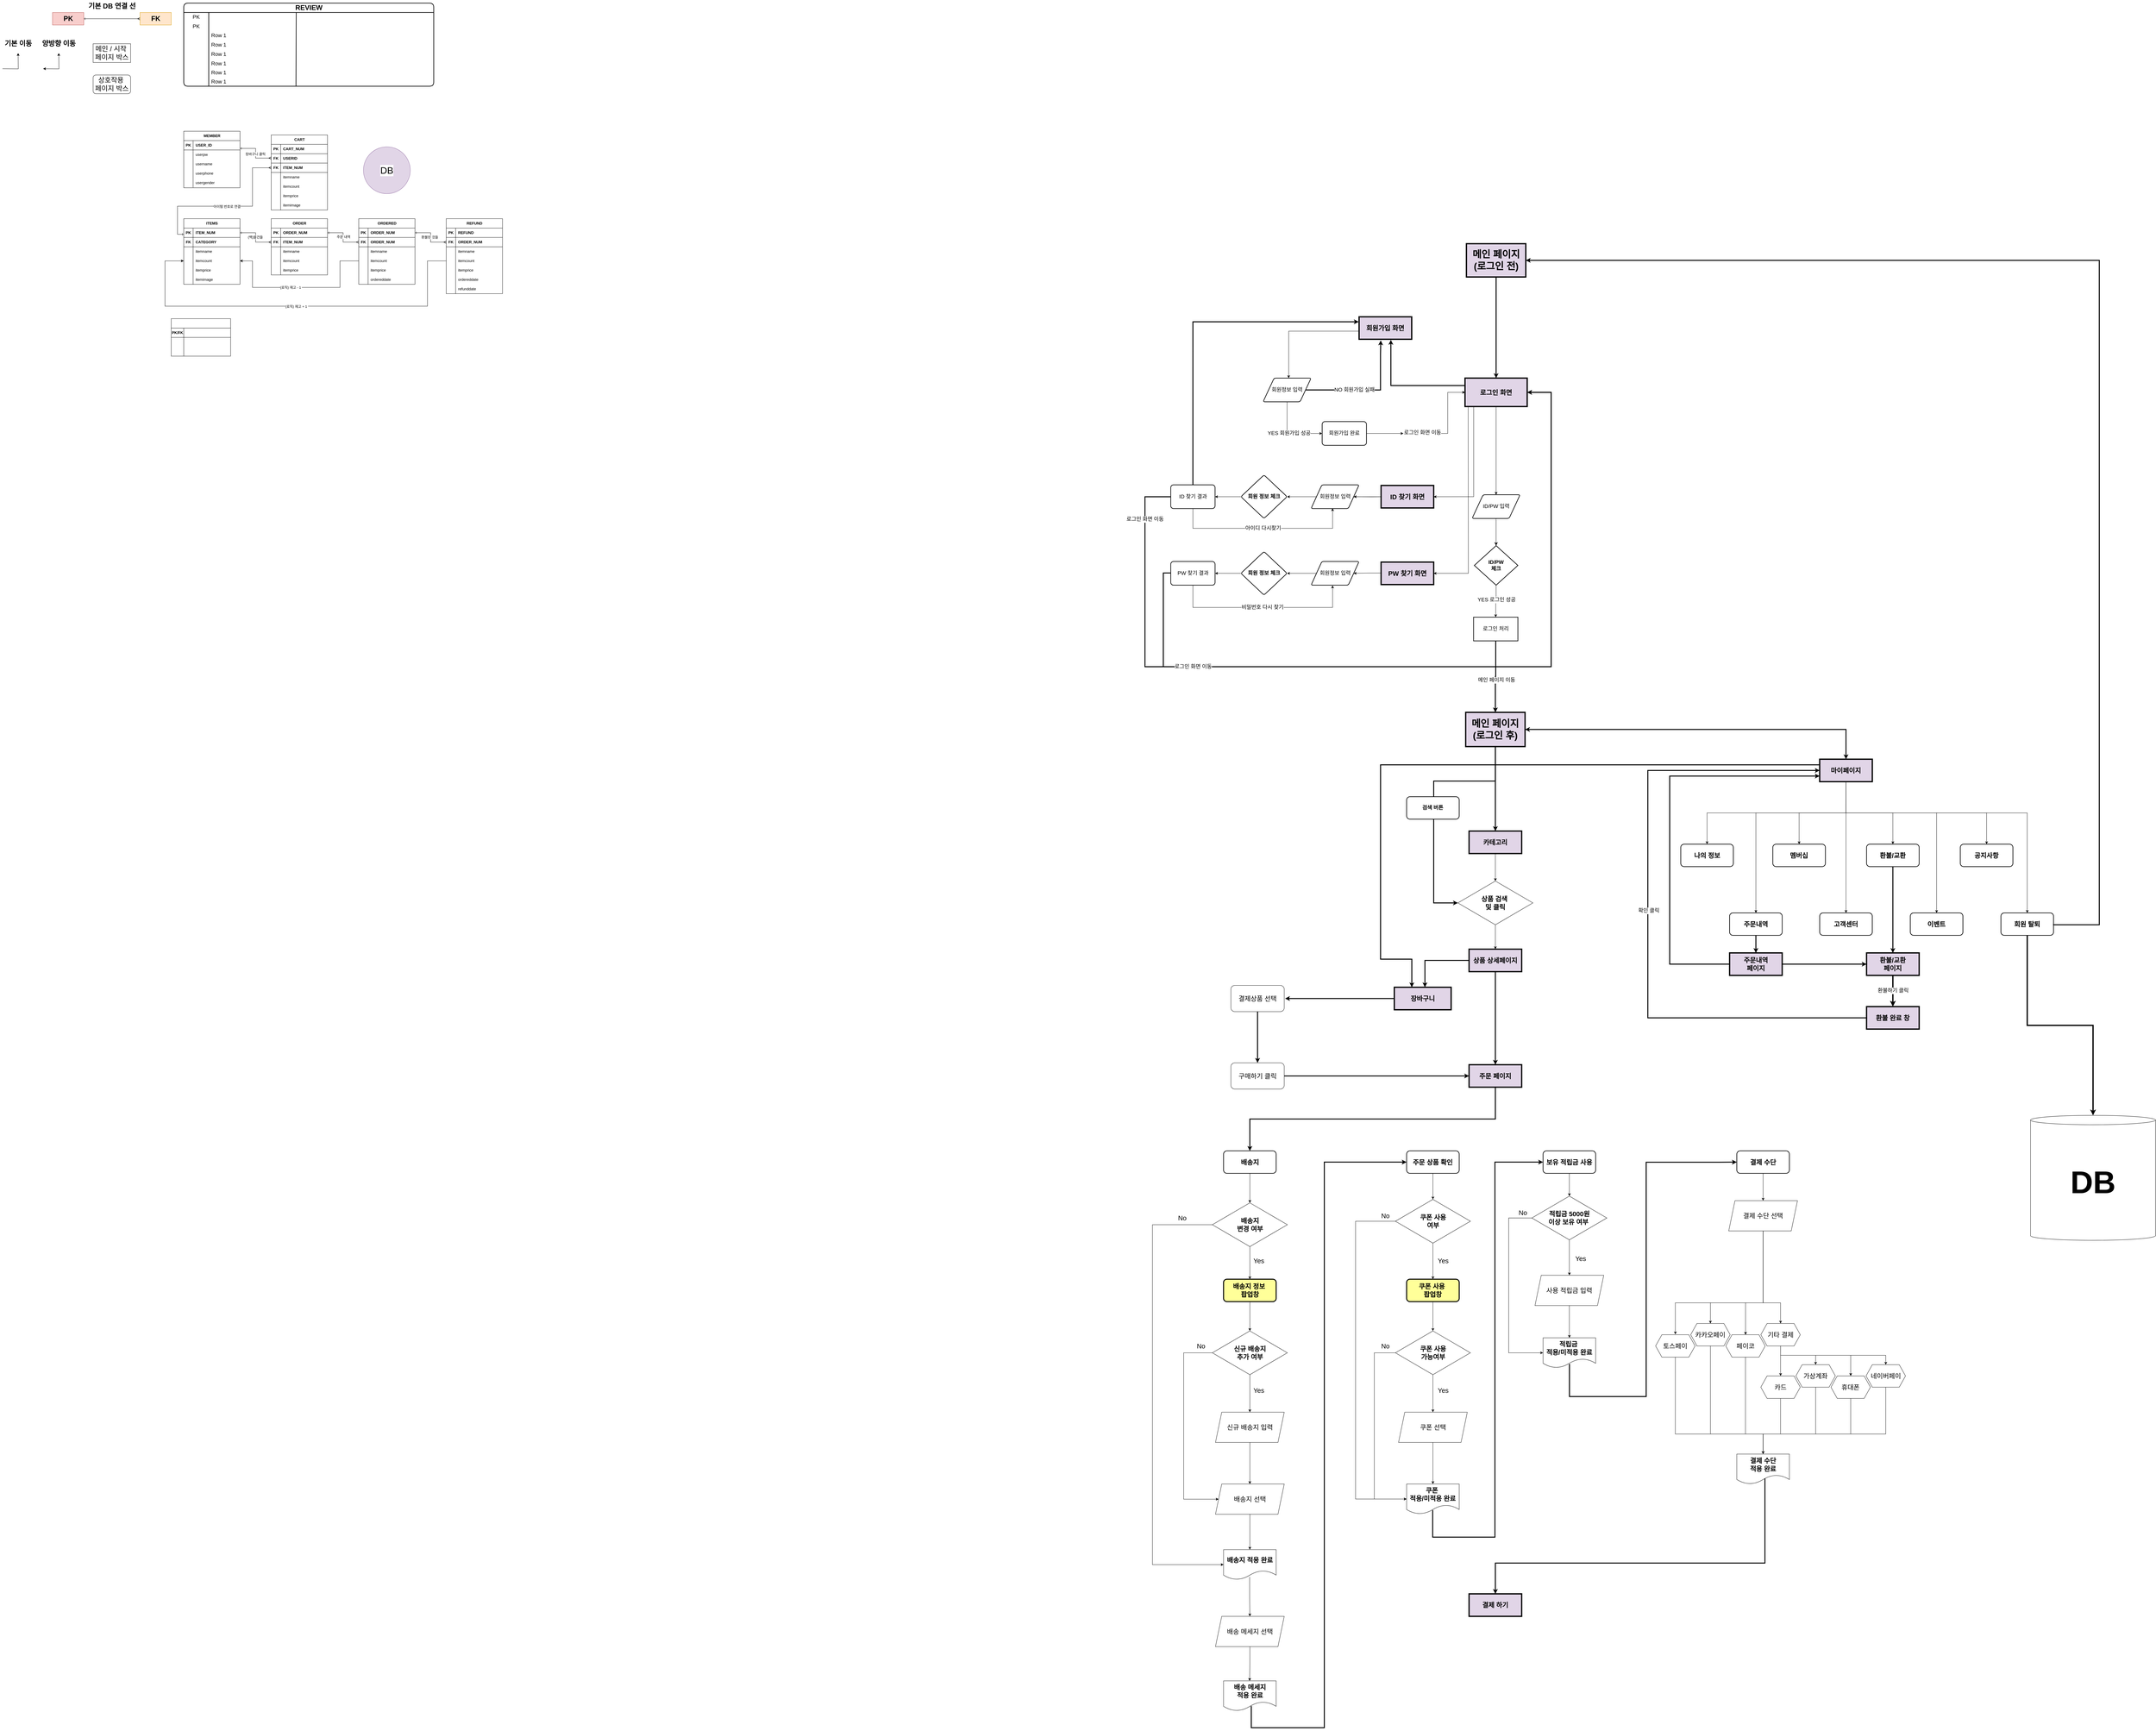 <mxfile version="24.7.16">
  <diagram name="페이지-1" id="4F5Ve__LRi0R0wIW_MTT">
    <mxGraphModel dx="3585" dy="1950" grid="0" gridSize="10" guides="1" tooltips="1" connect="1" arrows="1" fold="1" page="1" pageScale="1" pageWidth="10000" pageHeight="10000" background="none" math="0" shadow="0">
      <root>
        <mxCell id="0" />
        <mxCell id="1" parent="0" />
        <mxCell id="At6EdBGd9hR8QfE1C5nS-3" value="MEMBER" style="shape=table;startSize=30;container=1;collapsible=1;childLayout=tableLayout;fixedRows=1;rowLines=0;fontStyle=1;align=center;resizeLast=1;html=1;movable=0;resizable=0;rotatable=0;deletable=0;editable=0;locked=1;connectable=0;" parent="1" vertex="1">
          <mxGeometry x="3160" y="3160" width="180" height="181" as="geometry" />
        </mxCell>
        <mxCell id="At6EdBGd9hR8QfE1C5nS-4" value="" style="shape=tableRow;horizontal=0;startSize=0;swimlaneHead=0;swimlaneBody=0;fillColor=none;collapsible=0;dropTarget=0;points=[[0,0.5],[1,0.5]];portConstraint=eastwest;top=0;left=0;right=0;bottom=1;movable=0;resizable=0;rotatable=0;deletable=0;editable=0;locked=1;connectable=0;" parent="At6EdBGd9hR8QfE1C5nS-3" vertex="1">
          <mxGeometry y="30" width="180" height="30" as="geometry" />
        </mxCell>
        <mxCell id="At6EdBGd9hR8QfE1C5nS-5" value="PK" style="shape=partialRectangle;connectable=0;fillColor=none;top=0;left=0;bottom=0;right=0;fontStyle=1;overflow=hidden;whiteSpace=wrap;html=1;movable=0;resizable=0;rotatable=0;deletable=0;editable=0;locked=1;" parent="At6EdBGd9hR8QfE1C5nS-4" vertex="1">
          <mxGeometry width="30" height="30" as="geometry">
            <mxRectangle width="30" height="30" as="alternateBounds" />
          </mxGeometry>
        </mxCell>
        <mxCell id="At6EdBGd9hR8QfE1C5nS-6" value="USER_ID" style="shape=partialRectangle;connectable=0;fillColor=none;top=0;left=0;bottom=0;right=0;align=left;spacingLeft=6;fontStyle=1;overflow=hidden;whiteSpace=wrap;html=1;movable=0;resizable=0;rotatable=0;deletable=0;editable=0;locked=1;" parent="At6EdBGd9hR8QfE1C5nS-4" vertex="1">
          <mxGeometry x="30" width="150" height="30" as="geometry">
            <mxRectangle width="150" height="30" as="alternateBounds" />
          </mxGeometry>
        </mxCell>
        <mxCell id="At6EdBGd9hR8QfE1C5nS-7" value="" style="shape=tableRow;horizontal=0;startSize=0;swimlaneHead=0;swimlaneBody=0;fillColor=none;collapsible=0;dropTarget=0;points=[[0,0.5],[1,0.5]];portConstraint=eastwest;top=0;left=0;right=0;bottom=0;movable=0;resizable=0;rotatable=0;deletable=0;editable=0;locked=1;connectable=0;" parent="At6EdBGd9hR8QfE1C5nS-3" vertex="1">
          <mxGeometry y="60" width="180" height="30" as="geometry" />
        </mxCell>
        <mxCell id="At6EdBGd9hR8QfE1C5nS-8" value="" style="shape=partialRectangle;connectable=0;fillColor=none;top=0;left=0;bottom=0;right=0;editable=0;overflow=hidden;whiteSpace=wrap;html=1;movable=0;resizable=0;rotatable=0;deletable=0;locked=1;" parent="At6EdBGd9hR8QfE1C5nS-7" vertex="1">
          <mxGeometry width="30" height="30" as="geometry">
            <mxRectangle width="30" height="30" as="alternateBounds" />
          </mxGeometry>
        </mxCell>
        <mxCell id="At6EdBGd9hR8QfE1C5nS-9" value="userpw" style="shape=partialRectangle;connectable=0;fillColor=none;top=0;left=0;bottom=0;right=0;align=left;spacingLeft=6;overflow=hidden;whiteSpace=wrap;html=1;movable=0;resizable=0;rotatable=0;deletable=0;editable=0;locked=1;" parent="At6EdBGd9hR8QfE1C5nS-7" vertex="1">
          <mxGeometry x="30" width="150" height="30" as="geometry">
            <mxRectangle width="150" height="30" as="alternateBounds" />
          </mxGeometry>
        </mxCell>
        <mxCell id="At6EdBGd9hR8QfE1C5nS-10" value="" style="shape=tableRow;horizontal=0;startSize=0;swimlaneHead=0;swimlaneBody=0;fillColor=none;collapsible=0;dropTarget=0;points=[[0,0.5],[1,0.5]];portConstraint=eastwest;top=0;left=0;right=0;bottom=0;movable=0;resizable=0;rotatable=0;deletable=0;editable=0;locked=1;connectable=0;" parent="At6EdBGd9hR8QfE1C5nS-3" vertex="1">
          <mxGeometry y="90" width="180" height="30" as="geometry" />
        </mxCell>
        <mxCell id="At6EdBGd9hR8QfE1C5nS-11" value="" style="shape=partialRectangle;connectable=0;fillColor=none;top=0;left=0;bottom=0;right=0;editable=0;overflow=hidden;whiteSpace=wrap;html=1;movable=0;resizable=0;rotatable=0;deletable=0;locked=1;" parent="At6EdBGd9hR8QfE1C5nS-10" vertex="1">
          <mxGeometry width="30" height="30" as="geometry">
            <mxRectangle width="30" height="30" as="alternateBounds" />
          </mxGeometry>
        </mxCell>
        <mxCell id="At6EdBGd9hR8QfE1C5nS-12" value="username" style="shape=partialRectangle;connectable=0;fillColor=none;top=0;left=0;bottom=0;right=0;align=left;spacingLeft=6;overflow=hidden;whiteSpace=wrap;html=1;movable=0;resizable=0;rotatable=0;deletable=0;editable=0;locked=1;" parent="At6EdBGd9hR8QfE1C5nS-10" vertex="1">
          <mxGeometry x="30" width="150" height="30" as="geometry">
            <mxRectangle width="150" height="30" as="alternateBounds" />
          </mxGeometry>
        </mxCell>
        <mxCell id="At6EdBGd9hR8QfE1C5nS-59" value="" style="shape=tableRow;horizontal=0;startSize=0;swimlaneHead=0;swimlaneBody=0;fillColor=none;collapsible=0;dropTarget=0;points=[[0,0.5],[1,0.5]];portConstraint=eastwest;top=0;left=0;right=0;bottom=0;movable=0;resizable=0;rotatable=0;deletable=0;editable=0;locked=1;connectable=0;" parent="At6EdBGd9hR8QfE1C5nS-3" vertex="1">
          <mxGeometry y="120" width="180" height="30" as="geometry" />
        </mxCell>
        <mxCell id="At6EdBGd9hR8QfE1C5nS-60" value="" style="shape=partialRectangle;connectable=0;fillColor=none;top=0;left=0;bottom=0;right=0;editable=0;overflow=hidden;whiteSpace=wrap;html=1;movable=0;resizable=0;rotatable=0;deletable=0;locked=1;" parent="At6EdBGd9hR8QfE1C5nS-59" vertex="1">
          <mxGeometry width="30" height="30" as="geometry">
            <mxRectangle width="30" height="30" as="alternateBounds" />
          </mxGeometry>
        </mxCell>
        <mxCell id="At6EdBGd9hR8QfE1C5nS-61" value="userphone" style="shape=partialRectangle;connectable=0;fillColor=none;top=0;left=0;bottom=0;right=0;align=left;spacingLeft=6;overflow=hidden;whiteSpace=wrap;html=1;movable=0;resizable=0;rotatable=0;deletable=0;editable=0;locked=1;" parent="At6EdBGd9hR8QfE1C5nS-59" vertex="1">
          <mxGeometry x="30" width="150" height="30" as="geometry">
            <mxRectangle width="150" height="30" as="alternateBounds" />
          </mxGeometry>
        </mxCell>
        <mxCell id="At6EdBGd9hR8QfE1C5nS-13" value="" style="shape=tableRow;horizontal=0;startSize=0;swimlaneHead=0;swimlaneBody=0;fillColor=none;collapsible=0;dropTarget=0;points=[[0,0.5],[1,0.5]];portConstraint=eastwest;top=0;left=0;right=0;bottom=0;movable=0;resizable=0;rotatable=0;deletable=0;editable=0;locked=1;connectable=0;" parent="At6EdBGd9hR8QfE1C5nS-3" vertex="1">
          <mxGeometry y="150" width="180" height="30" as="geometry" />
        </mxCell>
        <mxCell id="At6EdBGd9hR8QfE1C5nS-14" value="" style="shape=partialRectangle;connectable=0;fillColor=none;top=0;left=0;bottom=0;right=0;editable=0;overflow=hidden;whiteSpace=wrap;html=1;movable=0;resizable=0;rotatable=0;deletable=0;locked=1;" parent="At6EdBGd9hR8QfE1C5nS-13" vertex="1">
          <mxGeometry width="30" height="30" as="geometry">
            <mxRectangle width="30" height="30" as="alternateBounds" />
          </mxGeometry>
        </mxCell>
        <mxCell id="At6EdBGd9hR8QfE1C5nS-15" value="usergender" style="shape=partialRectangle;connectable=0;fillColor=none;top=0;left=0;bottom=0;right=0;align=left;spacingLeft=6;overflow=hidden;whiteSpace=wrap;html=1;movable=0;resizable=0;rotatable=0;deletable=0;editable=0;locked=1;" parent="At6EdBGd9hR8QfE1C5nS-13" vertex="1">
          <mxGeometry x="30" width="150" height="30" as="geometry">
            <mxRectangle width="150" height="30" as="alternateBounds" />
          </mxGeometry>
        </mxCell>
        <mxCell id="At6EdBGd9hR8QfE1C5nS-64" value="CART" style="shape=table;startSize=30;container=1;collapsible=1;childLayout=tableLayout;fixedRows=1;rowLines=0;fontStyle=1;align=center;resizeLast=1;html=1;movable=0;resizable=0;rotatable=0;deletable=0;editable=0;locked=1;connectable=0;" parent="1" vertex="1">
          <mxGeometry x="3440" y="3172" width="180" height="240" as="geometry" />
        </mxCell>
        <mxCell id="At6EdBGd9hR8QfE1C5nS-65" value="" style="shape=tableRow;horizontal=0;startSize=0;swimlaneHead=0;swimlaneBody=0;fillColor=none;collapsible=0;dropTarget=0;points=[[0,0.5],[1,0.5]];portConstraint=eastwest;top=0;left=0;right=0;bottom=1;movable=0;resizable=0;rotatable=0;deletable=0;editable=0;locked=1;connectable=0;" parent="At6EdBGd9hR8QfE1C5nS-64" vertex="1">
          <mxGeometry y="30" width="180" height="30" as="geometry" />
        </mxCell>
        <mxCell id="At6EdBGd9hR8QfE1C5nS-66" value="PK" style="shape=partialRectangle;connectable=0;fillColor=none;top=0;left=0;bottom=0;right=0;fontStyle=1;overflow=hidden;whiteSpace=wrap;html=1;movable=0;resizable=0;rotatable=0;deletable=0;editable=0;locked=1;" parent="At6EdBGd9hR8QfE1C5nS-65" vertex="1">
          <mxGeometry width="30" height="30" as="geometry">
            <mxRectangle width="30" height="30" as="alternateBounds" />
          </mxGeometry>
        </mxCell>
        <mxCell id="At6EdBGd9hR8QfE1C5nS-67" value="CART_NUM" style="shape=partialRectangle;connectable=0;fillColor=none;top=0;left=0;bottom=0;right=0;align=left;spacingLeft=6;fontStyle=1;overflow=hidden;whiteSpace=wrap;html=1;movable=0;resizable=0;rotatable=0;deletable=0;editable=0;locked=1;" parent="At6EdBGd9hR8QfE1C5nS-65" vertex="1">
          <mxGeometry x="30" width="150" height="30" as="geometry">
            <mxRectangle width="150" height="30" as="alternateBounds" />
          </mxGeometry>
        </mxCell>
        <mxCell id="At6EdBGd9hR8QfE1C5nS-77" value="" style="shape=tableRow;horizontal=0;startSize=0;swimlaneHead=0;swimlaneBody=0;fillColor=none;collapsible=0;dropTarget=0;points=[[0,0.5],[1,0.5]];portConstraint=eastwest;top=0;left=0;right=0;bottom=1;movable=0;resizable=0;rotatable=0;deletable=0;editable=0;locked=1;connectable=0;" parent="At6EdBGd9hR8QfE1C5nS-64" vertex="1">
          <mxGeometry y="60" width="180" height="30" as="geometry" />
        </mxCell>
        <mxCell id="At6EdBGd9hR8QfE1C5nS-78" value="FK" style="shape=partialRectangle;connectable=0;fillColor=none;top=0;left=0;bottom=0;right=0;fontStyle=1;overflow=hidden;whiteSpace=wrap;html=1;movable=0;resizable=0;rotatable=0;deletable=0;editable=0;locked=1;" parent="At6EdBGd9hR8QfE1C5nS-77" vertex="1">
          <mxGeometry width="30" height="30" as="geometry">
            <mxRectangle width="30" height="30" as="alternateBounds" />
          </mxGeometry>
        </mxCell>
        <mxCell id="At6EdBGd9hR8QfE1C5nS-79" value="USERID" style="shape=partialRectangle;connectable=0;fillColor=none;top=0;left=0;bottom=0;right=0;align=left;spacingLeft=6;fontStyle=1;overflow=hidden;whiteSpace=wrap;html=1;movable=0;resizable=0;rotatable=0;deletable=0;editable=0;locked=1;" parent="At6EdBGd9hR8QfE1C5nS-77" vertex="1">
          <mxGeometry x="30" width="150" height="30" as="geometry">
            <mxRectangle width="150" height="30" as="alternateBounds" />
          </mxGeometry>
        </mxCell>
        <mxCell id="At6EdBGd9hR8QfE1C5nS-423" value="" style="shape=tableRow;horizontal=0;startSize=0;swimlaneHead=0;swimlaneBody=0;fillColor=none;collapsible=0;dropTarget=0;points=[[0,0.5],[1,0.5]];portConstraint=eastwest;top=0;left=0;right=0;bottom=1;movable=0;resizable=0;rotatable=0;deletable=0;editable=0;locked=1;connectable=0;" parent="At6EdBGd9hR8QfE1C5nS-64" vertex="1">
          <mxGeometry y="90" width="180" height="30" as="geometry" />
        </mxCell>
        <mxCell id="At6EdBGd9hR8QfE1C5nS-424" value="FK" style="shape=partialRectangle;connectable=0;fillColor=none;top=0;left=0;bottom=0;right=0;fontStyle=1;overflow=hidden;whiteSpace=wrap;html=1;movable=0;resizable=0;rotatable=0;deletable=0;editable=0;locked=1;" parent="At6EdBGd9hR8QfE1C5nS-423" vertex="1">
          <mxGeometry width="30" height="30" as="geometry">
            <mxRectangle width="30" height="30" as="alternateBounds" />
          </mxGeometry>
        </mxCell>
        <mxCell id="At6EdBGd9hR8QfE1C5nS-425" value="ITEM_NUM" style="shape=partialRectangle;connectable=0;fillColor=none;top=0;left=0;bottom=0;right=0;align=left;spacingLeft=6;fontStyle=1;overflow=hidden;whiteSpace=wrap;html=1;movable=0;resizable=0;rotatable=0;deletable=0;editable=0;locked=1;" parent="At6EdBGd9hR8QfE1C5nS-423" vertex="1">
          <mxGeometry x="30" width="150" height="30" as="geometry">
            <mxRectangle width="150" height="30" as="alternateBounds" />
          </mxGeometry>
        </mxCell>
        <mxCell id="At6EdBGd9hR8QfE1C5nS-71" value="" style="shape=tableRow;horizontal=0;startSize=0;swimlaneHead=0;swimlaneBody=0;fillColor=none;collapsible=0;dropTarget=0;points=[[0,0.5],[1,0.5]];portConstraint=eastwest;top=0;left=0;right=0;bottom=0;movable=0;resizable=0;rotatable=0;deletable=0;editable=0;locked=1;connectable=0;" parent="At6EdBGd9hR8QfE1C5nS-64" vertex="1">
          <mxGeometry y="120" width="180" height="30" as="geometry" />
        </mxCell>
        <mxCell id="At6EdBGd9hR8QfE1C5nS-72" value="" style="shape=partialRectangle;connectable=0;fillColor=none;top=0;left=0;bottom=0;right=0;editable=0;overflow=hidden;whiteSpace=wrap;html=1;movable=0;resizable=0;rotatable=0;deletable=0;locked=1;" parent="At6EdBGd9hR8QfE1C5nS-71" vertex="1">
          <mxGeometry width="30" height="30" as="geometry">
            <mxRectangle width="30" height="30" as="alternateBounds" />
          </mxGeometry>
        </mxCell>
        <mxCell id="At6EdBGd9hR8QfE1C5nS-73" value="itemname" style="shape=partialRectangle;connectable=0;fillColor=none;top=0;left=0;bottom=0;right=0;align=left;spacingLeft=6;overflow=hidden;whiteSpace=wrap;html=1;movable=0;resizable=0;rotatable=0;deletable=0;editable=0;locked=1;" parent="At6EdBGd9hR8QfE1C5nS-71" vertex="1">
          <mxGeometry x="30" width="150" height="30" as="geometry">
            <mxRectangle width="150" height="30" as="alternateBounds" />
          </mxGeometry>
        </mxCell>
        <mxCell id="At6EdBGd9hR8QfE1C5nS-396" value="" style="shape=tableRow;horizontal=0;startSize=0;swimlaneHead=0;swimlaneBody=0;fillColor=none;collapsible=0;dropTarget=0;points=[[0,0.5],[1,0.5]];portConstraint=eastwest;top=0;left=0;right=0;bottom=0;movable=0;resizable=0;rotatable=0;deletable=0;editable=0;locked=1;connectable=0;" parent="At6EdBGd9hR8QfE1C5nS-64" vertex="1">
          <mxGeometry y="150" width="180" height="30" as="geometry" />
        </mxCell>
        <mxCell id="At6EdBGd9hR8QfE1C5nS-397" value="" style="shape=partialRectangle;connectable=0;fillColor=none;top=0;left=0;bottom=0;right=0;editable=0;overflow=hidden;whiteSpace=wrap;html=1;movable=0;resizable=0;rotatable=0;deletable=0;locked=1;" parent="At6EdBGd9hR8QfE1C5nS-396" vertex="1">
          <mxGeometry width="30" height="30" as="geometry">
            <mxRectangle width="30" height="30" as="alternateBounds" />
          </mxGeometry>
        </mxCell>
        <mxCell id="At6EdBGd9hR8QfE1C5nS-398" value="itemcount" style="shape=partialRectangle;connectable=0;fillColor=none;top=0;left=0;bottom=0;right=0;align=left;spacingLeft=6;overflow=hidden;whiteSpace=wrap;html=1;movable=0;resizable=0;rotatable=0;deletable=0;editable=0;locked=1;" parent="At6EdBGd9hR8QfE1C5nS-396" vertex="1">
          <mxGeometry x="30" width="150" height="30" as="geometry">
            <mxRectangle width="150" height="30" as="alternateBounds" />
          </mxGeometry>
        </mxCell>
        <mxCell id="At6EdBGd9hR8QfE1C5nS-399" value="" style="shape=tableRow;horizontal=0;startSize=0;swimlaneHead=0;swimlaneBody=0;fillColor=none;collapsible=0;dropTarget=0;points=[[0,0.5],[1,0.5]];portConstraint=eastwest;top=0;left=0;right=0;bottom=0;movable=0;resizable=0;rotatable=0;deletable=0;editable=0;locked=1;connectable=0;" parent="At6EdBGd9hR8QfE1C5nS-64" vertex="1">
          <mxGeometry y="180" width="180" height="30" as="geometry" />
        </mxCell>
        <mxCell id="At6EdBGd9hR8QfE1C5nS-400" value="" style="shape=partialRectangle;connectable=0;fillColor=none;top=0;left=0;bottom=0;right=0;editable=0;overflow=hidden;whiteSpace=wrap;html=1;movable=0;resizable=0;rotatable=0;deletable=0;locked=1;" parent="At6EdBGd9hR8QfE1C5nS-399" vertex="1">
          <mxGeometry width="30" height="30" as="geometry">
            <mxRectangle width="30" height="30" as="alternateBounds" />
          </mxGeometry>
        </mxCell>
        <mxCell id="At6EdBGd9hR8QfE1C5nS-401" value="itemprice" style="shape=partialRectangle;connectable=0;fillColor=none;top=0;left=0;bottom=0;right=0;align=left;spacingLeft=6;overflow=hidden;whiteSpace=wrap;html=1;movable=0;resizable=0;rotatable=0;deletable=0;editable=0;locked=1;" parent="At6EdBGd9hR8QfE1C5nS-399" vertex="1">
          <mxGeometry x="30" width="150" height="30" as="geometry">
            <mxRectangle width="150" height="30" as="alternateBounds" />
          </mxGeometry>
        </mxCell>
        <mxCell id="At6EdBGd9hR8QfE1C5nS-74" value="" style="shape=tableRow;horizontal=0;startSize=0;swimlaneHead=0;swimlaneBody=0;fillColor=none;collapsible=0;dropTarget=0;points=[[0,0.5],[1,0.5]];portConstraint=eastwest;top=0;left=0;right=0;bottom=0;movable=0;resizable=0;rotatable=0;deletable=0;editable=0;locked=1;connectable=0;" parent="At6EdBGd9hR8QfE1C5nS-64" vertex="1">
          <mxGeometry y="210" width="180" height="30" as="geometry" />
        </mxCell>
        <mxCell id="At6EdBGd9hR8QfE1C5nS-75" value="" style="shape=partialRectangle;connectable=0;fillColor=none;top=0;left=0;bottom=0;right=0;editable=0;overflow=hidden;whiteSpace=wrap;html=1;movable=0;resizable=0;rotatable=0;deletable=0;locked=1;" parent="At6EdBGd9hR8QfE1C5nS-74" vertex="1">
          <mxGeometry width="30" height="30" as="geometry">
            <mxRectangle width="30" height="30" as="alternateBounds" />
          </mxGeometry>
        </mxCell>
        <mxCell id="At6EdBGd9hR8QfE1C5nS-76" value="itemimage" style="shape=partialRectangle;connectable=0;fillColor=none;top=0;left=0;bottom=0;right=0;align=left;spacingLeft=6;overflow=hidden;whiteSpace=wrap;html=1;movable=0;resizable=0;rotatable=0;deletable=0;editable=0;locked=1;" parent="At6EdBGd9hR8QfE1C5nS-74" vertex="1">
          <mxGeometry x="30" width="150" height="30" as="geometry">
            <mxRectangle width="150" height="30" as="alternateBounds" />
          </mxGeometry>
        </mxCell>
        <mxCell id="At6EdBGd9hR8QfE1C5nS-106" style="edgeStyle=orthogonalEdgeStyle;rounded=0;orthogonalLoop=1;jettySize=auto;html=1;endArrow=ERmany;endFill=0;startArrow=ERone;startFill=0;movable=0;resizable=0;rotatable=0;deletable=0;editable=0;locked=1;connectable=0;" parent="1" source="At6EdBGd9hR8QfE1C5nS-4" edge="1">
          <mxGeometry relative="1" as="geometry">
            <mxPoint x="3440" y="3246" as="targetPoint" />
            <Array as="points">
              <mxPoint x="3390" y="3215" />
              <mxPoint x="3390" y="3246" />
              <mxPoint x="3440" y="3246" />
            </Array>
          </mxGeometry>
        </mxCell>
        <mxCell id="At6EdBGd9hR8QfE1C5nS-284" value="장바구니 클릭" style="edgeLabel;html=1;align=center;verticalAlign=middle;resizable=0;points=[];fontFamily=Helvetica;fontSize=11;fontColor=default;labelBackgroundColor=default;movable=0;rotatable=0;deletable=0;editable=0;locked=1;connectable=0;" parent="At6EdBGd9hR8QfE1C5nS-106" connectable="0" vertex="1">
          <mxGeometry x="0.033" y="-1" relative="1" as="geometry">
            <mxPoint as="offset" />
          </mxGeometry>
        </mxCell>
        <mxCell id="At6EdBGd9hR8QfE1C5nS-109" style="edgeStyle=orthogonalEdgeStyle;rounded=0;orthogonalLoop=1;jettySize=auto;html=1;endArrow=ERmany;endFill=0;startArrow=ERone;startFill=0;movable=0;resizable=0;rotatable=0;deletable=0;editable=0;locked=1;connectable=0;" parent="1" edge="1">
          <mxGeometry relative="1" as="geometry">
            <mxPoint x="2840" y="2800" as="sourcePoint" />
            <mxPoint x="3020.25" y="2800" as="targetPoint" />
          </mxGeometry>
        </mxCell>
        <mxCell id="At6EdBGd9hR8QfE1C5nS-165" value="" style="group;movable=1;resizable=1;rotatable=1;deletable=1;editable=1;locked=0;connectable=1;" parent="1" connectable="0" vertex="1">
          <mxGeometry x="3160" y="2750" width="800" height="237.0" as="geometry" />
        </mxCell>
        <mxCell id="At6EdBGd9hR8QfE1C5nS-114" value="&lt;font style=&quot;font-size: 22px;&quot;&gt;REVIEW&lt;/font&gt;" style="shape=table;startSize=30;container=1;collapsible=1;childLayout=tableLayout;fixedRows=1;rowLines=0;fontStyle=1;align=center;resizeLast=1;html=1;rounded=1;strokeWidth=2;movable=1;resizable=1;rotatable=1;deletable=1;editable=1;locked=0;connectable=1;" parent="At6EdBGd9hR8QfE1C5nS-165" vertex="1">
          <mxGeometry width="800" height="266.0" as="geometry" />
        </mxCell>
        <mxCell id="At6EdBGd9hR8QfE1C5nS-118" value="" style="shape=tableRow;horizontal=0;startSize=0;swimlaneHead=0;swimlaneBody=0;fillColor=none;collapsible=0;dropTarget=0;points=[[0,0.5],[1,0.5]];portConstraint=eastwest;top=0;left=0;right=0;bottom=0;movable=1;resizable=1;rotatable=1;deletable=1;editable=1;locked=0;connectable=1;" parent="At6EdBGd9hR8QfE1C5nS-114" vertex="1">
          <mxGeometry y="30" width="800" height="30" as="geometry" />
        </mxCell>
        <mxCell id="At6EdBGd9hR8QfE1C5nS-119" value="&lt;font style=&quot;font-size: 17px;&quot;&gt;PK&lt;/font&gt;" style="shape=partialRectangle;connectable=1;fillColor=none;top=0;left=0;bottom=0;right=0;editable=1;overflow=hidden;whiteSpace=wrap;html=1;movable=1;resizable=1;rotatable=1;deletable=1;locked=0;" parent="At6EdBGd9hR8QfE1C5nS-118" vertex="1">
          <mxGeometry width="80" height="30" as="geometry">
            <mxRectangle width="80" height="30" as="alternateBounds" />
          </mxGeometry>
        </mxCell>
        <mxCell id="At6EdBGd9hR8QfE1C5nS-120" value="" style="shape=partialRectangle;connectable=0;fillColor=none;top=0;left=0;bottom=0;right=0;align=left;spacingLeft=6;overflow=hidden;whiteSpace=wrap;html=1;movable=0;resizable=0;rotatable=0;deletable=0;editable=0;locked=1;" parent="At6EdBGd9hR8QfE1C5nS-118" vertex="1">
          <mxGeometry x="80" width="720" height="30" as="geometry">
            <mxRectangle width="720" height="30" as="alternateBounds" />
          </mxGeometry>
        </mxCell>
        <mxCell id="At6EdBGd9hR8QfE1C5nS-139" value="" style="shape=tableRow;horizontal=0;startSize=0;swimlaneHead=0;swimlaneBody=0;fillColor=none;collapsible=0;dropTarget=0;points=[[0,0.5],[1,0.5]];portConstraint=eastwest;top=0;left=0;right=0;bottom=0;movable=1;resizable=1;rotatable=1;deletable=1;editable=1;locked=0;connectable=1;" parent="At6EdBGd9hR8QfE1C5nS-114" vertex="1">
          <mxGeometry y="60" width="800" height="29" as="geometry" />
        </mxCell>
        <mxCell id="At6EdBGd9hR8QfE1C5nS-140" value="&lt;font style=&quot;font-size: 17px;&quot;&gt;PK&lt;/font&gt;" style="shape=partialRectangle;connectable=1;fillColor=none;top=0;left=0;bottom=0;right=0;editable=1;overflow=hidden;whiteSpace=wrap;html=1;movable=1;resizable=1;rotatable=1;deletable=1;locked=0;" parent="At6EdBGd9hR8QfE1C5nS-139" vertex="1">
          <mxGeometry width="80" height="29" as="geometry">
            <mxRectangle width="80" height="29" as="alternateBounds" />
          </mxGeometry>
        </mxCell>
        <mxCell id="At6EdBGd9hR8QfE1C5nS-141" value="" style="shape=partialRectangle;connectable=0;fillColor=none;top=0;left=0;bottom=0;right=0;align=left;spacingLeft=6;overflow=hidden;whiteSpace=wrap;html=1;movable=0;resizable=0;rotatable=0;deletable=0;editable=0;locked=1;" parent="At6EdBGd9hR8QfE1C5nS-139" vertex="1">
          <mxGeometry x="80" width="720" height="29" as="geometry">
            <mxRectangle width="720" height="29" as="alternateBounds" />
          </mxGeometry>
        </mxCell>
        <mxCell id="At6EdBGd9hR8QfE1C5nS-142" value="" style="shape=tableRow;horizontal=0;startSize=0;swimlaneHead=0;swimlaneBody=0;fillColor=none;collapsible=0;dropTarget=0;points=[[0,0.5],[1,0.5]];portConstraint=eastwest;top=0;left=0;right=0;bottom=0;movable=1;resizable=1;rotatable=1;deletable=1;editable=1;locked=0;connectable=1;" parent="At6EdBGd9hR8QfE1C5nS-114" vertex="1">
          <mxGeometry y="89" width="800" height="30" as="geometry" />
        </mxCell>
        <mxCell id="At6EdBGd9hR8QfE1C5nS-143" value="" style="shape=partialRectangle;connectable=1;fillColor=none;top=0;left=0;bottom=0;right=0;editable=1;overflow=hidden;whiteSpace=wrap;html=1;movable=1;resizable=1;rotatable=1;deletable=1;locked=0;" parent="At6EdBGd9hR8QfE1C5nS-142" vertex="1">
          <mxGeometry width="80" height="30" as="geometry">
            <mxRectangle width="80" height="30" as="alternateBounds" />
          </mxGeometry>
        </mxCell>
        <mxCell id="At6EdBGd9hR8QfE1C5nS-144" value="&lt;font style=&quot;font-size: 17px;&quot;&gt;Row 1&lt;/font&gt;" style="shape=partialRectangle;connectable=0;fillColor=none;top=0;left=0;bottom=0;right=0;align=left;spacingLeft=6;overflow=hidden;whiteSpace=wrap;html=1;movable=0;resizable=0;rotatable=0;deletable=0;editable=0;locked=1;" parent="At6EdBGd9hR8QfE1C5nS-142" vertex="1">
          <mxGeometry x="80" width="720" height="30" as="geometry">
            <mxRectangle width="720" height="30" as="alternateBounds" />
          </mxGeometry>
        </mxCell>
        <mxCell id="At6EdBGd9hR8QfE1C5nS-145" value="" style="shape=tableRow;horizontal=0;startSize=0;swimlaneHead=0;swimlaneBody=0;fillColor=none;collapsible=0;dropTarget=0;points=[[0,0.5],[1,0.5]];portConstraint=eastwest;top=0;left=0;right=0;bottom=0;movable=1;resizable=1;rotatable=1;deletable=1;editable=1;locked=0;connectable=1;" parent="At6EdBGd9hR8QfE1C5nS-114" vertex="1">
          <mxGeometry y="119" width="800" height="30" as="geometry" />
        </mxCell>
        <mxCell id="At6EdBGd9hR8QfE1C5nS-146" value="" style="shape=partialRectangle;connectable=1;fillColor=none;top=0;left=0;bottom=0;right=0;editable=1;overflow=hidden;whiteSpace=wrap;html=1;movable=1;resizable=1;rotatable=1;deletable=1;locked=0;" parent="At6EdBGd9hR8QfE1C5nS-145" vertex="1">
          <mxGeometry width="80" height="30" as="geometry">
            <mxRectangle width="80" height="30" as="alternateBounds" />
          </mxGeometry>
        </mxCell>
        <mxCell id="At6EdBGd9hR8QfE1C5nS-147" value="&lt;font style=&quot;font-size: 17px;&quot;&gt;Row 1&lt;/font&gt;" style="shape=partialRectangle;connectable=0;fillColor=none;top=0;left=0;bottom=0;right=0;align=left;spacingLeft=6;overflow=hidden;whiteSpace=wrap;html=1;movable=0;resizable=0;rotatable=0;deletable=0;editable=0;locked=1;" parent="At6EdBGd9hR8QfE1C5nS-145" vertex="1">
          <mxGeometry x="80" width="720" height="30" as="geometry">
            <mxRectangle width="720" height="30" as="alternateBounds" />
          </mxGeometry>
        </mxCell>
        <mxCell id="At6EdBGd9hR8QfE1C5nS-148" value="" style="shape=tableRow;horizontal=0;startSize=0;swimlaneHead=0;swimlaneBody=0;fillColor=none;collapsible=0;dropTarget=0;points=[[0,0.5],[1,0.5]];portConstraint=eastwest;top=0;left=0;right=0;bottom=0;movable=1;resizable=1;rotatable=1;deletable=1;editable=1;locked=0;connectable=1;" parent="At6EdBGd9hR8QfE1C5nS-114" vertex="1">
          <mxGeometry y="149" width="800" height="30" as="geometry" />
        </mxCell>
        <mxCell id="At6EdBGd9hR8QfE1C5nS-149" value="" style="shape=partialRectangle;connectable=1;fillColor=none;top=0;left=0;bottom=0;right=0;editable=1;overflow=hidden;whiteSpace=wrap;html=1;movable=1;resizable=1;rotatable=1;deletable=1;locked=0;" parent="At6EdBGd9hR8QfE1C5nS-148" vertex="1">
          <mxGeometry width="80" height="30" as="geometry">
            <mxRectangle width="80" height="30" as="alternateBounds" />
          </mxGeometry>
        </mxCell>
        <mxCell id="At6EdBGd9hR8QfE1C5nS-150" value="&lt;font style=&quot;font-size: 17px;&quot;&gt;Row 1&lt;/font&gt;" style="shape=partialRectangle;connectable=0;fillColor=none;top=0;left=0;bottom=0;right=0;align=left;spacingLeft=6;overflow=hidden;whiteSpace=wrap;html=1;movable=0;resizable=0;rotatable=0;deletable=0;editable=0;locked=1;" parent="At6EdBGd9hR8QfE1C5nS-148" vertex="1">
          <mxGeometry x="80" width="720" height="30" as="geometry">
            <mxRectangle width="720" height="30" as="alternateBounds" />
          </mxGeometry>
        </mxCell>
        <mxCell id="At6EdBGd9hR8QfE1C5nS-151" value="" style="shape=tableRow;horizontal=0;startSize=0;swimlaneHead=0;swimlaneBody=0;fillColor=none;collapsible=0;dropTarget=0;points=[[0,0.5],[1,0.5]];portConstraint=eastwest;top=0;left=0;right=0;bottom=0;movable=1;resizable=1;rotatable=1;deletable=1;editable=1;locked=0;connectable=1;" parent="At6EdBGd9hR8QfE1C5nS-114" vertex="1">
          <mxGeometry y="179" width="800" height="29" as="geometry" />
        </mxCell>
        <mxCell id="At6EdBGd9hR8QfE1C5nS-152" value="" style="shape=partialRectangle;connectable=1;fillColor=none;top=0;left=0;bottom=0;right=0;editable=1;overflow=hidden;whiteSpace=wrap;html=1;movable=1;resizable=1;rotatable=1;deletable=1;locked=0;" parent="At6EdBGd9hR8QfE1C5nS-151" vertex="1">
          <mxGeometry width="80" height="29" as="geometry">
            <mxRectangle width="80" height="29" as="alternateBounds" />
          </mxGeometry>
        </mxCell>
        <mxCell id="At6EdBGd9hR8QfE1C5nS-153" value="&lt;font style=&quot;font-size: 17px;&quot;&gt;Row 1&lt;/font&gt;" style="shape=partialRectangle;connectable=0;fillColor=none;top=0;left=0;bottom=0;right=0;align=left;spacingLeft=6;overflow=hidden;whiteSpace=wrap;html=1;movable=0;resizable=0;rotatable=0;deletable=0;editable=0;locked=1;" parent="At6EdBGd9hR8QfE1C5nS-151" vertex="1">
          <mxGeometry x="80" width="720" height="29" as="geometry">
            <mxRectangle width="720" height="29" as="alternateBounds" />
          </mxGeometry>
        </mxCell>
        <mxCell id="At6EdBGd9hR8QfE1C5nS-160" value="" style="shape=tableRow;horizontal=0;startSize=0;swimlaneHead=0;swimlaneBody=0;fillColor=none;collapsible=0;dropTarget=0;points=[[0,0.5],[1,0.5]];portConstraint=eastwest;top=0;left=0;right=0;bottom=0;movable=1;resizable=1;rotatable=1;deletable=1;editable=1;locked=0;connectable=1;" parent="At6EdBGd9hR8QfE1C5nS-114" vertex="1">
          <mxGeometry y="208" width="800" height="29" as="geometry" />
        </mxCell>
        <mxCell id="At6EdBGd9hR8QfE1C5nS-161" value="" style="shape=partialRectangle;connectable=1;fillColor=none;top=0;left=0;bottom=0;right=0;editable=1;overflow=hidden;whiteSpace=wrap;html=1;movable=1;resizable=1;rotatable=1;deletable=1;locked=0;" parent="At6EdBGd9hR8QfE1C5nS-160" vertex="1">
          <mxGeometry width="80" height="29" as="geometry">
            <mxRectangle width="80" height="29" as="alternateBounds" />
          </mxGeometry>
        </mxCell>
        <mxCell id="At6EdBGd9hR8QfE1C5nS-162" value="&lt;font style=&quot;font-size: 17px;&quot;&gt;Row 1&lt;/font&gt;" style="shape=partialRectangle;connectable=0;fillColor=none;top=0;left=0;bottom=0;right=0;align=left;spacingLeft=6;overflow=hidden;whiteSpace=wrap;html=1;movable=0;resizable=0;rotatable=0;deletable=0;editable=0;locked=1;" parent="At6EdBGd9hR8QfE1C5nS-160" vertex="1">
          <mxGeometry x="80" width="720" height="29" as="geometry">
            <mxRectangle width="720" height="29" as="alternateBounds" />
          </mxGeometry>
        </mxCell>
        <mxCell id="MEfVUGlpha1yjeblBSF6-4" value="" style="shape=tableRow;horizontal=0;startSize=0;swimlaneHead=0;swimlaneBody=0;fillColor=none;collapsible=0;dropTarget=0;points=[[0,0.5],[1,0.5]];portConstraint=eastwest;top=0;left=0;right=0;bottom=0;movable=1;resizable=1;rotatable=1;deletable=1;editable=1;locked=0;connectable=1;" parent="At6EdBGd9hR8QfE1C5nS-114" vertex="1">
          <mxGeometry y="237" width="800" height="29" as="geometry" />
        </mxCell>
        <mxCell id="MEfVUGlpha1yjeblBSF6-5" value="" style="shape=partialRectangle;connectable=1;fillColor=none;top=0;left=0;bottom=0;right=0;editable=1;overflow=hidden;whiteSpace=wrap;html=1;movable=1;resizable=1;rotatable=1;deletable=1;locked=0;" parent="MEfVUGlpha1yjeblBSF6-4" vertex="1">
          <mxGeometry width="80" height="29" as="geometry">
            <mxRectangle width="80" height="29" as="alternateBounds" />
          </mxGeometry>
        </mxCell>
        <mxCell id="MEfVUGlpha1yjeblBSF6-6" value="&lt;font style=&quot;font-size: 17px;&quot;&gt;Row 1&lt;/font&gt;" style="shape=partialRectangle;connectable=0;fillColor=none;top=0;left=0;bottom=0;right=0;align=left;spacingLeft=6;overflow=hidden;whiteSpace=wrap;html=1;movable=0;resizable=0;rotatable=0;deletable=0;editable=0;locked=1;" parent="MEfVUGlpha1yjeblBSF6-4" vertex="1">
          <mxGeometry x="80" width="720" height="29" as="geometry">
            <mxRectangle width="720" height="29" as="alternateBounds" />
          </mxGeometry>
        </mxCell>
        <mxCell id="At6EdBGd9hR8QfE1C5nS-164" value="" style="endArrow=none;html=1;rounded=0;strokeWidth=2;entryX=0.449;entryY=1.034;entryDx=0;entryDy=0;entryPerimeter=0;movable=0;resizable=0;rotatable=0;deletable=0;editable=0;locked=1;connectable=0;" parent="At6EdBGd9hR8QfE1C5nS-165" target="MEfVUGlpha1yjeblBSF6-4" edge="1">
          <mxGeometry width="50" height="50" relative="1" as="geometry">
            <mxPoint x="360" y="29" as="sourcePoint" />
            <mxPoint x="360" y="229" as="targetPoint" />
          </mxGeometry>
        </mxCell>
        <mxCell id="At6EdBGd9hR8QfE1C5nS-166" value="ORDER" style="shape=table;startSize=30;container=1;collapsible=1;childLayout=tableLayout;fixedRows=1;rowLines=0;fontStyle=1;align=center;resizeLast=1;html=1;movable=1;resizable=1;rotatable=1;deletable=1;editable=1;locked=0;connectable=1;" parent="1" vertex="1">
          <mxGeometry x="3440" y="3440" width="180" height="180" as="geometry" />
        </mxCell>
        <mxCell id="At6EdBGd9hR8QfE1C5nS-167" value="" style="shape=tableRow;horizontal=0;startSize=0;swimlaneHead=0;swimlaneBody=0;fillColor=none;collapsible=0;dropTarget=0;points=[[0,0.5],[1,0.5]];portConstraint=eastwest;top=0;left=0;right=0;bottom=1;movable=1;resizable=1;rotatable=1;deletable=1;editable=1;locked=0;connectable=1;" parent="At6EdBGd9hR8QfE1C5nS-166" vertex="1">
          <mxGeometry y="30" width="180" height="30" as="geometry" />
        </mxCell>
        <mxCell id="At6EdBGd9hR8QfE1C5nS-168" value="PK" style="shape=partialRectangle;connectable=1;fillColor=none;top=0;left=0;bottom=0;right=0;fontStyle=1;overflow=hidden;whiteSpace=wrap;html=1;movable=1;resizable=1;rotatable=1;deletable=1;editable=1;locked=0;" parent="At6EdBGd9hR8QfE1C5nS-167" vertex="1">
          <mxGeometry width="30" height="30" as="geometry">
            <mxRectangle width="30" height="30" as="alternateBounds" />
          </mxGeometry>
        </mxCell>
        <mxCell id="At6EdBGd9hR8QfE1C5nS-169" value="ORDER_NUM" style="shape=partialRectangle;connectable=1;fillColor=none;top=0;left=0;bottom=0;right=0;align=left;spacingLeft=6;fontStyle=1;overflow=hidden;whiteSpace=wrap;html=1;movable=1;resizable=1;rotatable=1;deletable=1;editable=1;locked=0;" parent="At6EdBGd9hR8QfE1C5nS-167" vertex="1">
          <mxGeometry x="30" width="150" height="30" as="geometry">
            <mxRectangle width="150" height="30" as="alternateBounds" />
          </mxGeometry>
        </mxCell>
        <mxCell id="At6EdBGd9hR8QfE1C5nS-170" value="" style="shape=tableRow;horizontal=0;startSize=0;swimlaneHead=0;swimlaneBody=0;fillColor=none;collapsible=0;dropTarget=0;points=[[0,0.5],[1,0.5]];portConstraint=eastwest;top=0;left=0;right=0;bottom=1;movable=1;resizable=1;rotatable=1;deletable=1;editable=1;locked=0;connectable=1;" parent="At6EdBGd9hR8QfE1C5nS-166" vertex="1">
          <mxGeometry y="60" width="180" height="30" as="geometry" />
        </mxCell>
        <mxCell id="At6EdBGd9hR8QfE1C5nS-171" value="FK" style="shape=partialRectangle;connectable=1;fillColor=none;top=0;left=0;bottom=0;right=0;fontStyle=1;overflow=hidden;whiteSpace=wrap;html=1;movable=1;resizable=1;rotatable=1;deletable=1;editable=1;locked=0;" parent="At6EdBGd9hR8QfE1C5nS-170" vertex="1">
          <mxGeometry width="30" height="30" as="geometry">
            <mxRectangle width="30" height="30" as="alternateBounds" />
          </mxGeometry>
        </mxCell>
        <mxCell id="At6EdBGd9hR8QfE1C5nS-172" value="ITEM_NUM" style="shape=partialRectangle;connectable=1;fillColor=none;top=0;left=0;bottom=0;right=0;align=left;spacingLeft=6;fontStyle=1;overflow=hidden;whiteSpace=wrap;html=1;movable=1;resizable=1;rotatable=1;deletable=1;editable=1;locked=0;" parent="At6EdBGd9hR8QfE1C5nS-170" vertex="1">
          <mxGeometry x="30" width="150" height="30" as="geometry">
            <mxRectangle width="150" height="30" as="alternateBounds" />
          </mxGeometry>
        </mxCell>
        <mxCell id="At6EdBGd9hR8QfE1C5nS-173" value="" style="shape=tableRow;horizontal=0;startSize=0;swimlaneHead=0;swimlaneBody=0;fillColor=none;collapsible=0;dropTarget=0;points=[[0,0.5],[1,0.5]];portConstraint=eastwest;top=0;left=0;right=0;bottom=0;movable=1;resizable=1;rotatable=1;deletable=1;editable=1;locked=0;connectable=1;" parent="At6EdBGd9hR8QfE1C5nS-166" vertex="1">
          <mxGeometry y="90" width="180" height="30" as="geometry" />
        </mxCell>
        <mxCell id="At6EdBGd9hR8QfE1C5nS-174" value="" style="shape=partialRectangle;connectable=1;fillColor=none;top=0;left=0;bottom=0;right=0;editable=1;overflow=hidden;whiteSpace=wrap;html=1;movable=1;resizable=1;rotatable=1;deletable=1;locked=0;" parent="At6EdBGd9hR8QfE1C5nS-173" vertex="1">
          <mxGeometry width="30" height="30" as="geometry">
            <mxRectangle width="30" height="30" as="alternateBounds" />
          </mxGeometry>
        </mxCell>
        <mxCell id="At6EdBGd9hR8QfE1C5nS-175" value="itemname" style="shape=partialRectangle;connectable=1;fillColor=none;top=0;left=0;bottom=0;right=0;align=left;spacingLeft=6;overflow=hidden;whiteSpace=wrap;html=1;movable=1;resizable=1;rotatable=1;deletable=1;editable=1;locked=0;" parent="At6EdBGd9hR8QfE1C5nS-173" vertex="1">
          <mxGeometry x="30" width="150" height="30" as="geometry">
            <mxRectangle width="150" height="30" as="alternateBounds" />
          </mxGeometry>
        </mxCell>
        <mxCell id="At6EdBGd9hR8QfE1C5nS-176" value="" style="shape=tableRow;horizontal=0;startSize=0;swimlaneHead=0;swimlaneBody=0;fillColor=none;collapsible=0;dropTarget=0;points=[[0,0.5],[1,0.5]];portConstraint=eastwest;top=0;left=0;right=0;bottom=0;movable=1;resizable=1;rotatable=1;deletable=1;editable=1;locked=0;connectable=1;" parent="At6EdBGd9hR8QfE1C5nS-166" vertex="1">
          <mxGeometry y="120" width="180" height="30" as="geometry" />
        </mxCell>
        <mxCell id="At6EdBGd9hR8QfE1C5nS-177" value="" style="shape=partialRectangle;connectable=1;fillColor=none;top=0;left=0;bottom=0;right=0;editable=1;overflow=hidden;whiteSpace=wrap;html=1;movable=1;resizable=1;rotatable=1;deletable=1;locked=0;" parent="At6EdBGd9hR8QfE1C5nS-176" vertex="1">
          <mxGeometry width="30" height="30" as="geometry">
            <mxRectangle width="30" height="30" as="alternateBounds" />
          </mxGeometry>
        </mxCell>
        <mxCell id="At6EdBGd9hR8QfE1C5nS-178" value="itemcount" style="shape=partialRectangle;connectable=1;fillColor=none;top=0;left=0;bottom=0;right=0;align=left;spacingLeft=6;overflow=hidden;whiteSpace=wrap;html=1;movable=1;resizable=1;rotatable=1;deletable=1;editable=1;locked=0;" parent="At6EdBGd9hR8QfE1C5nS-176" vertex="1">
          <mxGeometry x="30" width="150" height="30" as="geometry">
            <mxRectangle width="150" height="30" as="alternateBounds" />
          </mxGeometry>
        </mxCell>
        <mxCell id="At6EdBGd9hR8QfE1C5nS-179" value="" style="shape=tableRow;horizontal=0;startSize=0;swimlaneHead=0;swimlaneBody=0;fillColor=none;collapsible=0;dropTarget=0;points=[[0,0.5],[1,0.5]];portConstraint=eastwest;top=0;left=0;right=0;bottom=0;movable=1;resizable=1;rotatable=1;deletable=1;editable=1;locked=0;connectable=1;" parent="At6EdBGd9hR8QfE1C5nS-166" vertex="1">
          <mxGeometry y="150" width="180" height="30" as="geometry" />
        </mxCell>
        <mxCell id="At6EdBGd9hR8QfE1C5nS-180" value="" style="shape=partialRectangle;connectable=1;fillColor=none;top=0;left=0;bottom=0;right=0;editable=1;overflow=hidden;whiteSpace=wrap;html=1;movable=1;resizable=1;rotatable=1;deletable=1;locked=0;" parent="At6EdBGd9hR8QfE1C5nS-179" vertex="1">
          <mxGeometry width="30" height="30" as="geometry">
            <mxRectangle width="30" height="30" as="alternateBounds" />
          </mxGeometry>
        </mxCell>
        <mxCell id="At6EdBGd9hR8QfE1C5nS-181" value="itemprice" style="shape=partialRectangle;connectable=1;fillColor=none;top=0;left=0;bottom=0;right=0;align=left;spacingLeft=6;overflow=hidden;whiteSpace=wrap;html=1;movable=1;resizable=1;rotatable=1;deletable=1;editable=1;locked=0;" parent="At6EdBGd9hR8QfE1C5nS-179" vertex="1">
          <mxGeometry x="30" width="150" height="30" as="geometry">
            <mxRectangle width="150" height="30" as="alternateBounds" />
          </mxGeometry>
        </mxCell>
        <mxCell id="At6EdBGd9hR8QfE1C5nS-201" style="edgeStyle=orthogonalEdgeStyle;rounded=0;orthogonalLoop=1;jettySize=auto;html=1;endArrow=ERone;endFill=0;startArrow=ERmany;startFill=0;exitX=0;exitY=0.5;exitDx=0;exitDy=0;entryX=1;entryY=0.5;entryDx=0;entryDy=0;movable=0;resizable=0;rotatable=0;deletable=0;editable=0;locked=1;connectable=0;" parent="1" source="At6EdBGd9hR8QfE1C5nS-170" target="At6EdBGd9hR8QfE1C5nS-243" edge="1">
          <mxGeometry relative="1" as="geometry">
            <mxPoint x="3760" y="3240" as="sourcePoint" />
            <mxPoint x="3380" y="3485" as="targetPoint" />
            <Array as="points">
              <mxPoint x="3390" y="3515" />
              <mxPoint x="3390" y="3485" />
            </Array>
          </mxGeometry>
        </mxCell>
        <mxCell id="At6EdBGd9hR8QfE1C5nS-286" value="(백)물건들" style="edgeLabel;html=1;align=center;verticalAlign=middle;resizable=0;points=[];fontFamily=Helvetica;fontSize=11;fontColor=default;labelBackgroundColor=default;movable=0;rotatable=0;deletable=0;editable=0;locked=1;connectable=0;" parent="At6EdBGd9hR8QfE1C5nS-201" connectable="0" vertex="1">
          <mxGeometry x="0.018" y="1" relative="1" as="geometry">
            <mxPoint as="offset" />
          </mxGeometry>
        </mxCell>
        <mxCell id="At6EdBGd9hR8QfE1C5nS-242" value="ITEMS" style="shape=table;startSize=30;container=1;collapsible=1;childLayout=tableLayout;fixedRows=1;rowLines=0;fontStyle=1;align=center;resizeLast=1;html=1;movable=0;resizable=0;rotatable=0;deletable=0;editable=0;locked=1;connectable=0;" parent="1" vertex="1">
          <mxGeometry x="3160" y="3440" width="180" height="210" as="geometry" />
        </mxCell>
        <mxCell id="At6EdBGd9hR8QfE1C5nS-243" value="" style="shape=tableRow;horizontal=0;startSize=0;swimlaneHead=0;swimlaneBody=0;fillColor=none;collapsible=0;dropTarget=0;points=[[0,0.5],[1,0.5]];portConstraint=eastwest;top=0;left=0;right=0;bottom=1;movable=0;resizable=0;rotatable=0;deletable=0;editable=0;locked=1;connectable=0;" parent="At6EdBGd9hR8QfE1C5nS-242" vertex="1">
          <mxGeometry y="30" width="180" height="30" as="geometry" />
        </mxCell>
        <mxCell id="At6EdBGd9hR8QfE1C5nS-244" value="PK" style="shape=partialRectangle;connectable=0;fillColor=none;top=0;left=0;bottom=0;right=0;fontStyle=1;overflow=hidden;whiteSpace=wrap;html=1;movable=0;resizable=0;rotatable=0;deletable=0;editable=0;locked=1;" parent="At6EdBGd9hR8QfE1C5nS-243" vertex="1">
          <mxGeometry width="30" height="30" as="geometry">
            <mxRectangle width="30" height="30" as="alternateBounds" />
          </mxGeometry>
        </mxCell>
        <mxCell id="At6EdBGd9hR8QfE1C5nS-245" value="ITEM_NUM" style="shape=partialRectangle;connectable=0;fillColor=none;top=0;left=0;bottom=0;right=0;align=left;spacingLeft=6;fontStyle=1;overflow=hidden;whiteSpace=wrap;html=1;movable=0;resizable=0;rotatable=0;deletable=0;editable=0;locked=1;" parent="At6EdBGd9hR8QfE1C5nS-243" vertex="1">
          <mxGeometry x="30" width="150" height="30" as="geometry">
            <mxRectangle width="150" height="30" as="alternateBounds" />
          </mxGeometry>
        </mxCell>
        <mxCell id="At6EdBGd9hR8QfE1C5nS-246" value="" style="shape=tableRow;horizontal=0;startSize=0;swimlaneHead=0;swimlaneBody=0;fillColor=none;collapsible=0;dropTarget=0;points=[[0,0.5],[1,0.5]];portConstraint=eastwest;top=0;left=0;right=0;bottom=1;movable=0;resizable=0;rotatable=0;deletable=0;editable=0;locked=1;connectable=0;" parent="At6EdBGd9hR8QfE1C5nS-242" vertex="1">
          <mxGeometry y="60" width="180" height="30" as="geometry" />
        </mxCell>
        <mxCell id="At6EdBGd9hR8QfE1C5nS-247" value="FK" style="shape=partialRectangle;connectable=0;fillColor=none;top=0;left=0;bottom=0;right=0;fontStyle=1;overflow=hidden;whiteSpace=wrap;html=1;movable=0;resizable=0;rotatable=0;deletable=0;editable=0;locked=1;" parent="At6EdBGd9hR8QfE1C5nS-246" vertex="1">
          <mxGeometry width="30" height="30" as="geometry">
            <mxRectangle width="30" height="30" as="alternateBounds" />
          </mxGeometry>
        </mxCell>
        <mxCell id="At6EdBGd9hR8QfE1C5nS-248" value="CATEGORY" style="shape=partialRectangle;connectable=0;fillColor=none;top=0;left=0;bottom=0;right=0;align=left;spacingLeft=6;fontStyle=1;overflow=hidden;whiteSpace=wrap;html=1;movable=0;resizable=0;rotatable=0;deletable=0;editable=0;locked=1;" parent="At6EdBGd9hR8QfE1C5nS-246" vertex="1">
          <mxGeometry x="30" width="150" height="30" as="geometry">
            <mxRectangle width="150" height="30" as="alternateBounds" />
          </mxGeometry>
        </mxCell>
        <mxCell id="At6EdBGd9hR8QfE1C5nS-249" value="" style="shape=tableRow;horizontal=0;startSize=0;swimlaneHead=0;swimlaneBody=0;fillColor=none;collapsible=0;dropTarget=0;points=[[0,0.5],[1,0.5]];portConstraint=eastwest;top=0;left=0;right=0;bottom=0;movable=0;resizable=0;rotatable=0;deletable=0;editable=0;locked=1;connectable=0;" parent="At6EdBGd9hR8QfE1C5nS-242" vertex="1">
          <mxGeometry y="90" width="180" height="30" as="geometry" />
        </mxCell>
        <mxCell id="At6EdBGd9hR8QfE1C5nS-250" value="" style="shape=partialRectangle;connectable=0;fillColor=none;top=0;left=0;bottom=0;right=0;editable=0;overflow=hidden;whiteSpace=wrap;html=1;movable=0;resizable=0;rotatable=0;deletable=0;locked=1;" parent="At6EdBGd9hR8QfE1C5nS-249" vertex="1">
          <mxGeometry width="30" height="30" as="geometry">
            <mxRectangle width="30" height="30" as="alternateBounds" />
          </mxGeometry>
        </mxCell>
        <mxCell id="At6EdBGd9hR8QfE1C5nS-251" value="itemname" style="shape=partialRectangle;connectable=0;fillColor=none;top=0;left=0;bottom=0;right=0;align=left;spacingLeft=6;overflow=hidden;whiteSpace=wrap;html=1;movable=0;resizable=0;rotatable=0;deletable=0;editable=0;locked=1;" parent="At6EdBGd9hR8QfE1C5nS-249" vertex="1">
          <mxGeometry x="30" width="150" height="30" as="geometry">
            <mxRectangle width="150" height="30" as="alternateBounds" />
          </mxGeometry>
        </mxCell>
        <mxCell id="At6EdBGd9hR8QfE1C5nS-252" value="" style="shape=tableRow;horizontal=0;startSize=0;swimlaneHead=0;swimlaneBody=0;fillColor=none;collapsible=0;dropTarget=0;points=[[0,0.5],[1,0.5]];portConstraint=eastwest;top=0;left=0;right=0;bottom=0;movable=0;resizable=0;rotatable=0;deletable=0;editable=0;locked=1;connectable=0;" parent="At6EdBGd9hR8QfE1C5nS-242" vertex="1">
          <mxGeometry y="120" width="180" height="30" as="geometry" />
        </mxCell>
        <mxCell id="At6EdBGd9hR8QfE1C5nS-253" value="" style="shape=partialRectangle;connectable=0;fillColor=none;top=0;left=0;bottom=0;right=0;editable=0;overflow=hidden;whiteSpace=wrap;html=1;movable=0;resizable=0;rotatable=0;deletable=0;locked=1;" parent="At6EdBGd9hR8QfE1C5nS-252" vertex="1">
          <mxGeometry width="30" height="30" as="geometry">
            <mxRectangle width="30" height="30" as="alternateBounds" />
          </mxGeometry>
        </mxCell>
        <mxCell id="At6EdBGd9hR8QfE1C5nS-254" value="itemcount" style="shape=partialRectangle;connectable=0;fillColor=none;top=0;left=0;bottom=0;right=0;align=left;spacingLeft=6;overflow=hidden;whiteSpace=wrap;html=1;movable=0;resizable=0;rotatable=0;deletable=0;editable=0;locked=1;" parent="At6EdBGd9hR8QfE1C5nS-252" vertex="1">
          <mxGeometry x="30" width="150" height="30" as="geometry">
            <mxRectangle width="150" height="30" as="alternateBounds" />
          </mxGeometry>
        </mxCell>
        <mxCell id="At6EdBGd9hR8QfE1C5nS-255" value="" style="shape=tableRow;horizontal=0;startSize=0;swimlaneHead=0;swimlaneBody=0;fillColor=none;collapsible=0;dropTarget=0;points=[[0,0.5],[1,0.5]];portConstraint=eastwest;top=0;left=0;right=0;bottom=0;movable=0;resizable=0;rotatable=0;deletable=0;editable=0;locked=1;connectable=0;" parent="At6EdBGd9hR8QfE1C5nS-242" vertex="1">
          <mxGeometry y="150" width="180" height="30" as="geometry" />
        </mxCell>
        <mxCell id="At6EdBGd9hR8QfE1C5nS-256" value="" style="shape=partialRectangle;connectable=0;fillColor=none;top=0;left=0;bottom=0;right=0;editable=0;overflow=hidden;whiteSpace=wrap;html=1;movable=0;resizable=0;rotatable=0;deletable=0;locked=1;" parent="At6EdBGd9hR8QfE1C5nS-255" vertex="1">
          <mxGeometry width="30" height="30" as="geometry">
            <mxRectangle width="30" height="30" as="alternateBounds" />
          </mxGeometry>
        </mxCell>
        <mxCell id="At6EdBGd9hR8QfE1C5nS-257" value="itemprice" style="shape=partialRectangle;connectable=0;fillColor=none;top=0;left=0;bottom=0;right=0;align=left;spacingLeft=6;overflow=hidden;whiteSpace=wrap;html=1;movable=0;resizable=0;rotatable=0;deletable=0;editable=0;locked=1;" parent="At6EdBGd9hR8QfE1C5nS-255" vertex="1">
          <mxGeometry x="30" width="150" height="30" as="geometry">
            <mxRectangle width="150" height="30" as="alternateBounds" />
          </mxGeometry>
        </mxCell>
        <mxCell id="At6EdBGd9hR8QfE1C5nS-278" value="" style="shape=tableRow;horizontal=0;startSize=0;swimlaneHead=0;swimlaneBody=0;fillColor=none;collapsible=0;dropTarget=0;points=[[0,0.5],[1,0.5]];portConstraint=eastwest;top=0;left=0;right=0;bottom=0;movable=0;resizable=0;rotatable=0;deletable=0;editable=0;locked=1;connectable=0;" parent="At6EdBGd9hR8QfE1C5nS-242" vertex="1">
          <mxGeometry y="180" width="180" height="30" as="geometry" />
        </mxCell>
        <mxCell id="At6EdBGd9hR8QfE1C5nS-279" value="" style="shape=partialRectangle;connectable=0;fillColor=none;top=0;left=0;bottom=0;right=0;editable=0;overflow=hidden;whiteSpace=wrap;html=1;movable=0;resizable=0;rotatable=0;deletable=0;locked=1;" parent="At6EdBGd9hR8QfE1C5nS-278" vertex="1">
          <mxGeometry width="30" height="30" as="geometry">
            <mxRectangle width="30" height="30" as="alternateBounds" />
          </mxGeometry>
        </mxCell>
        <mxCell id="At6EdBGd9hR8QfE1C5nS-280" value="itemimage" style="shape=partialRectangle;connectable=0;fillColor=none;top=0;left=0;bottom=0;right=0;align=left;spacingLeft=6;overflow=hidden;whiteSpace=wrap;html=1;movable=0;resizable=0;rotatable=0;deletable=0;editable=0;locked=1;" parent="At6EdBGd9hR8QfE1C5nS-278" vertex="1">
          <mxGeometry x="30" width="150" height="30" as="geometry">
            <mxRectangle width="150" height="30" as="alternateBounds" />
          </mxGeometry>
        </mxCell>
        <mxCell id="At6EdBGd9hR8QfE1C5nS-362" value="&lt;span style=&quot;text-align: left; text-wrap: wrap;&quot;&gt;ORDERED&lt;/span&gt;" style="shape=table;startSize=30;container=1;collapsible=1;childLayout=tableLayout;fixedRows=1;rowLines=0;fontStyle=1;align=center;resizeLast=1;html=1;movable=0;resizable=0;rotatable=0;deletable=0;editable=0;locked=1;connectable=0;" parent="1" vertex="1">
          <mxGeometry x="3720" y="3440" width="180" height="210" as="geometry" />
        </mxCell>
        <mxCell id="At6EdBGd9hR8QfE1C5nS-363" value="" style="shape=tableRow;horizontal=0;startSize=0;swimlaneHead=0;swimlaneBody=0;fillColor=none;collapsible=0;dropTarget=0;points=[[0,0.5],[1,0.5]];portConstraint=eastwest;top=0;left=0;right=0;bottom=1;movable=0;resizable=0;rotatable=0;deletable=0;editable=0;locked=1;connectable=0;" parent="At6EdBGd9hR8QfE1C5nS-362" vertex="1">
          <mxGeometry y="30" width="180" height="30" as="geometry" />
        </mxCell>
        <mxCell id="At6EdBGd9hR8QfE1C5nS-364" value="PK" style="shape=partialRectangle;connectable=0;fillColor=none;top=0;left=0;bottom=0;right=0;fontStyle=1;overflow=hidden;whiteSpace=wrap;html=1;movable=0;resizable=0;rotatable=0;deletable=0;editable=0;locked=1;" parent="At6EdBGd9hR8QfE1C5nS-363" vertex="1">
          <mxGeometry width="30" height="30" as="geometry">
            <mxRectangle width="30" height="30" as="alternateBounds" />
          </mxGeometry>
        </mxCell>
        <mxCell id="At6EdBGd9hR8QfE1C5nS-365" value="ORDER_NUM" style="shape=partialRectangle;connectable=0;fillColor=none;top=0;left=0;bottom=0;right=0;align=left;spacingLeft=6;fontStyle=1;overflow=hidden;whiteSpace=wrap;html=1;movable=0;resizable=0;rotatable=0;deletable=0;editable=0;locked=1;" parent="At6EdBGd9hR8QfE1C5nS-363" vertex="1">
          <mxGeometry x="30" width="150" height="30" as="geometry">
            <mxRectangle width="150" height="30" as="alternateBounds" />
          </mxGeometry>
        </mxCell>
        <mxCell id="At6EdBGd9hR8QfE1C5nS-366" value="" style="shape=tableRow;horizontal=0;startSize=0;swimlaneHead=0;swimlaneBody=0;fillColor=none;collapsible=0;dropTarget=0;points=[[0,0.5],[1,0.5]];portConstraint=eastwest;top=0;left=0;right=0;bottom=1;movable=0;resizable=0;rotatable=0;deletable=0;editable=0;locked=1;connectable=0;" parent="At6EdBGd9hR8QfE1C5nS-362" vertex="1">
          <mxGeometry y="60" width="180" height="30" as="geometry" />
        </mxCell>
        <mxCell id="At6EdBGd9hR8QfE1C5nS-367" value="FK" style="shape=partialRectangle;connectable=0;fillColor=none;top=0;left=0;bottom=0;right=0;fontStyle=1;overflow=hidden;whiteSpace=wrap;html=1;movable=0;resizable=0;rotatable=0;deletable=0;editable=0;locked=1;" parent="At6EdBGd9hR8QfE1C5nS-366" vertex="1">
          <mxGeometry width="30" height="30" as="geometry">
            <mxRectangle width="30" height="30" as="alternateBounds" />
          </mxGeometry>
        </mxCell>
        <mxCell id="At6EdBGd9hR8QfE1C5nS-368" value="ORDER_NUM" style="shape=partialRectangle;connectable=0;fillColor=none;top=0;left=0;bottom=0;right=0;align=left;spacingLeft=6;fontStyle=1;overflow=hidden;whiteSpace=wrap;html=1;movable=0;resizable=0;rotatable=0;deletable=0;editable=0;locked=1;" parent="At6EdBGd9hR8QfE1C5nS-366" vertex="1">
          <mxGeometry x="30" width="150" height="30" as="geometry">
            <mxRectangle width="150" height="30" as="alternateBounds" />
          </mxGeometry>
        </mxCell>
        <mxCell id="At6EdBGd9hR8QfE1C5nS-369" value="" style="shape=tableRow;horizontal=0;startSize=0;swimlaneHead=0;swimlaneBody=0;fillColor=none;collapsible=0;dropTarget=0;points=[[0,0.5],[1,0.5]];portConstraint=eastwest;top=0;left=0;right=0;bottom=0;movable=0;resizable=0;rotatable=0;deletable=0;editable=0;locked=1;connectable=0;" parent="At6EdBGd9hR8QfE1C5nS-362" vertex="1">
          <mxGeometry y="90" width="180" height="30" as="geometry" />
        </mxCell>
        <mxCell id="At6EdBGd9hR8QfE1C5nS-370" value="" style="shape=partialRectangle;connectable=0;fillColor=none;top=0;left=0;bottom=0;right=0;editable=0;overflow=hidden;whiteSpace=wrap;html=1;movable=0;resizable=0;rotatable=0;deletable=0;locked=1;" parent="At6EdBGd9hR8QfE1C5nS-369" vertex="1">
          <mxGeometry width="30" height="30" as="geometry">
            <mxRectangle width="30" height="30" as="alternateBounds" />
          </mxGeometry>
        </mxCell>
        <mxCell id="At6EdBGd9hR8QfE1C5nS-371" value="itemname" style="shape=partialRectangle;connectable=0;fillColor=none;top=0;left=0;bottom=0;right=0;align=left;spacingLeft=6;overflow=hidden;whiteSpace=wrap;html=1;movable=0;resizable=0;rotatable=0;deletable=0;editable=0;locked=1;" parent="At6EdBGd9hR8QfE1C5nS-369" vertex="1">
          <mxGeometry x="30" width="150" height="30" as="geometry">
            <mxRectangle width="150" height="30" as="alternateBounds" />
          </mxGeometry>
        </mxCell>
        <mxCell id="MEfVUGlpha1yjeblBSF6-38" value="" style="shape=tableRow;horizontal=0;startSize=0;swimlaneHead=0;swimlaneBody=0;fillColor=none;collapsible=0;dropTarget=0;points=[[0,0.5],[1,0.5]];portConstraint=eastwest;top=0;left=0;right=0;bottom=0;movable=0;resizable=0;rotatable=0;deletable=0;editable=0;locked=1;connectable=0;" parent="At6EdBGd9hR8QfE1C5nS-362" vertex="1">
          <mxGeometry y="120" width="180" height="30" as="geometry" />
        </mxCell>
        <mxCell id="MEfVUGlpha1yjeblBSF6-39" value="" style="shape=partialRectangle;connectable=0;fillColor=none;top=0;left=0;bottom=0;right=0;editable=0;overflow=hidden;whiteSpace=wrap;html=1;movable=0;resizable=0;rotatable=0;deletable=0;locked=1;" parent="MEfVUGlpha1yjeblBSF6-38" vertex="1">
          <mxGeometry width="30" height="30" as="geometry">
            <mxRectangle width="30" height="30" as="alternateBounds" />
          </mxGeometry>
        </mxCell>
        <mxCell id="MEfVUGlpha1yjeblBSF6-40" value="itemcount" style="shape=partialRectangle;connectable=0;fillColor=none;top=0;left=0;bottom=0;right=0;align=left;spacingLeft=6;overflow=hidden;whiteSpace=wrap;html=1;movable=0;resizable=0;rotatable=0;deletable=0;editable=0;locked=1;" parent="MEfVUGlpha1yjeblBSF6-38" vertex="1">
          <mxGeometry x="30" width="150" height="30" as="geometry">
            <mxRectangle width="150" height="30" as="alternateBounds" />
          </mxGeometry>
        </mxCell>
        <mxCell id="At6EdBGd9hR8QfE1C5nS-372" value="" style="shape=tableRow;horizontal=0;startSize=0;swimlaneHead=0;swimlaneBody=0;fillColor=none;collapsible=0;dropTarget=0;points=[[0,0.5],[1,0.5]];portConstraint=eastwest;top=0;left=0;right=0;bottom=0;movable=0;resizable=0;rotatable=0;deletable=0;editable=0;locked=1;connectable=0;" parent="At6EdBGd9hR8QfE1C5nS-362" vertex="1">
          <mxGeometry y="150" width="180" height="30" as="geometry" />
        </mxCell>
        <mxCell id="At6EdBGd9hR8QfE1C5nS-373" value="" style="shape=partialRectangle;connectable=0;fillColor=none;top=0;left=0;bottom=0;right=0;editable=0;overflow=hidden;whiteSpace=wrap;html=1;movable=0;resizable=0;rotatable=0;deletable=0;locked=1;" parent="At6EdBGd9hR8QfE1C5nS-372" vertex="1">
          <mxGeometry width="30" height="30" as="geometry">
            <mxRectangle width="30" height="30" as="alternateBounds" />
          </mxGeometry>
        </mxCell>
        <mxCell id="At6EdBGd9hR8QfE1C5nS-374" value="itemprice" style="shape=partialRectangle;connectable=0;fillColor=none;top=0;left=0;bottom=0;right=0;align=left;spacingLeft=6;overflow=hidden;whiteSpace=wrap;html=1;movable=0;resizable=0;rotatable=0;deletable=0;editable=0;locked=1;" parent="At6EdBGd9hR8QfE1C5nS-372" vertex="1">
          <mxGeometry x="30" width="150" height="30" as="geometry">
            <mxRectangle width="150" height="30" as="alternateBounds" />
          </mxGeometry>
        </mxCell>
        <mxCell id="At6EdBGd9hR8QfE1C5nS-375" value="" style="shape=tableRow;horizontal=0;startSize=0;swimlaneHead=0;swimlaneBody=0;fillColor=none;collapsible=0;dropTarget=0;points=[[0,0.5],[1,0.5]];portConstraint=eastwest;top=0;left=0;right=0;bottom=0;movable=0;resizable=0;rotatable=0;deletable=0;editable=0;locked=1;connectable=0;" parent="At6EdBGd9hR8QfE1C5nS-362" vertex="1">
          <mxGeometry y="180" width="180" height="30" as="geometry" />
        </mxCell>
        <mxCell id="At6EdBGd9hR8QfE1C5nS-376" value="" style="shape=partialRectangle;connectable=0;fillColor=none;top=0;left=0;bottom=0;right=0;editable=0;overflow=hidden;whiteSpace=wrap;html=1;movable=0;resizable=0;rotatable=0;deletable=0;locked=1;" parent="At6EdBGd9hR8QfE1C5nS-375" vertex="1">
          <mxGeometry width="30" height="30" as="geometry">
            <mxRectangle width="30" height="30" as="alternateBounds" />
          </mxGeometry>
        </mxCell>
        <mxCell id="At6EdBGd9hR8QfE1C5nS-377" value="ordereddate" style="shape=partialRectangle;connectable=0;fillColor=none;top=0;left=0;bottom=0;right=0;align=left;spacingLeft=6;overflow=hidden;whiteSpace=wrap;html=1;movable=0;resizable=0;rotatable=0;deletable=0;editable=0;locked=1;" parent="At6EdBGd9hR8QfE1C5nS-375" vertex="1">
          <mxGeometry x="30" width="150" height="30" as="geometry">
            <mxRectangle width="150" height="30" as="alternateBounds" />
          </mxGeometry>
        </mxCell>
        <mxCell id="At6EdBGd9hR8QfE1C5nS-378" style="edgeStyle=orthogonalEdgeStyle;shape=connector;rounded=0;orthogonalLoop=1;jettySize=auto;html=1;entryX=1;entryY=0.5;entryDx=0;entryDy=0;strokeColor=default;align=center;verticalAlign=middle;fontFamily=Helvetica;fontSize=11;fontColor=default;labelBackgroundColor=default;startArrow=ERmany;startFill=0;endArrow=ERone;endFill=0;movable=0;resizable=0;rotatable=0;deletable=0;editable=0;locked=1;connectable=0;" parent="1" source="At6EdBGd9hR8QfE1C5nS-366" target="At6EdBGd9hR8QfE1C5nS-167" edge="1">
          <mxGeometry relative="1" as="geometry" />
        </mxCell>
        <mxCell id="At6EdBGd9hR8QfE1C5nS-379" value="주문 내역" style="edgeLabel;html=1;align=center;verticalAlign=middle;resizable=0;points=[];fontFamily=Helvetica;fontSize=11;fontColor=default;labelBackgroundColor=default;movable=0;rotatable=0;deletable=0;editable=0;locked=1;connectable=0;" parent="At6EdBGd9hR8QfE1C5nS-378" connectable="0" vertex="1">
          <mxGeometry x="0.028" y="-1" relative="1" as="geometry">
            <mxPoint as="offset" />
          </mxGeometry>
        </mxCell>
        <mxCell id="At6EdBGd9hR8QfE1C5nS-380" value="&lt;span style=&quot;text-wrap: wrap;&quot;&gt;REFUND&lt;/span&gt;" style="shape=table;startSize=30;container=1;collapsible=1;childLayout=tableLayout;fixedRows=1;rowLines=0;fontStyle=1;align=center;resizeLast=1;html=1;movable=0;resizable=0;rotatable=0;deletable=0;editable=0;locked=1;connectable=0;" parent="1" vertex="1">
          <mxGeometry x="4000" y="3440" width="180" height="240" as="geometry" />
        </mxCell>
        <mxCell id="At6EdBGd9hR8QfE1C5nS-381" value="" style="shape=tableRow;horizontal=0;startSize=0;swimlaneHead=0;swimlaneBody=0;fillColor=none;collapsible=0;dropTarget=0;points=[[0,0.5],[1,0.5]];portConstraint=eastwest;top=0;left=0;right=0;bottom=1;movable=0;resizable=0;rotatable=0;deletable=0;editable=0;locked=1;connectable=0;" parent="At6EdBGd9hR8QfE1C5nS-380" vertex="1">
          <mxGeometry y="30" width="180" height="30" as="geometry" />
        </mxCell>
        <mxCell id="At6EdBGd9hR8QfE1C5nS-382" value="PK" style="shape=partialRectangle;connectable=0;fillColor=none;top=0;left=0;bottom=0;right=0;fontStyle=1;overflow=hidden;whiteSpace=wrap;html=1;movable=0;resizable=0;rotatable=0;deletable=0;editable=0;locked=1;" parent="At6EdBGd9hR8QfE1C5nS-381" vertex="1">
          <mxGeometry width="30" height="30" as="geometry">
            <mxRectangle width="30" height="30" as="alternateBounds" />
          </mxGeometry>
        </mxCell>
        <mxCell id="At6EdBGd9hR8QfE1C5nS-383" value="REFUND" style="shape=partialRectangle;connectable=0;fillColor=none;top=0;left=0;bottom=0;right=0;align=left;spacingLeft=6;fontStyle=1;overflow=hidden;whiteSpace=wrap;html=1;movable=0;resizable=0;rotatable=0;deletable=0;editable=0;locked=1;" parent="At6EdBGd9hR8QfE1C5nS-381" vertex="1">
          <mxGeometry x="30" width="150" height="30" as="geometry">
            <mxRectangle width="150" height="30" as="alternateBounds" />
          </mxGeometry>
        </mxCell>
        <mxCell id="At6EdBGd9hR8QfE1C5nS-384" value="" style="shape=tableRow;horizontal=0;startSize=0;swimlaneHead=0;swimlaneBody=0;fillColor=none;collapsible=0;dropTarget=0;points=[[0,0.5],[1,0.5]];portConstraint=eastwest;top=0;left=0;right=0;bottom=1;movable=0;resizable=0;rotatable=0;deletable=0;editable=0;locked=1;connectable=0;" parent="At6EdBGd9hR8QfE1C5nS-380" vertex="1">
          <mxGeometry y="60" width="180" height="30" as="geometry" />
        </mxCell>
        <mxCell id="At6EdBGd9hR8QfE1C5nS-385" value="FK" style="shape=partialRectangle;connectable=0;fillColor=none;top=0;left=0;bottom=0;right=0;fontStyle=1;overflow=hidden;whiteSpace=wrap;html=1;movable=0;resizable=0;rotatable=0;deletable=0;editable=0;locked=1;" parent="At6EdBGd9hR8QfE1C5nS-384" vertex="1">
          <mxGeometry width="30" height="30" as="geometry">
            <mxRectangle width="30" height="30" as="alternateBounds" />
          </mxGeometry>
        </mxCell>
        <mxCell id="At6EdBGd9hR8QfE1C5nS-386" value="ORDER_NUM" style="shape=partialRectangle;connectable=0;fillColor=none;top=0;left=0;bottom=0;right=0;align=left;spacingLeft=6;fontStyle=1;overflow=hidden;whiteSpace=wrap;html=1;movable=0;resizable=0;rotatable=0;deletable=0;editable=0;locked=1;" parent="At6EdBGd9hR8QfE1C5nS-384" vertex="1">
          <mxGeometry x="30" width="150" height="30" as="geometry">
            <mxRectangle width="150" height="30" as="alternateBounds" />
          </mxGeometry>
        </mxCell>
        <mxCell id="At6EdBGd9hR8QfE1C5nS-387" value="" style="shape=tableRow;horizontal=0;startSize=0;swimlaneHead=0;swimlaneBody=0;fillColor=none;collapsible=0;dropTarget=0;points=[[0,0.5],[1,0.5]];portConstraint=eastwest;top=0;left=0;right=0;bottom=0;movable=0;resizable=0;rotatable=0;deletable=0;editable=0;locked=1;connectable=0;" parent="At6EdBGd9hR8QfE1C5nS-380" vertex="1">
          <mxGeometry y="90" width="180" height="30" as="geometry" />
        </mxCell>
        <mxCell id="At6EdBGd9hR8QfE1C5nS-388" value="" style="shape=partialRectangle;connectable=0;fillColor=none;top=0;left=0;bottom=0;right=0;editable=0;overflow=hidden;whiteSpace=wrap;html=1;movable=0;resizable=0;rotatable=0;deletable=0;locked=1;" parent="At6EdBGd9hR8QfE1C5nS-387" vertex="1">
          <mxGeometry width="30" height="30" as="geometry">
            <mxRectangle width="30" height="30" as="alternateBounds" />
          </mxGeometry>
        </mxCell>
        <mxCell id="At6EdBGd9hR8QfE1C5nS-389" value="itemname" style="shape=partialRectangle;connectable=0;fillColor=none;top=0;left=0;bottom=0;right=0;align=left;spacingLeft=6;overflow=hidden;whiteSpace=wrap;html=1;movable=0;resizable=0;rotatable=0;deletable=0;editable=0;locked=1;" parent="At6EdBGd9hR8QfE1C5nS-387" vertex="1">
          <mxGeometry x="30" width="150" height="30" as="geometry">
            <mxRectangle width="150" height="30" as="alternateBounds" />
          </mxGeometry>
        </mxCell>
        <mxCell id="MEfVUGlpha1yjeblBSF6-41" value="" style="shape=tableRow;horizontal=0;startSize=0;swimlaneHead=0;swimlaneBody=0;fillColor=none;collapsible=0;dropTarget=0;points=[[0,0.5],[1,0.5]];portConstraint=eastwest;top=0;left=0;right=0;bottom=0;movable=0;resizable=0;rotatable=0;deletable=0;editable=0;locked=1;connectable=0;" parent="At6EdBGd9hR8QfE1C5nS-380" vertex="1">
          <mxGeometry y="120" width="180" height="30" as="geometry" />
        </mxCell>
        <mxCell id="MEfVUGlpha1yjeblBSF6-42" value="" style="shape=partialRectangle;connectable=0;fillColor=none;top=0;left=0;bottom=0;right=0;editable=0;overflow=hidden;whiteSpace=wrap;html=1;movable=0;resizable=0;rotatable=0;deletable=0;locked=1;" parent="MEfVUGlpha1yjeblBSF6-41" vertex="1">
          <mxGeometry width="30" height="30" as="geometry">
            <mxRectangle width="30" height="30" as="alternateBounds" />
          </mxGeometry>
        </mxCell>
        <mxCell id="MEfVUGlpha1yjeblBSF6-43" value="itemcount" style="shape=partialRectangle;connectable=0;fillColor=none;top=0;left=0;bottom=0;right=0;align=left;spacingLeft=6;overflow=hidden;whiteSpace=wrap;html=1;movable=0;resizable=0;rotatable=0;deletable=0;editable=0;locked=1;" parent="MEfVUGlpha1yjeblBSF6-41" vertex="1">
          <mxGeometry x="30" width="150" height="30" as="geometry">
            <mxRectangle width="150" height="30" as="alternateBounds" />
          </mxGeometry>
        </mxCell>
        <mxCell id="At6EdBGd9hR8QfE1C5nS-390" value="" style="shape=tableRow;horizontal=0;startSize=0;swimlaneHead=0;swimlaneBody=0;fillColor=none;collapsible=0;dropTarget=0;points=[[0,0.5],[1,0.5]];portConstraint=eastwest;top=0;left=0;right=0;bottom=0;movable=0;resizable=0;rotatable=0;deletable=0;editable=0;locked=1;connectable=0;" parent="At6EdBGd9hR8QfE1C5nS-380" vertex="1">
          <mxGeometry y="150" width="180" height="30" as="geometry" />
        </mxCell>
        <mxCell id="At6EdBGd9hR8QfE1C5nS-391" value="" style="shape=partialRectangle;connectable=0;fillColor=none;top=0;left=0;bottom=0;right=0;editable=0;overflow=hidden;whiteSpace=wrap;html=1;movable=0;resizable=0;rotatable=0;deletable=0;locked=1;" parent="At6EdBGd9hR8QfE1C5nS-390" vertex="1">
          <mxGeometry width="30" height="30" as="geometry">
            <mxRectangle width="30" height="30" as="alternateBounds" />
          </mxGeometry>
        </mxCell>
        <mxCell id="At6EdBGd9hR8QfE1C5nS-392" value="itemprice" style="shape=partialRectangle;connectable=0;fillColor=none;top=0;left=0;bottom=0;right=0;align=left;spacingLeft=6;overflow=hidden;whiteSpace=wrap;html=1;movable=0;resizable=0;rotatable=0;deletable=0;editable=0;locked=1;" parent="At6EdBGd9hR8QfE1C5nS-390" vertex="1">
          <mxGeometry x="30" width="150" height="30" as="geometry">
            <mxRectangle width="150" height="30" as="alternateBounds" />
          </mxGeometry>
        </mxCell>
        <mxCell id="At6EdBGd9hR8QfE1C5nS-393" value="" style="shape=tableRow;horizontal=0;startSize=0;swimlaneHead=0;swimlaneBody=0;fillColor=none;collapsible=0;dropTarget=0;points=[[0,0.5],[1,0.5]];portConstraint=eastwest;top=0;left=0;right=0;bottom=0;movable=0;resizable=0;rotatable=0;deletable=0;editable=0;locked=1;connectable=0;" parent="At6EdBGd9hR8QfE1C5nS-380" vertex="1">
          <mxGeometry y="180" width="180" height="30" as="geometry" />
        </mxCell>
        <mxCell id="At6EdBGd9hR8QfE1C5nS-394" value="" style="shape=partialRectangle;connectable=0;fillColor=none;top=0;left=0;bottom=0;right=0;editable=0;overflow=hidden;whiteSpace=wrap;html=1;movable=0;resizable=0;rotatable=0;deletable=0;locked=1;" parent="At6EdBGd9hR8QfE1C5nS-393" vertex="1">
          <mxGeometry width="30" height="30" as="geometry">
            <mxRectangle width="30" height="30" as="alternateBounds" />
          </mxGeometry>
        </mxCell>
        <mxCell id="At6EdBGd9hR8QfE1C5nS-395" value="ordereddate" style="shape=partialRectangle;connectable=0;fillColor=none;top=0;left=0;bottom=0;right=0;align=left;spacingLeft=6;overflow=hidden;whiteSpace=wrap;html=1;movable=0;resizable=0;rotatable=0;deletable=0;editable=0;locked=1;" parent="At6EdBGd9hR8QfE1C5nS-393" vertex="1">
          <mxGeometry x="30" width="150" height="30" as="geometry">
            <mxRectangle width="150" height="30" as="alternateBounds" />
          </mxGeometry>
        </mxCell>
        <mxCell id="MEfVUGlpha1yjeblBSF6-1" value="" style="shape=tableRow;horizontal=0;startSize=0;swimlaneHead=0;swimlaneBody=0;fillColor=none;collapsible=0;dropTarget=0;points=[[0,0.5],[1,0.5]];portConstraint=eastwest;top=0;left=0;right=0;bottom=0;movable=0;resizable=0;rotatable=0;deletable=0;editable=0;locked=1;connectable=0;" parent="At6EdBGd9hR8QfE1C5nS-380" vertex="1">
          <mxGeometry y="210" width="180" height="30" as="geometry" />
        </mxCell>
        <mxCell id="MEfVUGlpha1yjeblBSF6-2" value="" style="shape=partialRectangle;connectable=0;fillColor=none;top=0;left=0;bottom=0;right=0;editable=0;overflow=hidden;whiteSpace=wrap;html=1;movable=0;resizable=0;rotatable=0;deletable=0;locked=1;" parent="MEfVUGlpha1yjeblBSF6-1" vertex="1">
          <mxGeometry width="30" height="30" as="geometry">
            <mxRectangle width="30" height="30" as="alternateBounds" />
          </mxGeometry>
        </mxCell>
        <mxCell id="MEfVUGlpha1yjeblBSF6-3" value="refunddate" style="shape=partialRectangle;connectable=0;fillColor=none;top=0;left=0;bottom=0;right=0;align=left;spacingLeft=6;overflow=hidden;whiteSpace=wrap;html=1;movable=0;resizable=0;rotatable=0;deletable=0;editable=0;locked=1;" parent="MEfVUGlpha1yjeblBSF6-1" vertex="1">
          <mxGeometry x="30" width="150" height="30" as="geometry">
            <mxRectangle width="150" height="30" as="alternateBounds" />
          </mxGeometry>
        </mxCell>
        <mxCell id="At6EdBGd9hR8QfE1C5nS-402" style="edgeStyle=orthogonalEdgeStyle;shape=connector;rounded=0;orthogonalLoop=1;jettySize=auto;html=1;entryX=1;entryY=0.5;entryDx=0;entryDy=0;strokeColor=default;align=center;verticalAlign=middle;fontFamily=Helvetica;fontSize=11;fontColor=default;labelBackgroundColor=default;startArrow=ERmany;startFill=0;endArrow=ERone;endFill=0;movable=0;resizable=0;rotatable=0;deletable=0;editable=0;locked=1;connectable=0;" parent="1" source="At6EdBGd9hR8QfE1C5nS-384" target="At6EdBGd9hR8QfE1C5nS-363" edge="1">
          <mxGeometry relative="1" as="geometry" />
        </mxCell>
        <mxCell id="At6EdBGd9hR8QfE1C5nS-403" value="환불된 것들" style="edgeLabel;html=1;align=center;verticalAlign=middle;resizable=0;points=[];fontFamily=Helvetica;fontSize=11;fontColor=default;labelBackgroundColor=default;movable=0;rotatable=0;deletable=0;editable=0;locked=1;connectable=0;" parent="At6EdBGd9hR8QfE1C5nS-402" connectable="0" vertex="1">
          <mxGeometry x="0.018" y="3" relative="1" as="geometry">
            <mxPoint as="offset" />
          </mxGeometry>
        </mxCell>
        <mxCell id="At6EdBGd9hR8QfE1C5nS-426" style="edgeStyle=orthogonalEdgeStyle;shape=connector;rounded=0;orthogonalLoop=1;jettySize=auto;html=1;strokeColor=default;align=center;verticalAlign=middle;fontFamily=Helvetica;fontSize=11;fontColor=default;labelBackgroundColor=default;startArrow=ERmany;startFill=0;endArrow=ERone;endFill=0;entryX=0;entryY=0.667;entryDx=0;entryDy=0;entryPerimeter=0;movable=0;resizable=0;rotatable=0;deletable=0;editable=0;locked=1;connectable=0;" parent="1" source="At6EdBGd9hR8QfE1C5nS-423" target="At6EdBGd9hR8QfE1C5nS-243" edge="1">
          <mxGeometry relative="1" as="geometry">
            <mxPoint x="3360" y="3420" as="targetPoint" />
            <Array as="points">
              <mxPoint x="3380" y="3277" />
              <mxPoint x="3380" y="3400" />
              <mxPoint x="3140" y="3400" />
              <mxPoint x="3140" y="3490" />
            </Array>
          </mxGeometry>
        </mxCell>
        <mxCell id="At6EdBGd9hR8QfE1C5nS-427" value="아이템 번호로 연결" style="edgeLabel;html=1;align=center;verticalAlign=middle;resizable=0;points=[];fontFamily=Helvetica;fontSize=11;fontColor=default;labelBackgroundColor=default;movable=0;rotatable=0;deletable=0;editable=0;locked=1;connectable=0;" parent="At6EdBGd9hR8QfE1C5nS-426" connectable="0" vertex="1">
          <mxGeometry x="-0.005" y="1" relative="1" as="geometry">
            <mxPoint as="offset" />
          </mxGeometry>
        </mxCell>
        <mxCell id="MEfVUGlpha1yjeblBSF6-44" style="edgeStyle=orthogonalEdgeStyle;rounded=0;orthogonalLoop=1;jettySize=auto;html=1;entryX=1;entryY=0.5;entryDx=0;entryDy=0;exitX=0;exitY=0.5;exitDx=0;exitDy=0;movable=0;resizable=0;rotatable=0;deletable=0;editable=0;locked=1;connectable=0;" parent="1" source="MEfVUGlpha1yjeblBSF6-38" target="At6EdBGd9hR8QfE1C5nS-252" edge="1">
          <mxGeometry relative="1" as="geometry">
            <mxPoint x="3660" y="3830" as="targetPoint" />
            <Array as="points">
              <mxPoint x="3660" y="3575" />
              <mxPoint x="3660" y="3660" />
              <mxPoint x="3380" y="3660" />
              <mxPoint x="3380" y="3575" />
            </Array>
          </mxGeometry>
        </mxCell>
        <mxCell id="MEfVUGlpha1yjeblBSF6-45" value="(로직) 재고 - 1&amp;nbsp;" style="edgeLabel;html=1;align=center;verticalAlign=middle;resizable=0;points=[];movable=0;rotatable=0;deletable=0;editable=0;locked=1;connectable=0;" parent="MEfVUGlpha1yjeblBSF6-44" connectable="0" vertex="1">
          <mxGeometry x="0.1" relative="1" as="geometry">
            <mxPoint as="offset" />
          </mxGeometry>
        </mxCell>
        <mxCell id="MEfVUGlpha1yjeblBSF6-46" style="edgeStyle=orthogonalEdgeStyle;rounded=0;orthogonalLoop=1;jettySize=auto;html=1;entryX=0;entryY=0.5;entryDx=0;entryDy=0;movable=0;resizable=0;rotatable=0;deletable=0;editable=0;locked=1;connectable=0;" parent="1" source="MEfVUGlpha1yjeblBSF6-41" target="At6EdBGd9hR8QfE1C5nS-252" edge="1">
          <mxGeometry relative="1" as="geometry">
            <mxPoint x="3120" y="3720" as="targetPoint" />
            <Array as="points">
              <mxPoint x="3940" y="3575" />
              <mxPoint x="3940" y="3720" />
              <mxPoint x="3100" y="3720" />
              <mxPoint x="3100" y="3575" />
            </Array>
          </mxGeometry>
        </mxCell>
        <mxCell id="MEfVUGlpha1yjeblBSF6-47" value="(로직) 재고 + 1&amp;nbsp;" style="edgeLabel;html=1;align=center;verticalAlign=middle;resizable=0;points=[];movable=0;rotatable=0;deletable=0;editable=0;locked=1;connectable=0;" parent="MEfVUGlpha1yjeblBSF6-46" connectable="0" vertex="1">
          <mxGeometry x="-0.002" y="1" relative="1" as="geometry">
            <mxPoint as="offset" />
          </mxGeometry>
        </mxCell>
        <mxCell id="MEfVUGlpha1yjeblBSF6-91" value="" style="shape=table;startSize=30;container=1;collapsible=1;childLayout=tableLayout;fixedRows=1;rowLines=0;fontStyle=1;align=center;resizeLast=1;html=1;movable=0;resizable=0;rotatable=0;deletable=0;editable=0;locked=1;connectable=0;" parent="1" vertex="1">
          <mxGeometry x="3120" y="3760" width="190" height="120" as="geometry" />
        </mxCell>
        <mxCell id="MEfVUGlpha1yjeblBSF6-92" value="" style="shape=tableRow;horizontal=0;startSize=0;swimlaneHead=0;swimlaneBody=0;fillColor=none;collapsible=0;dropTarget=0;points=[[0,0.5],[1,0.5]];portConstraint=eastwest;top=0;left=0;right=0;bottom=1;movable=0;resizable=0;rotatable=0;deletable=0;editable=0;locked=1;connectable=0;" parent="MEfVUGlpha1yjeblBSF6-91" vertex="1">
          <mxGeometry y="30" width="190" height="30" as="geometry" />
        </mxCell>
        <mxCell id="MEfVUGlpha1yjeblBSF6-93" value="PK/FK" style="shape=partialRectangle;connectable=0;fillColor=none;top=0;left=0;bottom=0;right=0;fontStyle=1;overflow=hidden;whiteSpace=wrap;html=1;movable=0;resizable=0;rotatable=0;deletable=0;editable=0;locked=1;" parent="MEfVUGlpha1yjeblBSF6-92" vertex="1">
          <mxGeometry width="40" height="30" as="geometry">
            <mxRectangle width="40" height="30" as="alternateBounds" />
          </mxGeometry>
        </mxCell>
        <mxCell id="MEfVUGlpha1yjeblBSF6-94" value="" style="shape=partialRectangle;connectable=0;fillColor=none;top=0;left=0;bottom=0;right=0;align=left;spacingLeft=6;fontStyle=1;overflow=hidden;whiteSpace=wrap;html=1;movable=0;resizable=0;rotatable=0;deletable=0;editable=0;locked=1;" parent="MEfVUGlpha1yjeblBSF6-92" vertex="1">
          <mxGeometry x="40" width="150" height="30" as="geometry">
            <mxRectangle width="150" height="30" as="alternateBounds" />
          </mxGeometry>
        </mxCell>
        <mxCell id="MEfVUGlpha1yjeblBSF6-95" value="" style="shape=tableRow;horizontal=0;startSize=0;swimlaneHead=0;swimlaneBody=0;fillColor=none;collapsible=0;dropTarget=0;points=[[0,0.5],[1,0.5]];portConstraint=eastwest;top=0;left=0;right=0;bottom=0;movable=0;resizable=0;rotatable=0;deletable=0;editable=0;locked=1;connectable=0;" parent="MEfVUGlpha1yjeblBSF6-91" vertex="1">
          <mxGeometry y="60" width="190" height="30" as="geometry" />
        </mxCell>
        <mxCell id="MEfVUGlpha1yjeblBSF6-96" value="" style="shape=partialRectangle;connectable=0;fillColor=none;top=0;left=0;bottom=0;right=0;editable=0;overflow=hidden;whiteSpace=wrap;html=1;movable=0;resizable=0;rotatable=0;deletable=0;locked=1;" parent="MEfVUGlpha1yjeblBSF6-95" vertex="1">
          <mxGeometry width="40" height="30" as="geometry">
            <mxRectangle width="40" height="30" as="alternateBounds" />
          </mxGeometry>
        </mxCell>
        <mxCell id="MEfVUGlpha1yjeblBSF6-97" value="" style="shape=partialRectangle;connectable=0;fillColor=none;top=0;left=0;bottom=0;right=0;align=left;spacingLeft=6;overflow=hidden;whiteSpace=wrap;html=1;movable=0;resizable=0;rotatable=0;deletable=0;editable=0;locked=1;" parent="MEfVUGlpha1yjeblBSF6-95" vertex="1">
          <mxGeometry x="40" width="150" height="30" as="geometry">
            <mxRectangle width="150" height="30" as="alternateBounds" />
          </mxGeometry>
        </mxCell>
        <mxCell id="MEfVUGlpha1yjeblBSF6-98" value="" style="shape=tableRow;horizontal=0;startSize=0;swimlaneHead=0;swimlaneBody=0;fillColor=none;collapsible=0;dropTarget=0;points=[[0,0.5],[1,0.5]];portConstraint=eastwest;top=0;left=0;right=0;bottom=0;movable=0;resizable=0;rotatable=0;deletable=0;editable=0;locked=1;connectable=0;" parent="MEfVUGlpha1yjeblBSF6-91" vertex="1">
          <mxGeometry y="90" width="190" height="30" as="geometry" />
        </mxCell>
        <mxCell id="MEfVUGlpha1yjeblBSF6-99" value="" style="shape=partialRectangle;connectable=0;fillColor=none;top=0;left=0;bottom=0;right=0;editable=0;overflow=hidden;whiteSpace=wrap;html=1;movable=0;resizable=0;rotatable=0;deletable=0;locked=1;" parent="MEfVUGlpha1yjeblBSF6-98" vertex="1">
          <mxGeometry width="40" height="30" as="geometry">
            <mxRectangle width="40" height="30" as="alternateBounds" />
          </mxGeometry>
        </mxCell>
        <mxCell id="MEfVUGlpha1yjeblBSF6-100" value="" style="shape=partialRectangle;connectable=0;fillColor=none;top=0;left=0;bottom=0;right=0;align=left;spacingLeft=6;overflow=hidden;whiteSpace=wrap;html=1;movable=0;resizable=0;rotatable=0;deletable=0;editable=0;locked=1;" parent="MEfVUGlpha1yjeblBSF6-98" vertex="1">
          <mxGeometry x="40" width="150" height="30" as="geometry">
            <mxRectangle width="150" height="30" as="alternateBounds" />
          </mxGeometry>
        </mxCell>
        <mxCell id="MEfVUGlpha1yjeblBSF6-129" value="&lt;font style=&quot;font-size: 30px;&quot;&gt;DB&lt;/font&gt;" style="ellipse;whiteSpace=wrap;html=1;fontFamily=Helvetica;fontSize=11;labelBackgroundColor=default;fillColor=#e1d5e7;strokeColor=#9673a6;movable=1;resizable=1;rotatable=1;deletable=1;editable=1;locked=0;connectable=1;" parent="1" vertex="1">
          <mxGeometry x="3735" y="3210" width="150" height="150" as="geometry" />
        </mxCell>
        <mxCell id="8R7Ud1Q_m8-Yb0eB26Qq-19" value="메인 / 시작&amp;nbsp;&lt;div&gt;페이지 박스&lt;/div&gt;" style="rounded=0;whiteSpace=wrap;html=1;fontSize=22;fontStyle=0" parent="1" vertex="1">
          <mxGeometry x="2870" y="2880" width="120" height="60" as="geometry" />
        </mxCell>
        <mxCell id="8R7Ud1Q_m8-Yb0eB26Qq-27" value="상호작용&amp;nbsp;&lt;div&gt;페이지 박스&lt;/div&gt;" style="rounded=1;whiteSpace=wrap;html=1;strokeColor=default;align=center;verticalAlign=middle;fontFamily=Helvetica;fontSize=22;fontColor=default;fontStyle=0;fillColor=default;" parent="1" vertex="1">
          <mxGeometry x="2870" y="2980" width="120" height="60" as="geometry" />
        </mxCell>
        <mxCell id="8R7Ud1Q_m8-Yb0eB26Qq-29" value="기본 DB 연결 선" style="text;strokeColor=none;fillColor=none;html=1;fontSize=22;fontStyle=1;verticalAlign=middle;align=center;fontFamily=Helvetica;fontColor=default;" parent="1" vertex="1">
          <mxGeometry x="2880" y="2740" width="100" height="40" as="geometry" />
        </mxCell>
        <mxCell id="8R7Ud1Q_m8-Yb0eB26Qq-30" value="" style="endArrow=classic;startArrow=classic;html=1;rounded=0;strokeColor=default;align=center;verticalAlign=middle;fontFamily=Helvetica;fontSize=22;fontColor=default;fontStyle=1;labelBackgroundColor=default;edgeStyle=orthogonalEdgeStyle;" parent="1" edge="1">
          <mxGeometry width="50" height="50" relative="1" as="geometry">
            <mxPoint x="2710" y="2960" as="sourcePoint" />
            <mxPoint x="2760" y="2910" as="targetPoint" />
          </mxGeometry>
        </mxCell>
        <mxCell id="8R7Ud1Q_m8-Yb0eB26Qq-31" value="" style="endArrow=classic;html=1;rounded=0;strokeColor=default;align=center;verticalAlign=middle;fontFamily=Helvetica;fontSize=22;fontColor=default;fontStyle=1;labelBackgroundColor=default;edgeStyle=orthogonalEdgeStyle;" parent="1" edge="1">
          <mxGeometry width="50" height="50" relative="1" as="geometry">
            <mxPoint x="2580" y="2960" as="sourcePoint" />
            <mxPoint x="2630" y="2910" as="targetPoint" />
          </mxGeometry>
        </mxCell>
        <mxCell id="8R7Ud1Q_m8-Yb0eB26Qq-32" value="기본 이동" style="text;strokeColor=none;fillColor=none;html=1;fontSize=22;fontStyle=1;verticalAlign=middle;align=center;fontFamily=Helvetica;fontColor=default;" parent="1" vertex="1">
          <mxGeometry x="2580" y="2860" width="100" height="40" as="geometry" />
        </mxCell>
        <mxCell id="8R7Ud1Q_m8-Yb0eB26Qq-33" value="양방향 이동" style="text;strokeColor=none;fillColor=none;html=1;fontSize=22;fontStyle=1;verticalAlign=middle;align=center;fontFamily=Helvetica;fontColor=default;" parent="1" vertex="1">
          <mxGeometry x="2710" y="2860" width="100" height="40" as="geometry" />
        </mxCell>
        <mxCell id="8R7Ud1Q_m8-Yb0eB26Qq-34" value="PK" style="text;strokeColor=#b85450;fillColor=#f8cecc;html=1;fontSize=22;fontStyle=1;verticalAlign=middle;align=center;fontFamily=Helvetica;" parent="1" vertex="1">
          <mxGeometry x="2740" y="2780" width="100" height="40" as="geometry" />
        </mxCell>
        <mxCell id="8R7Ud1Q_m8-Yb0eB26Qq-35" value="FK" style="text;strokeColor=#d79b00;fillColor=#ffe6cc;html=1;fontSize=22;fontStyle=1;verticalAlign=middle;align=center;fontFamily=Helvetica;" parent="1" vertex="1">
          <mxGeometry x="3020" y="2780" width="100" height="40" as="geometry" />
        </mxCell>
        <mxCell id="vPy_nyRhq1alHM-Djr_y-190" style="edgeStyle=orthogonalEdgeStyle;rounded=0;orthogonalLoop=1;jettySize=auto;html=1;strokeWidth=3;exitX=0.5;exitY=1;exitDx=0;exitDy=0;entryX=0;entryY=0.5;entryDx=0;entryDy=0;" parent="1" source="vPy_nyRhq1alHM-Djr_y-248" target="vPy_nyRhq1alHM-Djr_y-180" edge="1">
          <mxGeometry relative="1" as="geometry">
            <mxPoint x="7360" y="5250" as="sourcePoint" />
            <mxPoint x="7210" y="5550" as="targetPoint" />
            <Array as="points">
              <mxPoint x="7160" y="5630" />
            </Array>
          </mxGeometry>
        </mxCell>
        <mxCell id="vPy_nyRhq1alHM-Djr_y-192" style="edgeStyle=orthogonalEdgeStyle;rounded=0;orthogonalLoop=1;jettySize=auto;html=1;exitX=0.5;exitY=1;exitDx=0;exitDy=0;entryX=0.5;entryY=0;entryDx=0;entryDy=0;strokeWidth=3;" parent="1" source="vPy_nyRhq1alHM-Djr_y-155" target="vPy_nyRhq1alHM-Djr_y-151" edge="1">
          <mxGeometry relative="1" as="geometry">
            <Array as="points">
              <mxPoint x="7357" y="5200" />
              <mxPoint x="7357" y="5200" />
            </Array>
          </mxGeometry>
        </mxCell>
        <mxCell id="vPy_nyRhq1alHM-Djr_y-155" value="&lt;b style=&quot;&quot;&gt;&lt;font style=&quot;font-size: 31px;&quot;&gt;메인 페이지&lt;/font&gt;&lt;/b&gt;&lt;div&gt;&lt;span style=&quot;font-size: 31px;&quot;&gt;&lt;b&gt;(로그인 후)&lt;/b&gt;&lt;/span&gt;&lt;/div&gt;" style="rounded=0;whiteSpace=wrap;html=1;strokeWidth=4;fillColor=#e1d5e7;container=0;" parent="1" vertex="1">
          <mxGeometry x="7262.41" y="5020" width="190" height="109.6" as="geometry" />
        </mxCell>
        <mxCell id="vPy_nyRhq1alHM-Djr_y-201" style="edgeStyle=orthogonalEdgeStyle;rounded=0;orthogonalLoop=1;jettySize=auto;html=1;exitX=0.5;exitY=1;exitDx=0;exitDy=0;entryX=0.5;entryY=0;entryDx=0;entryDy=0;" parent="1" source="vPy_nyRhq1alHM-Djr_y-2" target="vPy_nyRhq1alHM-Djr_y-16" edge="1">
          <mxGeometry relative="1" as="geometry" />
        </mxCell>
        <mxCell id="vPy_nyRhq1alHM-Djr_y-2" value="&lt;b style=&quot;font-size: 21px;&quot;&gt;배송지&lt;/b&gt;" style="rounded=1;whiteSpace=wrap;html=1;strokeWidth=2;container=0;fontSize=21;" parent="1" vertex="1">
          <mxGeometry x="6487.54" y="6423.645" width="168.345" height="71.942" as="geometry" />
        </mxCell>
        <mxCell id="vPy_nyRhq1alHM-Djr_y-215" style="edgeStyle=orthogonalEdgeStyle;rounded=0;orthogonalLoop=1;jettySize=auto;html=1;exitX=0.5;exitY=1;exitDx=0;exitDy=0;entryX=0.5;entryY=0;entryDx=0;entryDy=0;" parent="1" source="vPy_nyRhq1alHM-Djr_y-4" target="vPy_nyRhq1alHM-Djr_y-72" edge="1">
          <mxGeometry relative="1" as="geometry" />
        </mxCell>
        <mxCell id="vPy_nyRhq1alHM-Djr_y-4" value="&lt;b style=&quot;font-size: 21px;&quot;&gt;주문 상품 확인&lt;/b&gt;" style="rounded=1;whiteSpace=wrap;html=1;strokeWidth=2;container=0;fontSize=21;" parent="1" vertex="1">
          <mxGeometry x="7073.331" y="6423.645" width="168.345" height="71.942" as="geometry" />
        </mxCell>
        <mxCell id="vPy_nyRhq1alHM-Djr_y-227" style="edgeStyle=orthogonalEdgeStyle;rounded=0;orthogonalLoop=1;jettySize=auto;html=1;exitX=0.5;exitY=1;exitDx=0;exitDy=0;entryX=0.5;entryY=0;entryDx=0;entryDy=0;" parent="1" source="vPy_nyRhq1alHM-Djr_y-5" target="vPy_nyRhq1alHM-Djr_y-226" edge="1">
          <mxGeometry relative="1" as="geometry" />
        </mxCell>
        <mxCell id="vPy_nyRhq1alHM-Djr_y-5" value="&lt;b style=&quot;font-size: 21px;&quot;&gt;결제 수단&lt;/b&gt;" style="rounded=1;whiteSpace=wrap;html=1;strokeWidth=2;container=0;fontSize=21;" parent="1" vertex="1">
          <mxGeometry x="8129.997" y="6423.645" width="168.345" height="71.942" as="geometry" />
        </mxCell>
        <mxCell id="vPy_nyRhq1alHM-Djr_y-51" style="edgeStyle=orthogonalEdgeStyle;rounded=0;orthogonalLoop=1;jettySize=auto;html=1;exitX=0.5;exitY=1;exitDx=0;exitDy=0;fontSize=21;entryX=0.5;entryY=0;entryDx=0;entryDy=0;" parent="1" source="vPy_nyRhq1alHM-Djr_y-6" target="vPy_nyRhq1alHM-Djr_y-52" edge="1">
          <mxGeometry relative="1" as="geometry">
            <mxPoint x="7553.817" y="6555.539" as="targetPoint" />
          </mxGeometry>
        </mxCell>
        <mxCell id="vPy_nyRhq1alHM-Djr_y-6" value="&lt;b style=&quot;font-size: 21px;&quot;&gt;보유 적립금 사용&lt;/b&gt;" style="rounded=1;whiteSpace=wrap;html=1;strokeWidth=2;container=0;fontSize=21;" parent="1" vertex="1">
          <mxGeometry x="7510.004" y="6423.645" width="168.345" height="71.942" as="geometry" />
        </mxCell>
        <mxCell id="vPy_nyRhq1alHM-Djr_y-61" style="edgeStyle=orthogonalEdgeStyle;rounded=0;orthogonalLoop=1;jettySize=auto;html=1;exitX=0.5;exitY=1;exitDx=0;exitDy=0;entryX=0.5;entryY=0;entryDx=0;entryDy=0;endSize=6;strokeWidth=3;" parent="1" source="vPy_nyRhq1alHM-Djr_y-1" target="vPy_nyRhq1alHM-Djr_y-2" edge="1">
          <mxGeometry relative="1" as="geometry">
            <mxPoint x="7553.817" y="6279.76" as="sourcePoint" />
          </mxGeometry>
        </mxCell>
        <mxCell id="vPy_nyRhq1alHM-Djr_y-1" value="&lt;font style=&quot;font-size: 21px;&quot;&gt;&lt;b style=&quot;font-size: 21px;&quot;&gt;주문 페이지&lt;/b&gt;&lt;/font&gt;" style="rounded=0;whiteSpace=wrap;html=1;strokeWidth=4;fillColor=#e1d5e7;container=0;fontSize=21;" parent="1" vertex="1">
          <mxGeometry x="7273.241" y="6147.866" width="168.345" height="71.942" as="geometry" />
        </mxCell>
        <mxCell id="vPy_nyRhq1alHM-Djr_y-202" style="edgeStyle=orthogonalEdgeStyle;rounded=0;orthogonalLoop=1;jettySize=auto;html=1;exitX=0.5;exitY=1;exitDx=0;exitDy=0;entryX=0.5;entryY=0;entryDx=0;entryDy=0;" parent="1" source="vPy_nyRhq1alHM-Djr_y-16" target="vPy_nyRhq1alHM-Djr_y-39" edge="1">
          <mxGeometry relative="1" as="geometry" />
        </mxCell>
        <mxCell id="vPy_nyRhq1alHM-Djr_y-210" style="edgeStyle=orthogonalEdgeStyle;rounded=0;orthogonalLoop=1;jettySize=auto;html=1;exitX=0;exitY=0.5;exitDx=0;exitDy=0;entryX=0;entryY=0.5;entryDx=0;entryDy=0;" parent="1" source="vPy_nyRhq1alHM-Djr_y-16" target="vPy_nyRhq1alHM-Djr_y-31" edge="1">
          <mxGeometry relative="1" as="geometry">
            <Array as="points">
              <mxPoint x="6260" y="6660" />
              <mxPoint x="6260" y="7748" />
            </Array>
          </mxGeometry>
        </mxCell>
        <mxCell id="vPy_nyRhq1alHM-Djr_y-16" value="&lt;b style=&quot;font-size: 21px;&quot;&gt;배송지&lt;/b&gt;&lt;div style=&quot;font-size: 21px;&quot;&gt;&lt;b style=&quot;font-size: 21px;&quot;&gt;변경 여부&lt;/b&gt;&lt;/div&gt;" style="rhombus;whiteSpace=wrap;html=1;container=0;fontSize=21;" parent="1" vertex="1">
          <mxGeometry x="6451.713" y="6589.999" width="240" height="140" as="geometry" />
        </mxCell>
        <mxCell id="vPy_nyRhq1alHM-Djr_y-204" style="edgeStyle=orthogonalEdgeStyle;rounded=0;orthogonalLoop=1;jettySize=auto;html=1;exitX=0.5;exitY=1;exitDx=0;exitDy=0;entryX=0.5;entryY=0;entryDx=0;entryDy=0;" parent="1" source="vPy_nyRhq1alHM-Djr_y-28" target="vPy_nyRhq1alHM-Djr_y-41" edge="1">
          <mxGeometry relative="1" as="geometry" />
        </mxCell>
        <mxCell id="vPy_nyRhq1alHM-Djr_y-211" style="edgeStyle=orthogonalEdgeStyle;rounded=0;orthogonalLoop=1;jettySize=auto;html=1;exitX=0;exitY=0.5;exitDx=0;exitDy=0;entryX=0;entryY=0.5;entryDx=0;entryDy=0;" parent="1" source="vPy_nyRhq1alHM-Djr_y-28" target="vPy_nyRhq1alHM-Djr_y-199" edge="1">
          <mxGeometry relative="1" as="geometry">
            <Array as="points">
              <mxPoint x="6360" y="7070" />
              <mxPoint x="6360" y="7539" />
            </Array>
          </mxGeometry>
        </mxCell>
        <mxCell id="vPy_nyRhq1alHM-Djr_y-28" value="&lt;b style=&quot;font-size: 21px;&quot;&gt;신규 배송지&lt;/b&gt;&lt;div style=&quot;font-size: 21px;&quot;&gt;&lt;b style=&quot;font-size: 21px;&quot;&gt;추가 여부&lt;/b&gt;&lt;/div&gt;" style="rhombus;whiteSpace=wrap;html=1;container=0;fontSize=21;" parent="1" vertex="1">
          <mxGeometry x="6451.713" y="7000.001" width="240" height="140" as="geometry" />
        </mxCell>
        <mxCell id="vPy_nyRhq1alHM-Djr_y-30" value="Yes" style="text;html=1;align=center;verticalAlign=middle;resizable=0;points=[];autosize=1;strokeColor=none;fillColor=none;container=0;fontSize=21;" parent="1" vertex="1">
          <mxGeometry x="6570.003" y="6755.345" width="60" height="40" as="geometry" />
        </mxCell>
        <mxCell id="vPy_nyRhq1alHM-Djr_y-208" style="edgeStyle=orthogonalEdgeStyle;rounded=0;orthogonalLoop=1;jettySize=auto;html=1;entryX=0.5;entryY=0;entryDx=0;entryDy=0;exitX=0.496;exitY=0.911;exitDx=0;exitDy=0;exitPerimeter=0;" parent="1" source="vPy_nyRhq1alHM-Djr_y-31" target="vPy_nyRhq1alHM-Djr_y-200" edge="1">
          <mxGeometry relative="1" as="geometry" />
        </mxCell>
        <mxCell id="vPy_nyRhq1alHM-Djr_y-31" value="&lt;b style=&quot;font-size: 21px;&quot;&gt;배송지 적용 완료&lt;/b&gt;" style="shape=document;whiteSpace=wrap;html=1;boundedLbl=1;container=0;fontSize=21;" parent="1" vertex="1">
          <mxGeometry x="6487.54" y="7699.995" width="168.345" height="95.923" as="geometry" />
        </mxCell>
        <mxCell id="vPy_nyRhq1alHM-Djr_y-33" value="No" style="text;html=1;align=center;verticalAlign=middle;resizable=0;points=[];autosize=1;strokeColor=none;fillColor=none;container=0;fontSize=21;" parent="1" vertex="1">
          <mxGeometry x="6329.997" y="6618.449" width="50" height="40" as="geometry" />
        </mxCell>
        <mxCell id="vPy_nyRhq1alHM-Djr_y-203" style="edgeStyle=orthogonalEdgeStyle;rounded=0;orthogonalLoop=1;jettySize=auto;html=1;exitX=0.5;exitY=1;exitDx=0;exitDy=0;entryX=0.5;entryY=0;entryDx=0;entryDy=0;" parent="1" source="vPy_nyRhq1alHM-Djr_y-39" target="vPy_nyRhq1alHM-Djr_y-28" edge="1">
          <mxGeometry relative="1" as="geometry" />
        </mxCell>
        <mxCell id="vPy_nyRhq1alHM-Djr_y-39" value="배송지 정보&amp;nbsp;&lt;div&gt;팝업창&lt;/div&gt;" style="rounded=1;whiteSpace=wrap;html=1;strokeWidth=3;container=0;fontSize=21;fillColor=#FFFF99;fontStyle=1" parent="1" vertex="1">
          <mxGeometry x="6487.54" y="6834.326" width="168.345" height="71.942" as="geometry" />
        </mxCell>
        <mxCell id="vPy_nyRhq1alHM-Djr_y-205" style="edgeStyle=orthogonalEdgeStyle;rounded=0;orthogonalLoop=1;jettySize=auto;html=1;exitX=0.5;exitY=1;exitDx=0;exitDy=0;entryX=0.5;entryY=0;entryDx=0;entryDy=0;" parent="1" source="vPy_nyRhq1alHM-Djr_y-41" target="vPy_nyRhq1alHM-Djr_y-199" edge="1">
          <mxGeometry relative="1" as="geometry" />
        </mxCell>
        <mxCell id="vPy_nyRhq1alHM-Djr_y-41" value="신규 배송지 입력" style="shape=parallelogram;perimeter=parallelogramPerimeter;whiteSpace=wrap;html=1;fixedSize=1;container=0;fontSize=21;" parent="1" vertex="1">
          <mxGeometry x="6461.71" y="7260" width="220" height="96.93" as="geometry" />
        </mxCell>
        <mxCell id="vPy_nyRhq1alHM-Djr_y-46" value="No" style="text;html=1;align=center;verticalAlign=middle;resizable=0;points=[];autosize=1;strokeColor=none;fillColor=none;container=0;fontSize=21;" parent="1" vertex="1">
          <mxGeometry x="6389.996" y="7028.129" width="50" height="40" as="geometry" />
        </mxCell>
        <mxCell id="vPy_nyRhq1alHM-Djr_y-40" value="Yes" style="text;html=1;align=center;verticalAlign=middle;resizable=0;points=[];autosize=1;strokeColor=none;fillColor=none;container=0;fontSize=21;" parent="1" vertex="1">
          <mxGeometry x="6570.003" y="7169.998" width="60" height="40" as="geometry" />
        </mxCell>
        <mxCell id="vPy_nyRhq1alHM-Djr_y-223" style="edgeStyle=orthogonalEdgeStyle;rounded=0;orthogonalLoop=1;jettySize=auto;html=1;exitX=0;exitY=0.5;exitDx=0;exitDy=0;entryX=0;entryY=0.5;entryDx=0;entryDy=0;" parent="1" source="vPy_nyRhq1alHM-Djr_y-52" target="vPy_nyRhq1alHM-Djr_y-57" edge="1">
          <mxGeometry relative="1" as="geometry">
            <Array as="points">
              <mxPoint x="7400" y="6638" />
              <mxPoint x="7400" y="7070" />
            </Array>
          </mxGeometry>
        </mxCell>
        <mxCell id="vPy_nyRhq1alHM-Djr_y-224" style="edgeStyle=orthogonalEdgeStyle;rounded=0;orthogonalLoop=1;jettySize=auto;html=1;exitX=0.5;exitY=1;exitDx=0;exitDy=0;entryX=0.5;entryY=0;entryDx=0;entryDy=0;" parent="1" source="vPy_nyRhq1alHM-Djr_y-52" target="vPy_nyRhq1alHM-Djr_y-222" edge="1">
          <mxGeometry relative="1" as="geometry" />
        </mxCell>
        <mxCell id="vPy_nyRhq1alHM-Djr_y-52" value="&lt;b style=&quot;font-size: 21px;&quot;&gt;적립금 5000원&lt;/b&gt;&lt;div style=&quot;font-size: 21px;&quot;&gt;&lt;b style=&quot;font-size: 21px;&quot;&gt;이상 보유 여부&amp;nbsp;&lt;/b&gt;&lt;/div&gt;" style="rhombus;whiteSpace=wrap;html=1;container=0;fontSize=21;" parent="1" vertex="1">
          <mxGeometry x="7474.177" y="6568.447" width="240" height="140" as="geometry" />
        </mxCell>
        <mxCell id="vPy_nyRhq1alHM-Djr_y-53" value="Yes" style="text;html=1;align=center;verticalAlign=middle;resizable=0;points=[];autosize=1;strokeColor=none;fillColor=none;container=0;fontSize=21;" parent="1" vertex="1">
          <mxGeometry x="7599.997" y="6748.292" width="60" height="40" as="geometry" />
        </mxCell>
        <mxCell id="vPy_nyRhq1alHM-Djr_y-145" style="edgeStyle=orthogonalEdgeStyle;rounded=0;orthogonalLoop=1;jettySize=auto;html=1;entryX=0;entryY=0.5;entryDx=0;entryDy=0;exitX=0.502;exitY=0.873;exitDx=0;exitDy=0;exitPerimeter=0;strokeWidth=3;fontSize=21;" parent="1" source="vPy_nyRhq1alHM-Djr_y-57" target="vPy_nyRhq1alHM-Djr_y-5" edge="1">
          <mxGeometry relative="1" as="geometry">
            <Array as="points">
              <mxPoint x="7595" y="7210" />
              <mxPoint x="7840" y="7210" />
              <mxPoint x="7840" y="6460" />
              <mxPoint x="8073" y="6460" />
            </Array>
          </mxGeometry>
        </mxCell>
        <mxCell id="vPy_nyRhq1alHM-Djr_y-57" value="&lt;b style=&quot;font-size: 21px;&quot;&gt;적립금&amp;nbsp;&lt;/b&gt;&lt;div style=&quot;font-size: 21px;&quot;&gt;&lt;b style=&quot;font-size: 21px;&quot;&gt;적용/미적용 완료&lt;/b&gt;&lt;/div&gt;" style="shape=document;whiteSpace=wrap;html=1;boundedLbl=1;container=0;fontSize=21;" parent="1" vertex="1">
          <mxGeometry x="7510.004" y="7022.038" width="168.345" height="95.923" as="geometry" />
        </mxCell>
        <mxCell id="vPy_nyRhq1alHM-Djr_y-59" value="No" style="text;html=1;align=center;verticalAlign=middle;resizable=0;points=[];autosize=1;strokeColor=none;fillColor=none;container=0;fontSize=21;" parent="1" vertex="1">
          <mxGeometry x="7419.642" y="6601.418" width="50" height="40" as="geometry" />
        </mxCell>
        <mxCell id="vPy_nyRhq1alHM-Djr_y-70" style="edgeStyle=orthogonalEdgeStyle;rounded=0;orthogonalLoop=1;jettySize=auto;html=1;entryX=0;entryY=0.5;entryDx=0;entryDy=0;strokeWidth=3;exitX=0.527;exitY=0.841;exitDx=0;exitDy=0;exitPerimeter=0;fontSize=21;" parent="1" source="vPy_nyRhq1alHM-Djr_y-68" target="vPy_nyRhq1alHM-Djr_y-4" edge="1">
          <mxGeometry relative="1" as="geometry">
            <Array as="points">
              <mxPoint x="6576" y="8270" />
              <mxPoint x="6810" y="8270" />
              <mxPoint x="6810" y="6460" />
            </Array>
          </mxGeometry>
        </mxCell>
        <mxCell id="vPy_nyRhq1alHM-Djr_y-68" value="&lt;b style=&quot;font-size: 21px;&quot;&gt;배송 메세지&lt;/b&gt;&lt;div style=&quot;font-size: 21px;&quot;&gt;&lt;b style=&quot;font-size: 21px;&quot;&gt;적용 완료&lt;/b&gt;&lt;/div&gt;" style="shape=document;whiteSpace=wrap;html=1;boundedLbl=1;container=0;fontSize=21;" parent="1" vertex="1">
          <mxGeometry x="6487.54" y="8120.002" width="168.345" height="95.923" as="geometry" />
        </mxCell>
        <mxCell id="vPy_nyRhq1alHM-Djr_y-216" style="edgeStyle=orthogonalEdgeStyle;rounded=0;orthogonalLoop=1;jettySize=auto;html=1;exitX=0.5;exitY=1;exitDx=0;exitDy=0;entryX=0.5;entryY=0;entryDx=0;entryDy=0;" parent="1" source="vPy_nyRhq1alHM-Djr_y-72" target="vPy_nyRhq1alHM-Djr_y-73" edge="1">
          <mxGeometry relative="1" as="geometry" />
        </mxCell>
        <mxCell id="vPy_nyRhq1alHM-Djr_y-220" style="edgeStyle=orthogonalEdgeStyle;rounded=0;orthogonalLoop=1;jettySize=auto;html=1;exitX=0;exitY=0.5;exitDx=0;exitDy=0;entryX=0;entryY=0.5;entryDx=0;entryDy=0;" parent="1" source="vPy_nyRhq1alHM-Djr_y-72" target="vPy_nyRhq1alHM-Djr_y-81" edge="1">
          <mxGeometry relative="1" as="geometry">
            <Array as="points">
              <mxPoint x="6910" y="6649" />
              <mxPoint x="6910" y="7538" />
            </Array>
          </mxGeometry>
        </mxCell>
        <mxCell id="vPy_nyRhq1alHM-Djr_y-72" value="&lt;b style=&quot;font-size: 21px;&quot;&gt;쿠폰 사용&lt;/b&gt;&lt;div style=&quot;font-size: 21px;&quot;&gt;&lt;b style=&quot;font-size: 21px;&quot;&gt;여부&lt;/b&gt;&lt;/div&gt;" style="rhombus;whiteSpace=wrap;html=1;container=0;fontSize=21;" parent="1" vertex="1">
          <mxGeometry x="7037.504" y="6578.889" width="240" height="140" as="geometry" />
        </mxCell>
        <mxCell id="vPy_nyRhq1alHM-Djr_y-217" style="edgeStyle=orthogonalEdgeStyle;rounded=0;orthogonalLoop=1;jettySize=auto;html=1;exitX=0.5;exitY=1;exitDx=0;exitDy=0;entryX=0.5;entryY=0;entryDx=0;entryDy=0;" parent="1" source="vPy_nyRhq1alHM-Djr_y-73" target="vPy_nyRhq1alHM-Djr_y-213" edge="1">
          <mxGeometry relative="1" as="geometry" />
        </mxCell>
        <mxCell id="vPy_nyRhq1alHM-Djr_y-73" value="쿠폰 사용&amp;nbsp;&lt;div&gt;팝업창&lt;/div&gt;" style="rounded=1;whiteSpace=wrap;html=1;strokeWidth=3;container=0;fontSize=21;fillColor=#FFFF99;fontStyle=1" parent="1" vertex="1">
          <mxGeometry x="7073.331" y="6834.326" width="168.345" height="71.942" as="geometry" />
        </mxCell>
        <mxCell id="vPy_nyRhq1alHM-Djr_y-74" value="Yes" style="text;html=1;align=center;verticalAlign=middle;resizable=0;points=[];autosize=1;strokeColor=none;fillColor=none;container=0;fontSize=21;" parent="1" vertex="1">
          <mxGeometry x="7160.004" y="6755.345" width="60" height="40" as="geometry" />
        </mxCell>
        <mxCell id="vPy_nyRhq1alHM-Djr_y-80" value="Yes" style="text;html=1;align=center;verticalAlign=middle;resizable=0;points=[];autosize=1;strokeColor=none;fillColor=none;container=0;fontSize=21;" parent="1" vertex="1">
          <mxGeometry x="7160.004" y="7169.997" width="60" height="40" as="geometry" />
        </mxCell>
        <mxCell id="vPy_nyRhq1alHM-Djr_y-89" style="edgeStyle=orthogonalEdgeStyle;rounded=0;orthogonalLoop=1;jettySize=auto;html=1;exitX=0.496;exitY=0.872;exitDx=0;exitDy=0;entryX=0;entryY=0.5;entryDx=0;entryDy=0;strokeWidth=3;exitPerimeter=0;fontSize=21;" parent="1" source="vPy_nyRhq1alHM-Djr_y-81" target="vPy_nyRhq1alHM-Djr_y-6" edge="1">
          <mxGeometry relative="1" as="geometry">
            <Array as="points">
              <mxPoint x="7157" y="7660" />
              <mxPoint x="7356" y="7660" />
              <mxPoint x="7356" y="6460" />
            </Array>
          </mxGeometry>
        </mxCell>
        <mxCell id="vPy_nyRhq1alHM-Djr_y-81" value="&lt;b style=&quot;font-size: 21px;&quot;&gt;쿠폰&amp;nbsp;&lt;/b&gt;&lt;div style=&quot;font-size: 21px;&quot;&gt;&lt;b style=&quot;font-size: 21px;&quot;&gt;적용/미적용 완료&lt;/b&gt;&lt;/div&gt;" style="shape=document;whiteSpace=wrap;html=1;boundedLbl=1;container=0;fontSize=21;" parent="1" vertex="1">
          <mxGeometry x="7073.331" y="7489.997" width="168.345" height="95.923" as="geometry" />
        </mxCell>
        <mxCell id="vPy_nyRhq1alHM-Djr_y-85" value="No" style="text;html=1;align=center;verticalAlign=middle;resizable=0;points=[];autosize=1;strokeColor=none;fillColor=none;container=0;fontSize=21;" parent="1" vertex="1">
          <mxGeometry x="6980.003" y="7028.129" width="50" height="40" as="geometry" />
        </mxCell>
        <mxCell id="vPy_nyRhq1alHM-Djr_y-86" value="No" style="text;html=1;align=center;verticalAlign=middle;resizable=0;points=[];autosize=1;strokeColor=none;fillColor=none;container=0;fontSize=21;" parent="1" vertex="1">
          <mxGeometry x="6980.003" y="6611.428" width="50" height="40" as="geometry" />
        </mxCell>
        <mxCell id="vPy_nyRhq1alHM-Djr_y-130" style="edgeStyle=orthogonalEdgeStyle;rounded=0;orthogonalLoop=1;jettySize=auto;html=1;exitX=0.5;exitY=1;exitDx=0;exitDy=0;fontSize=21;" parent="1" source="vPy_nyRhq1alHM-Djr_y-226" target="vPy_nyRhq1alHM-Djr_y-100" edge="1">
          <mxGeometry relative="1" as="geometry">
            <mxPoint x="8157.81" y="6901.194" as="sourcePoint" />
            <Array as="points">
              <mxPoint x="8214" y="6910" />
              <mxPoint x="8158" y="6910" />
            </Array>
          </mxGeometry>
        </mxCell>
        <mxCell id="vPy_nyRhq1alHM-Djr_y-131" style="edgeStyle=orthogonalEdgeStyle;rounded=0;orthogonalLoop=1;jettySize=auto;html=1;exitX=0.5;exitY=1;exitDx=0;exitDy=0;entryX=0.5;entryY=0;entryDx=0;entryDy=0;fontSize=21;" parent="1" source="vPy_nyRhq1alHM-Djr_y-226" edge="1">
          <mxGeometry relative="1" as="geometry">
            <mxPoint x="8157.81" y="6899.995" as="sourcePoint" />
            <mxPoint x="7933.349" y="7010.906" as="targetPoint" />
            <Array as="points">
              <mxPoint x="8214" y="6910" />
              <mxPoint x="7933" y="6910" />
            </Array>
          </mxGeometry>
        </mxCell>
        <mxCell id="vPy_nyRhq1alHM-Djr_y-132" style="edgeStyle=orthogonalEdgeStyle;rounded=0;orthogonalLoop=1;jettySize=auto;html=1;exitX=0.5;exitY=1;exitDx=0;exitDy=0;fontSize=21;" parent="1" source="vPy_nyRhq1alHM-Djr_y-226" target="vPy_nyRhq1alHM-Djr_y-101" edge="1">
          <mxGeometry relative="1" as="geometry">
            <mxPoint x="8157.81" y="6901.194" as="sourcePoint" />
            <Array as="points">
              <mxPoint x="8214" y="6910" />
              <mxPoint x="8270" y="6910" />
            </Array>
          </mxGeometry>
        </mxCell>
        <mxCell id="vPy_nyRhq1alHM-Djr_y-133" style="edgeStyle=orthogonalEdgeStyle;rounded=0;orthogonalLoop=1;jettySize=auto;html=1;exitX=0.5;exitY=1;exitDx=0;exitDy=0;entryX=0.5;entryY=0;entryDx=0;entryDy=0;fontSize=21;" parent="1" source="vPy_nyRhq1alHM-Djr_y-226" target="vPy_nyRhq1alHM-Djr_y-99" edge="1">
          <mxGeometry relative="1" as="geometry">
            <mxPoint x="8157.81" y="6901.194" as="sourcePoint" />
            <Array as="points">
              <mxPoint x="8214" y="6910" />
              <mxPoint x="8046" y="6910" />
            </Array>
          </mxGeometry>
        </mxCell>
        <mxCell id="vPy_nyRhq1alHM-Djr_y-147" style="edgeStyle=orthogonalEdgeStyle;rounded=0;orthogonalLoop=1;jettySize=auto;html=1;entryX=0.5;entryY=0;entryDx=0;entryDy=0;strokeWidth=3;fontSize=21;exitX=0.515;exitY=0.809;exitDx=0;exitDy=0;exitPerimeter=0;" parent="1" source="vPy_nyRhq1alHM-Djr_y-95" target="vPy_nyRhq1alHM-Djr_y-146" edge="1">
          <mxGeometry relative="1" as="geometry">
            <Array as="points">
              <mxPoint x="8220" y="7472" />
              <mxPoint x="8220" y="7743" />
              <mxPoint x="7357" y="7743" />
            </Array>
          </mxGeometry>
        </mxCell>
        <mxCell id="vPy_nyRhq1alHM-Djr_y-95" value="&lt;b style=&quot;font-size: 21px;&quot;&gt;결제 수단&lt;/b&gt;&lt;div style=&quot;font-size: 21px;&quot;&gt;&lt;b style=&quot;font-size: 21px;&quot;&gt;적용 완료&lt;/b&gt;&lt;/div&gt;" style="shape=document;whiteSpace=wrap;html=1;boundedLbl=1;container=0;fontSize=21;" parent="1" vertex="1">
          <mxGeometry x="8129.997" y="7394.074" width="168.345" height="95.923" as="geometry" />
        </mxCell>
        <mxCell id="vPy_nyRhq1alHM-Djr_y-233" style="edgeStyle=orthogonalEdgeStyle;rounded=0;orthogonalLoop=1;jettySize=auto;html=1;exitX=0.5;exitY=1;exitDx=0;exitDy=0;entryX=0.5;entryY=0;entryDx=0;entryDy=0;" parent="1" source="vPy_nyRhq1alHM-Djr_y-98" target="vPy_nyRhq1alHM-Djr_y-95" edge="1">
          <mxGeometry relative="1" as="geometry">
            <Array as="points">
              <mxPoint x="7933" y="7330" />
              <mxPoint x="8214" y="7330" />
            </Array>
          </mxGeometry>
        </mxCell>
        <mxCell id="vPy_nyRhq1alHM-Djr_y-98" value="토스페이" style="shape=hexagon;perimeter=hexagonPerimeter2;whiteSpace=wrap;html=1;fixedSize=1;container=0;fontSize=21;" parent="1" vertex="1">
          <mxGeometry x="7870.22" y="7012.106" width="126.259" height="71.942" as="geometry" />
        </mxCell>
        <mxCell id="vPy_nyRhq1alHM-Djr_y-234" style="edgeStyle=orthogonalEdgeStyle;rounded=0;orthogonalLoop=1;jettySize=auto;html=1;exitX=0.5;exitY=1;exitDx=0;exitDy=0;entryX=0.5;entryY=0;entryDx=0;entryDy=0;" parent="1" source="vPy_nyRhq1alHM-Djr_y-99" target="vPy_nyRhq1alHM-Djr_y-95" edge="1">
          <mxGeometry relative="1" as="geometry">
            <Array as="points">
              <mxPoint x="8046" y="7330" />
              <mxPoint x="8214" y="7330" />
            </Array>
          </mxGeometry>
        </mxCell>
        <mxCell id="vPy_nyRhq1alHM-Djr_y-99" value="카카오페이" style="shape=hexagon;perimeter=hexagonPerimeter2;whiteSpace=wrap;html=1;fixedSize=1;container=0;fontSize=21;" parent="1" vertex="1">
          <mxGeometry x="7982.45" y="6976.134" width="126.259" height="71.942" as="geometry" />
        </mxCell>
        <mxCell id="vPy_nyRhq1alHM-Djr_y-236" style="edgeStyle=orthogonalEdgeStyle;rounded=0;orthogonalLoop=1;jettySize=auto;html=1;exitX=0.5;exitY=1;exitDx=0;exitDy=0;entryX=0.5;entryY=0;entryDx=0;entryDy=0;" parent="1" source="vPy_nyRhq1alHM-Djr_y-100" target="vPy_nyRhq1alHM-Djr_y-95" edge="1">
          <mxGeometry relative="1" as="geometry">
            <Array as="points">
              <mxPoint x="8158" y="7330" />
              <mxPoint x="8214" y="7330" />
            </Array>
          </mxGeometry>
        </mxCell>
        <mxCell id="vPy_nyRhq1alHM-Djr_y-100" value="페이코" style="shape=hexagon;perimeter=hexagonPerimeter2;whiteSpace=wrap;html=1;fixedSize=1;container=0;fontSize=21;" parent="1" vertex="1">
          <mxGeometry x="8094.68" y="7012.106" width="126.259" height="71.942" as="geometry" />
        </mxCell>
        <mxCell id="vPy_nyRhq1alHM-Djr_y-134" style="edgeStyle=orthogonalEdgeStyle;rounded=0;orthogonalLoop=1;jettySize=auto;html=1;exitX=0.5;exitY=1;exitDx=0;exitDy=0;entryX=0.5;entryY=0;entryDx=0;entryDy=0;fontSize=21;" parent="1" source="vPy_nyRhq1alHM-Djr_y-101" target="vPy_nyRhq1alHM-Djr_y-112" edge="1">
          <mxGeometry relative="1" as="geometry" />
        </mxCell>
        <mxCell id="vPy_nyRhq1alHM-Djr_y-135" style="edgeStyle=orthogonalEdgeStyle;rounded=0;orthogonalLoop=1;jettySize=auto;html=1;exitX=0.5;exitY=1;exitDx=0;exitDy=0;entryX=0.5;entryY=0;entryDx=0;entryDy=0;fontSize=21;" parent="1" source="vPy_nyRhq1alHM-Djr_y-101" target="vPy_nyRhq1alHM-Djr_y-113" edge="1">
          <mxGeometry relative="1" as="geometry" />
        </mxCell>
        <mxCell id="vPy_nyRhq1alHM-Djr_y-136" style="edgeStyle=orthogonalEdgeStyle;rounded=0;orthogonalLoop=1;jettySize=auto;html=1;exitX=0.5;exitY=1;exitDx=0;exitDy=0;entryX=0.5;entryY=0;entryDx=0;entryDy=0;fontSize=21;" parent="1" target="vPy_nyRhq1alHM-Djr_y-114" edge="1">
          <mxGeometry relative="1" as="geometry">
            <mxPoint x="8270.04" y="7042.081" as="sourcePoint" />
            <mxPoint x="8494.5" y="7138.005" as="targetPoint" />
            <Array as="points">
              <mxPoint x="8270.04" y="7078.053" />
              <mxPoint x="8494.5" y="7078.053" />
            </Array>
          </mxGeometry>
        </mxCell>
        <mxCell id="vPy_nyRhq1alHM-Djr_y-137" style="edgeStyle=orthogonalEdgeStyle;rounded=0;orthogonalLoop=1;jettySize=auto;html=1;exitX=0.5;exitY=1;exitDx=0;exitDy=0;entryX=0.5;entryY=0;entryDx=0;entryDy=0;fontSize=21;" parent="1" source="vPy_nyRhq1alHM-Djr_y-101" target="vPy_nyRhq1alHM-Djr_y-115" edge="1">
          <mxGeometry relative="1" as="geometry" />
        </mxCell>
        <mxCell id="vPy_nyRhq1alHM-Djr_y-101" value="기타 결제" style="shape=hexagon;perimeter=hexagonPerimeter2;whiteSpace=wrap;html=1;fixedSize=1;container=0;fontSize=21;" parent="1" vertex="1">
          <mxGeometry x="8206.91" y="6976.134" width="126.259" height="71.942" as="geometry" />
        </mxCell>
        <mxCell id="vPy_nyRhq1alHM-Djr_y-229" style="edgeStyle=orthogonalEdgeStyle;rounded=0;orthogonalLoop=1;jettySize=auto;html=1;exitX=0.5;exitY=1;exitDx=0;exitDy=0;entryX=0.5;entryY=0;entryDx=0;entryDy=0;" parent="1" source="vPy_nyRhq1alHM-Djr_y-112" target="vPy_nyRhq1alHM-Djr_y-95" edge="1">
          <mxGeometry relative="1" as="geometry">
            <Array as="points">
              <mxPoint x="8270" y="7330" />
              <mxPoint x="8214" y="7330" />
            </Array>
          </mxGeometry>
        </mxCell>
        <mxCell id="vPy_nyRhq1alHM-Djr_y-112" value="카드" style="shape=hexagon;perimeter=hexagonPerimeter2;whiteSpace=wrap;html=1;fixedSize=1;container=0;fontSize=21;" parent="1" vertex="1">
          <mxGeometry x="8206.91" y="7144.0" width="126.259" height="71.942" as="geometry" />
        </mxCell>
        <mxCell id="vPy_nyRhq1alHM-Djr_y-230" style="edgeStyle=orthogonalEdgeStyle;rounded=0;orthogonalLoop=1;jettySize=auto;html=1;exitX=0.5;exitY=1;exitDx=0;exitDy=0;entryX=0.5;entryY=0;entryDx=0;entryDy=0;" parent="1" source="vPy_nyRhq1alHM-Djr_y-113" target="vPy_nyRhq1alHM-Djr_y-95" edge="1">
          <mxGeometry relative="1" as="geometry">
            <Array as="points">
              <mxPoint x="8382" y="7330" />
              <mxPoint x="8214" y="7330" />
            </Array>
          </mxGeometry>
        </mxCell>
        <mxCell id="vPy_nyRhq1alHM-Djr_y-113" value="가상계좌" style="shape=hexagon;perimeter=hexagonPerimeter2;whiteSpace=wrap;html=1;fixedSize=1;container=0;fontSize=21;" parent="1" vertex="1">
          <mxGeometry x="8319.141" y="7108.029" width="126.259" height="71.942" as="geometry" />
        </mxCell>
        <mxCell id="vPy_nyRhq1alHM-Djr_y-231" style="edgeStyle=orthogonalEdgeStyle;rounded=0;orthogonalLoop=1;jettySize=auto;html=1;exitX=0.5;exitY=1;exitDx=0;exitDy=0;entryX=0.5;entryY=0;entryDx=0;entryDy=0;" parent="1" source="vPy_nyRhq1alHM-Djr_y-114" target="vPy_nyRhq1alHM-Djr_y-95" edge="1">
          <mxGeometry relative="1" as="geometry">
            <Array as="points">
              <mxPoint x="8495" y="7330" />
              <mxPoint x="8214" y="7330" />
            </Array>
          </mxGeometry>
        </mxCell>
        <mxCell id="vPy_nyRhq1alHM-Djr_y-114" value="휴대폰" style="shape=hexagon;perimeter=hexagonPerimeter2;whiteSpace=wrap;html=1;fixedSize=1;container=0;fontSize=21;" parent="1" vertex="1">
          <mxGeometry x="8431.371" y="7144.0" width="126.259" height="71.942" as="geometry" />
        </mxCell>
        <mxCell id="vPy_nyRhq1alHM-Djr_y-237" style="edgeStyle=orthogonalEdgeStyle;rounded=0;orthogonalLoop=1;jettySize=auto;html=1;exitX=0.5;exitY=1;exitDx=0;exitDy=0;entryX=0.5;entryY=0;entryDx=0;entryDy=0;" parent="1" source="vPy_nyRhq1alHM-Djr_y-115" target="vPy_nyRhq1alHM-Djr_y-95" edge="1">
          <mxGeometry relative="1" as="geometry">
            <Array as="points">
              <mxPoint x="8607" y="7330" />
              <mxPoint x="8214" y="7330" />
            </Array>
          </mxGeometry>
        </mxCell>
        <mxCell id="vPy_nyRhq1alHM-Djr_y-115" value="네이버페이" style="shape=hexagon;perimeter=hexagonPerimeter2;whiteSpace=wrap;html=1;fixedSize=1;container=0;fontSize=21;" parent="1" vertex="1">
          <mxGeometry x="8543.601" y="7108.029" width="126.259" height="71.942" as="geometry" />
        </mxCell>
        <mxCell id="vPy_nyRhq1alHM-Djr_y-146" value="&lt;font style=&quot;font-size: 21px;&quot;&gt;&lt;b style=&quot;font-size: 21px;&quot;&gt;결제 하기&lt;/b&gt;&lt;/font&gt;" style="rounded=0;whiteSpace=wrap;html=1;strokeWidth=4;fillColor=#e1d5e7;container=0;fontSize=21;" parent="1" vertex="1">
          <mxGeometry x="7273.241" y="7841.508" width="168.345" height="71.942" as="geometry" />
        </mxCell>
        <mxCell id="vPy_nyRhq1alHM-Djr_y-181" style="edgeStyle=orthogonalEdgeStyle;rounded=0;orthogonalLoop=1;jettySize=auto;html=1;exitX=0.5;exitY=1;exitDx=0;exitDy=0;entryX=0.5;entryY=0;entryDx=0;entryDy=0;" parent="1" source="vPy_nyRhq1alHM-Djr_y-151" target="vPy_nyRhq1alHM-Djr_y-180" edge="1">
          <mxGeometry relative="1" as="geometry" />
        </mxCell>
        <mxCell id="vPy_nyRhq1alHM-Djr_y-151" value="&lt;b style=&quot;font-size: 21px;&quot;&gt;&lt;font style=&quot;font-size: 21px;&quot;&gt;카테고리&lt;/font&gt;&lt;/b&gt;" style="rounded=0;whiteSpace=wrap;html=1;strokeWidth=4;fillColor=#e1d5e7;container=0;fontSize=21;" parent="1" vertex="1">
          <mxGeometry x="7273.241" y="5400.008" width="168.345" height="71.942" as="geometry" />
        </mxCell>
        <mxCell id="ZkuJw2kYBf4pHHgQ_IU--6" style="edgeStyle=orthogonalEdgeStyle;rounded=0;orthogonalLoop=1;jettySize=auto;html=1;strokeWidth=3;" parent="1" source="vPy_nyRhq1alHM-Djr_y-158" edge="1">
          <mxGeometry relative="1" as="geometry">
            <mxPoint x="6684.444" y="5935.97" as="targetPoint" />
          </mxGeometry>
        </mxCell>
        <mxCell id="vPy_nyRhq1alHM-Djr_y-158" value="&lt;font style=&quot;font-size: 21px;&quot;&gt;&lt;b style=&quot;font-size: 21px;&quot;&gt;장바구니&lt;/b&gt;&lt;/font&gt;" style="rounded=0;whiteSpace=wrap;html=1;strokeWidth=4;fillColor=#e1d5e7;container=0;fontSize=21;" parent="1" vertex="1">
          <mxGeometry x="7034" y="5900" width="181.85" height="71.94" as="geometry" />
        </mxCell>
        <mxCell id="vPy_nyRhq1alHM-Djr_y-184" style="edgeStyle=orthogonalEdgeStyle;rounded=0;orthogonalLoop=1;jettySize=auto;html=1;exitX=0.5;exitY=1;exitDx=0;exitDy=0;entryX=0.5;entryY=0;entryDx=0;entryDy=0;" parent="1" source="vPy_nyRhq1alHM-Djr_y-180" target="vPy_nyRhq1alHM-Djr_y-183" edge="1">
          <mxGeometry relative="1" as="geometry" />
        </mxCell>
        <mxCell id="vPy_nyRhq1alHM-Djr_y-180" value="&lt;b&gt;상품 검색&amp;nbsp;&lt;/b&gt;&lt;div&gt;&lt;b&gt;및 클릭&lt;/b&gt;&lt;/div&gt;" style="rhombus;whiteSpace=wrap;html=1;container=0;fontSize=21;" parent="1" vertex="1">
          <mxGeometry x="7237.41" y="5560" width="240" height="140" as="geometry" />
        </mxCell>
        <mxCell id="vPy_nyRhq1alHM-Djr_y-185" style="edgeStyle=orthogonalEdgeStyle;rounded=0;orthogonalLoop=1;jettySize=auto;html=1;exitX=0.5;exitY=1;exitDx=0;exitDy=0;entryX=0.5;entryY=0;entryDx=0;entryDy=0;strokeWidth=3;" parent="1" source="vPy_nyRhq1alHM-Djr_y-183" target="vPy_nyRhq1alHM-Djr_y-1" edge="1">
          <mxGeometry relative="1" as="geometry" />
        </mxCell>
        <mxCell id="vPy_nyRhq1alHM-Djr_y-186" style="edgeStyle=orthogonalEdgeStyle;rounded=0;orthogonalLoop=1;jettySize=auto;html=1;exitX=1;exitY=0.5;exitDx=0;exitDy=0;strokeWidth=3;" parent="1" source="vPy_nyRhq1alHM-Djr_y-183" edge="1">
          <mxGeometry relative="1" as="geometry">
            <Array as="points">
              <mxPoint x="7132" y="5814" />
            </Array>
            <mxPoint x="7132" y="5900" as="targetPoint" />
          </mxGeometry>
        </mxCell>
        <mxCell id="vPy_nyRhq1alHM-Djr_y-183" value="&lt;font style=&quot;font-size: 21px;&quot;&gt;&lt;b style=&quot;font-size: 21px;&quot;&gt;상품 상세페이지&lt;/b&gt;&lt;/font&gt;" style="rounded=0;whiteSpace=wrap;html=1;strokeWidth=4;fillColor=#e1d5e7;container=0;fontSize=21;" parent="1" vertex="1">
          <mxGeometry x="7273.241" y="5778.056" width="168.345" height="71.942" as="geometry" />
        </mxCell>
        <mxCell id="vPy_nyRhq1alHM-Djr_y-207" style="edgeStyle=orthogonalEdgeStyle;rounded=0;orthogonalLoop=1;jettySize=auto;html=1;exitX=0.5;exitY=1;exitDx=0;exitDy=0;" parent="1" source="vPy_nyRhq1alHM-Djr_y-199" target="vPy_nyRhq1alHM-Djr_y-31" edge="1">
          <mxGeometry relative="1" as="geometry" />
        </mxCell>
        <mxCell id="vPy_nyRhq1alHM-Djr_y-199" value="배송지 선택" style="shape=parallelogram;perimeter=parallelogramPerimeter;whiteSpace=wrap;html=1;fixedSize=1;container=0;fontSize=21;" parent="1" vertex="1">
          <mxGeometry x="6461.71" y="7490" width="220" height="96.93" as="geometry" />
        </mxCell>
        <mxCell id="vPy_nyRhq1alHM-Djr_y-209" style="edgeStyle=orthogonalEdgeStyle;rounded=0;orthogonalLoop=1;jettySize=auto;html=1;exitX=0.5;exitY=1;exitDx=0;exitDy=0;" parent="1" source="vPy_nyRhq1alHM-Djr_y-200" edge="1">
          <mxGeometry relative="1" as="geometry">
            <mxPoint x="6571" y="8120" as="targetPoint" />
          </mxGeometry>
        </mxCell>
        <mxCell id="vPy_nyRhq1alHM-Djr_y-200" value="배송 메세지 선택" style="shape=parallelogram;perimeter=parallelogramPerimeter;whiteSpace=wrap;html=1;fixedSize=1;container=0;fontSize=21;" parent="1" vertex="1">
          <mxGeometry x="6461.71" y="7913.45" width="220" height="96.93" as="geometry" />
        </mxCell>
        <mxCell id="vPy_nyRhq1alHM-Djr_y-213" value="&lt;b&gt;쿠폰 사용&lt;/b&gt;&lt;div&gt;&lt;b&gt;가능여부&lt;/b&gt;&lt;/div&gt;" style="rhombus;whiteSpace=wrap;html=1;container=0;fontSize=21;" parent="1" vertex="1">
          <mxGeometry x="7037.503" y="7000.001" width="240" height="140" as="geometry" />
        </mxCell>
        <mxCell id="vPy_nyRhq1alHM-Djr_y-219" style="edgeStyle=orthogonalEdgeStyle;rounded=0;orthogonalLoop=1;jettySize=auto;html=1;exitX=0.5;exitY=1;exitDx=0;exitDy=0;entryX=0.5;entryY=0;entryDx=0;entryDy=0;" parent="1" source="vPy_nyRhq1alHM-Djr_y-214" target="vPy_nyRhq1alHM-Djr_y-81" edge="1">
          <mxGeometry relative="1" as="geometry" />
        </mxCell>
        <mxCell id="vPy_nyRhq1alHM-Djr_y-214" value="쿠폰 선택" style="shape=parallelogram;perimeter=parallelogramPerimeter;whiteSpace=wrap;html=1;fixedSize=1;container=0;fontSize=21;" parent="1" vertex="1">
          <mxGeometry x="7047.5" y="7260" width="220" height="96.93" as="geometry" />
        </mxCell>
        <mxCell id="vPy_nyRhq1alHM-Djr_y-218" style="edgeStyle=orthogonalEdgeStyle;rounded=0;orthogonalLoop=1;jettySize=auto;html=1;exitX=0.5;exitY=1;exitDx=0;exitDy=0;entryX=0.5;entryY=0;entryDx=0;entryDy=0;" parent="1" source="vPy_nyRhq1alHM-Djr_y-213" target="vPy_nyRhq1alHM-Djr_y-214" edge="1">
          <mxGeometry relative="1" as="geometry" />
        </mxCell>
        <mxCell id="vPy_nyRhq1alHM-Djr_y-221" style="edgeStyle=orthogonalEdgeStyle;rounded=0;orthogonalLoop=1;jettySize=auto;html=1;exitX=0;exitY=0.5;exitDx=0;exitDy=0;entryX=0;entryY=0.5;entryDx=0;entryDy=0;" parent="1" source="vPy_nyRhq1alHM-Djr_y-213" target="vPy_nyRhq1alHM-Djr_y-81" edge="1">
          <mxGeometry relative="1" as="geometry">
            <Array as="points">
              <mxPoint x="6970" y="7070" />
              <mxPoint x="6970" y="7538" />
            </Array>
          </mxGeometry>
        </mxCell>
        <mxCell id="vPy_nyRhq1alHM-Djr_y-225" style="edgeStyle=orthogonalEdgeStyle;rounded=0;orthogonalLoop=1;jettySize=auto;html=1;exitX=0.5;exitY=1;exitDx=0;exitDy=0;entryX=0.5;entryY=0;entryDx=0;entryDy=0;" parent="1" source="vPy_nyRhq1alHM-Djr_y-222" target="vPy_nyRhq1alHM-Djr_y-57" edge="1">
          <mxGeometry relative="1" as="geometry" />
        </mxCell>
        <mxCell id="vPy_nyRhq1alHM-Djr_y-222" value="사용 적립금 입력" style="shape=parallelogram;perimeter=parallelogramPerimeter;whiteSpace=wrap;html=1;fixedSize=1;container=0;fontSize=21;" parent="1" vertex="1">
          <mxGeometry x="7484.18" y="6821.83" width="220" height="96.93" as="geometry" />
        </mxCell>
        <mxCell id="vPy_nyRhq1alHM-Djr_y-226" value="결제 수단 선택" style="shape=parallelogram;perimeter=parallelogramPerimeter;whiteSpace=wrap;html=1;fixedSize=1;container=0;fontSize=21;" parent="1" vertex="1">
          <mxGeometry x="8104.17" y="6582.96" width="220" height="96.93" as="geometry" />
        </mxCell>
        <mxCell id="vPy_nyRhq1alHM-Djr_y-323" style="edgeStyle=orthogonalEdgeStyle;rounded=0;orthogonalLoop=1;jettySize=auto;html=1;exitX=0.5;exitY=1;exitDx=0;exitDy=0;entryX=0.5;entryY=0;entryDx=0;entryDy=0;" parent="1" source="vPy_nyRhq1alHM-Djr_y-308" target="vPy_nyRhq1alHM-Djr_y-317" edge="1">
          <mxGeometry relative="1" as="geometry" />
        </mxCell>
        <mxCell id="vPy_nyRhq1alHM-Djr_y-324" style="edgeStyle=orthogonalEdgeStyle;rounded=0;orthogonalLoop=1;jettySize=auto;html=1;exitX=0.5;exitY=1;exitDx=0;exitDy=0;entryX=0.5;entryY=0;entryDx=0;entryDy=0;" parent="1" source="vPy_nyRhq1alHM-Djr_y-308" target="vPy_nyRhq1alHM-Djr_y-309" edge="1">
          <mxGeometry relative="1" as="geometry" />
        </mxCell>
        <mxCell id="vPy_nyRhq1alHM-Djr_y-325" style="edgeStyle=orthogonalEdgeStyle;rounded=0;orthogonalLoop=1;jettySize=auto;html=1;exitX=0.5;exitY=1;exitDx=0;exitDy=0;entryX=0.5;entryY=0;entryDx=0;entryDy=0;" parent="1" source="vPy_nyRhq1alHM-Djr_y-308" target="vPy_nyRhq1alHM-Djr_y-318" edge="1">
          <mxGeometry relative="1" as="geometry" />
        </mxCell>
        <mxCell id="vPy_nyRhq1alHM-Djr_y-326" style="edgeStyle=orthogonalEdgeStyle;rounded=0;orthogonalLoop=1;jettySize=auto;html=1;exitX=0.5;exitY=1;exitDx=0;exitDy=0;entryX=0.5;entryY=0;entryDx=0;entryDy=0;" parent="1" source="vPy_nyRhq1alHM-Djr_y-308" target="vPy_nyRhq1alHM-Djr_y-315" edge="1">
          <mxGeometry relative="1" as="geometry" />
        </mxCell>
        <mxCell id="vPy_nyRhq1alHM-Djr_y-327" style="edgeStyle=orthogonalEdgeStyle;rounded=0;orthogonalLoop=1;jettySize=auto;html=1;exitX=0.5;exitY=1;exitDx=0;exitDy=0;entryX=0.5;entryY=0;entryDx=0;entryDy=0;" parent="1" source="vPy_nyRhq1alHM-Djr_y-308" target="vPy_nyRhq1alHM-Djr_y-314" edge="1">
          <mxGeometry relative="1" as="geometry" />
        </mxCell>
        <mxCell id="vPy_nyRhq1alHM-Djr_y-328" style="edgeStyle=orthogonalEdgeStyle;rounded=0;orthogonalLoop=1;jettySize=auto;html=1;exitX=0.5;exitY=1;exitDx=0;exitDy=0;entryX=0.5;entryY=0;entryDx=0;entryDy=0;" parent="1" source="vPy_nyRhq1alHM-Djr_y-308" target="vPy_nyRhq1alHM-Djr_y-310" edge="1">
          <mxGeometry relative="1" as="geometry">
            <Array as="points">
              <mxPoint x="8479.26" y="5341.94" />
              <mxPoint x="8191.26" y="5341.94" />
            </Array>
          </mxGeometry>
        </mxCell>
        <mxCell id="vPy_nyRhq1alHM-Djr_y-329" style="edgeStyle=orthogonalEdgeStyle;rounded=0;orthogonalLoop=1;jettySize=auto;html=1;exitX=0.5;exitY=1;exitDx=0;exitDy=0;entryX=0.5;entryY=0;entryDx=0;entryDy=0;" parent="1" source="vPy_nyRhq1alHM-Djr_y-308" target="vPy_nyRhq1alHM-Djr_y-312" edge="1">
          <mxGeometry relative="1" as="geometry">
            <Array as="points">
              <mxPoint x="8479.26" y="5341.94" />
              <mxPoint x="8769.26" y="5341.94" />
            </Array>
          </mxGeometry>
        </mxCell>
        <mxCell id="vPy_nyRhq1alHM-Djr_y-330" style="edgeStyle=orthogonalEdgeStyle;rounded=0;orthogonalLoop=1;jettySize=auto;html=1;exitX=0.5;exitY=1;exitDx=0;exitDy=0;entryX=0.5;entryY=0;entryDx=0;entryDy=0;" parent="1" source="vPy_nyRhq1alHM-Djr_y-308" target="vPy_nyRhq1alHM-Djr_y-313" edge="1">
          <mxGeometry relative="1" as="geometry">
            <Array as="points">
              <mxPoint x="8479.26" y="5341.94" />
              <mxPoint x="9059.26" y="5341.94" />
            </Array>
          </mxGeometry>
        </mxCell>
        <mxCell id="vPy_nyRhq1alHM-Djr_y-349" style="edgeStyle=orthogonalEdgeStyle;rounded=0;orthogonalLoop=1;jettySize=auto;html=1;exitX=0.5;exitY=0;exitDx=0;exitDy=0;" parent="1" source="vPy_nyRhq1alHM-Djr_y-308" edge="1">
          <mxGeometry relative="1" as="geometry">
            <mxPoint x="8479.6" y="5169.8" as="targetPoint" />
          </mxGeometry>
        </mxCell>
        <mxCell id="vPy_nyRhq1alHM-Djr_y-352" style="edgeStyle=orthogonalEdgeStyle;rounded=0;orthogonalLoop=1;jettySize=auto;html=1;exitX=0;exitY=0.25;exitDx=0;exitDy=0;strokeWidth=3;" parent="1" source="vPy_nyRhq1alHM-Djr_y-308" edge="1">
          <mxGeometry relative="1" as="geometry">
            <Array as="points">
              <mxPoint x="6990" y="5188" />
              <mxPoint x="6990" y="5810" />
              <mxPoint x="7090" y="5810" />
            </Array>
            <mxPoint x="7090" y="5900" as="targetPoint" />
          </mxGeometry>
        </mxCell>
        <mxCell id="vPy_nyRhq1alHM-Djr_y-308" value="&lt;b style=&quot;font-size: 21px;&quot;&gt;&lt;font style=&quot;font-size: 21px;&quot;&gt;마이페이지&lt;/font&gt;&lt;/b&gt;" style="rounded=0;whiteSpace=wrap;html=1;strokeWidth=4;fillColor=#e1d5e7;container=0;fontSize=21;" parent="1" vertex="1">
          <mxGeometry x="8395.261" y="5169.998" width="168.345" height="71.942" as="geometry" />
        </mxCell>
        <mxCell id="vPy_nyRhq1alHM-Djr_y-309" value="&lt;b style=&quot;font-size: 21px;&quot;&gt;나의 정보&lt;/b&gt;" style="rounded=1;whiteSpace=wrap;html=1;strokeWidth=2;container=0;fontSize=21;" parent="1" vertex="1">
          <mxGeometry x="7950.657" y="5441.945" width="168.345" height="71.942" as="geometry" />
        </mxCell>
        <mxCell id="vPy_nyRhq1alHM-Djr_y-334" style="edgeStyle=orthogonalEdgeStyle;rounded=0;orthogonalLoop=1;jettySize=auto;html=1;exitX=0.5;exitY=1;exitDx=0;exitDy=0;entryX=0.5;entryY=0;entryDx=0;entryDy=0;strokeWidth=3;" parent="1" source="vPy_nyRhq1alHM-Djr_y-310" target="vPy_nyRhq1alHM-Djr_y-322" edge="1">
          <mxGeometry relative="1" as="geometry" />
        </mxCell>
        <mxCell id="vPy_nyRhq1alHM-Djr_y-310" value="&lt;b style=&quot;font-size: 21px;&quot;&gt;주문내역&lt;/b&gt;" style="rounded=1;whiteSpace=wrap;html=1;strokeWidth=2;container=0;fontSize=21;" parent="1" vertex="1">
          <mxGeometry x="8106.917" y="5661.945" width="168.345" height="71.942" as="geometry" />
        </mxCell>
        <mxCell id="vPy_nyRhq1alHM-Djr_y-312" value="&lt;b style=&quot;font-size: 21px;&quot;&gt;이벤트&lt;/b&gt;" style="rounded=1;whiteSpace=wrap;html=1;strokeWidth=2;container=0;fontSize=21;" parent="1" vertex="1">
          <mxGeometry x="8685.257" y="5661.945" width="168.345" height="71.942" as="geometry" />
        </mxCell>
        <mxCell id="vPy_nyRhq1alHM-Djr_y-342" style="edgeStyle=orthogonalEdgeStyle;rounded=0;orthogonalLoop=1;jettySize=auto;html=1;exitX=0.5;exitY=1;exitDx=0;exitDy=0;entryX=0.5;entryY=0;entryDx=0;entryDy=0;strokeWidth=4;entryPerimeter=0;" parent="1" source="vPy_nyRhq1alHM-Djr_y-313" target="b6Gug5kaAHU02orueKdw-2" edge="1">
          <mxGeometry relative="1" as="geometry">
            <mxPoint x="9059.43" y="5871.94" as="targetPoint" />
          </mxGeometry>
        </mxCell>
        <mxCell id="vPy_nyRhq1alHM-Djr_y-313" value="&lt;b style=&quot;font-size: 21px;&quot;&gt;회원 탈퇴&lt;/b&gt;" style="rounded=1;whiteSpace=wrap;html=1;strokeWidth=2;container=0;fontSize=21;" parent="1" vertex="1">
          <mxGeometry x="8975.257" y="5661.945" width="168.345" height="71.942" as="geometry" />
        </mxCell>
        <mxCell id="vPy_nyRhq1alHM-Djr_y-314" value="&lt;b style=&quot;font-size: 21px;&quot;&gt;공지사항&lt;/b&gt;" style="rounded=1;whiteSpace=wrap;html=1;strokeWidth=2;container=0;fontSize=21;" parent="1" vertex="1">
          <mxGeometry x="8845.257" y="5441.945" width="168.345" height="71.942" as="geometry" />
        </mxCell>
        <mxCell id="vPy_nyRhq1alHM-Djr_y-332" style="edgeStyle=orthogonalEdgeStyle;rounded=0;orthogonalLoop=1;jettySize=auto;html=1;exitX=0.5;exitY=1;exitDx=0;exitDy=0;entryX=0.5;entryY=0;entryDx=0;entryDy=0;strokeWidth=3;" parent="1" source="vPy_nyRhq1alHM-Djr_y-315" target="vPy_nyRhq1alHM-Djr_y-331" edge="1">
          <mxGeometry relative="1" as="geometry" />
        </mxCell>
        <mxCell id="vPy_nyRhq1alHM-Djr_y-315" value="&lt;b style=&quot;font-size: 21px;&quot;&gt;환불/교환&lt;/b&gt;" style="rounded=1;whiteSpace=wrap;html=1;strokeWidth=2;container=0;fontSize=21;" parent="1" vertex="1">
          <mxGeometry x="8545.257" y="5441.945" width="168.345" height="71.942" as="geometry" />
        </mxCell>
        <mxCell id="vPy_nyRhq1alHM-Djr_y-317" value="&lt;b style=&quot;font-size: 21px;&quot;&gt;고객센터&lt;/b&gt;" style="rounded=1;whiteSpace=wrap;html=1;strokeWidth=2;container=0;fontSize=21;" parent="1" vertex="1">
          <mxGeometry x="8395.257" y="5661.945" width="168.345" height="71.942" as="geometry" />
        </mxCell>
        <mxCell id="vPy_nyRhq1alHM-Djr_y-318" value="&lt;b style=&quot;font-size: 21px;&quot;&gt;멤버십&lt;/b&gt;" style="rounded=1;whiteSpace=wrap;html=1;strokeWidth=2;container=0;fontSize=21;" parent="1" vertex="1">
          <mxGeometry x="8245.257" y="5441.945" width="168.345" height="71.942" as="geometry" />
        </mxCell>
        <mxCell id="vPy_nyRhq1alHM-Djr_y-335" style="edgeStyle=orthogonalEdgeStyle;rounded=0;orthogonalLoop=1;jettySize=auto;html=1;exitX=0;exitY=0.5;exitDx=0;exitDy=0;entryX=0;entryY=0.5;entryDx=0;entryDy=0;strokeWidth=3;" parent="1" source="vPy_nyRhq1alHM-Djr_y-321" target="vPy_nyRhq1alHM-Djr_y-308" edge="1">
          <mxGeometry relative="1" as="geometry">
            <Array as="points">
              <mxPoint x="7845.26" y="5997.94" />
              <mxPoint x="7845.26" y="5205.94" />
            </Array>
          </mxGeometry>
        </mxCell>
        <mxCell id="vPy_nyRhq1alHM-Djr_y-336" value="&lt;font style=&quot;font-size: 17px;&quot;&gt;확인 클릭&lt;/font&gt;" style="edgeLabel;html=1;align=center;verticalAlign=middle;resizable=0;points=[];" parent="vPy_nyRhq1alHM-Djr_y-335" connectable="0" vertex="1">
          <mxGeometry x="0.022" y="-2" relative="1" as="geometry">
            <mxPoint as="offset" />
          </mxGeometry>
        </mxCell>
        <mxCell id="vPy_nyRhq1alHM-Djr_y-321" value="&lt;b style=&quot;font-size: 21px;&quot;&gt;&lt;font style=&quot;font-size: 21px;&quot;&gt;환불 완료 창&lt;/font&gt;&lt;/b&gt;" style="rounded=0;whiteSpace=wrap;html=1;strokeWidth=4;fillColor=#e1d5e7;container=0;fontSize=21;" parent="1" vertex="1">
          <mxGeometry x="8545.261" y="5961.938" width="168.345" height="71.942" as="geometry" />
        </mxCell>
        <mxCell id="vPy_nyRhq1alHM-Djr_y-339" style="edgeStyle=orthogonalEdgeStyle;rounded=0;orthogonalLoop=1;jettySize=auto;html=1;exitX=0;exitY=0.5;exitDx=0;exitDy=0;entryX=0;entryY=0.75;entryDx=0;entryDy=0;strokeWidth=3;" parent="1" source="vPy_nyRhq1alHM-Djr_y-322" target="vPy_nyRhq1alHM-Djr_y-308" edge="1">
          <mxGeometry relative="1" as="geometry">
            <Array as="points">
              <mxPoint x="7915.26" y="5825.94" />
              <mxPoint x="7915.26" y="5223.94" />
            </Array>
          </mxGeometry>
        </mxCell>
        <mxCell id="vPy_nyRhq1alHM-Djr_y-345" style="edgeStyle=orthogonalEdgeStyle;rounded=0;orthogonalLoop=1;jettySize=auto;html=1;exitX=1;exitY=0.5;exitDx=0;exitDy=0;entryX=0;entryY=0.5;entryDx=0;entryDy=0;strokeWidth=3;" parent="1" source="vPy_nyRhq1alHM-Djr_y-322" target="vPy_nyRhq1alHM-Djr_y-331" edge="1">
          <mxGeometry relative="1" as="geometry">
            <Array as="points">
              <mxPoint x="8390" y="5826" />
              <mxPoint x="8390" y="5826" />
            </Array>
          </mxGeometry>
        </mxCell>
        <mxCell id="vPy_nyRhq1alHM-Djr_y-322" value="&lt;b style=&quot;font-size: 21px;&quot;&gt;&lt;font style=&quot;font-size: 21px;&quot;&gt;주문내역&lt;/font&gt;&lt;/b&gt;&lt;div&gt;&lt;b style=&quot;font-size: 21px;&quot;&gt;&lt;font style=&quot;font-size: 21px;&quot;&gt;페이지&lt;/font&gt;&lt;/b&gt;&lt;/div&gt;" style="rounded=0;whiteSpace=wrap;html=1;strokeWidth=4;fillColor=#e1d5e7;container=0;fontSize=21;" parent="1" vertex="1">
          <mxGeometry x="8106.921" y="5789.998" width="168.345" height="71.942" as="geometry" />
        </mxCell>
        <mxCell id="vPy_nyRhq1alHM-Djr_y-333" style="edgeStyle=orthogonalEdgeStyle;rounded=0;orthogonalLoop=1;jettySize=auto;html=1;exitX=0.5;exitY=1;exitDx=0;exitDy=0;entryX=0.5;entryY=0;entryDx=0;entryDy=0;strokeWidth=4;" parent="1" source="vPy_nyRhq1alHM-Djr_y-331" target="vPy_nyRhq1alHM-Djr_y-321" edge="1">
          <mxGeometry relative="1" as="geometry" />
        </mxCell>
        <mxCell id="vPy_nyRhq1alHM-Djr_y-343" value="&lt;font style=&quot;font-size: 17px;&quot;&gt;환불하기 클릭&lt;/font&gt;" style="edgeLabel;html=1;align=center;verticalAlign=middle;resizable=0;points=[];" parent="vPy_nyRhq1alHM-Djr_y-333" connectable="0" vertex="1">
          <mxGeometry x="-0.235" relative="1" as="geometry">
            <mxPoint y="11" as="offset" />
          </mxGeometry>
        </mxCell>
        <mxCell id="vPy_nyRhq1alHM-Djr_y-331" value="&lt;b&gt;환불/교환&lt;/b&gt;&lt;div&gt;&lt;b&gt;페이지&lt;/b&gt;&lt;/div&gt;" style="rounded=0;whiteSpace=wrap;html=1;strokeWidth=4;fillColor=#e1d5e7;container=0;fontSize=21;" parent="1" vertex="1">
          <mxGeometry x="8545.261" y="5789.998" width="168.345" height="71.942" as="geometry" />
        </mxCell>
        <mxCell id="vPy_nyRhq1alHM-Djr_y-354" style="edgeStyle=orthogonalEdgeStyle;rounded=0;orthogonalLoop=1;jettySize=auto;html=1;exitX=0.5;exitY=1;exitDx=0;exitDy=0;entryX=0.5;entryY=0;entryDx=0;entryDy=0;strokeWidth=3;" parent="1" source="vPy_nyRhq1alHM-Djr_y-340" target="vPy_nyRhq1alHM-Djr_y-194" edge="1">
          <mxGeometry relative="1" as="geometry" />
        </mxCell>
        <mxCell id="vPy_nyRhq1alHM-Djr_y-340" value="&lt;b style=&quot;&quot;&gt;&lt;font style=&quot;font-size: 31px;&quot;&gt;메인 페이지&lt;/font&gt;&lt;/b&gt;&lt;div&gt;&lt;span style=&quot;font-size: 31px;&quot;&gt;&lt;b&gt;(로그인 전)&lt;/b&gt;&lt;/span&gt;&lt;/div&gt;" style="rounded=0;whiteSpace=wrap;html=1;strokeWidth=4;fillColor=#e1d5e7;container=0;" parent="1" vertex="1">
          <mxGeometry x="7264.73" y="3520.0" width="190" height="106.6" as="geometry" />
        </mxCell>
        <mxCell id="vPy_nyRhq1alHM-Djr_y-346" style="edgeStyle=orthogonalEdgeStyle;rounded=0;orthogonalLoop=1;jettySize=auto;html=1;entryX=1;entryY=0.5;entryDx=0;entryDy=0;strokeWidth=3;exitX=1;exitY=0.5;exitDx=0;exitDy=0;" parent="1" source="vPy_nyRhq1alHM-Djr_y-313" target="vPy_nyRhq1alHM-Djr_y-340" edge="1">
          <mxGeometry relative="1" as="geometry">
            <Array as="points">
              <mxPoint x="9144" y="5700" />
              <mxPoint x="9290" y="5700" />
              <mxPoint x="9290" y="3573" />
            </Array>
            <mxPoint x="9150" y="5700" as="sourcePoint" />
          </mxGeometry>
        </mxCell>
        <mxCell id="vPy_nyRhq1alHM-Djr_y-347" style="edgeStyle=orthogonalEdgeStyle;rounded=0;orthogonalLoop=1;jettySize=auto;html=1;exitX=0.5;exitY=1;exitDx=0;exitDy=0;entryX=0.5;entryY=0;entryDx=0;entryDy=0;strokeWidth=3;" parent="1" source="zhixcDU8-2-EMlRIzcLj-5" target="vPy_nyRhq1alHM-Djr_y-155" edge="1">
          <mxGeometry relative="1" as="geometry" />
        </mxCell>
        <mxCell id="vPy_nyRhq1alHM-Djr_y-348" value="&lt;font style=&quot;font-size: 17px;&quot;&gt;메인 페이지 이동&lt;/font&gt;" style="edgeLabel;html=1;align=center;verticalAlign=middle;resizable=0;points=[];" parent="vPy_nyRhq1alHM-Djr_y-347" connectable="0" vertex="1">
          <mxGeometry x="0.097" y="3" relative="1" as="geometry">
            <mxPoint y="1" as="offset" />
          </mxGeometry>
        </mxCell>
        <mxCell id="vPy_nyRhq1alHM-Djr_y-351" value="" style="endArrow=classic;startArrow=classic;html=1;rounded=0;exitX=1;exitY=0.5;exitDx=0;exitDy=0;entryX=0.5;entryY=0;entryDx=0;entryDy=0;edgeStyle=orthogonalEdgeStyle;strokeWidth=3;" parent="1" source="vPy_nyRhq1alHM-Djr_y-155" target="vPy_nyRhq1alHM-Djr_y-308" edge="1">
          <mxGeometry width="50" height="50" relative="1" as="geometry">
            <mxPoint x="8070" y="5080" as="sourcePoint" />
            <mxPoint x="8120" y="5030" as="targetPoint" />
          </mxGeometry>
        </mxCell>
        <mxCell id="vPy_nyRhq1alHM-Djr_y-353" value="" style="edgeStyle=orthogonalEdgeStyle;rounded=0;orthogonalLoop=1;jettySize=auto;html=1;strokeWidth=3;exitX=0.5;exitY=1;exitDx=0;exitDy=0;entryX=0;entryY=0.5;entryDx=0;entryDy=0;" parent="1" source="vPy_nyRhq1alHM-Djr_y-155" target="vPy_nyRhq1alHM-Djr_y-248" edge="1">
          <mxGeometry relative="1" as="geometry">
            <mxPoint x="7357" y="5130" as="sourcePoint" />
            <mxPoint x="7237" y="5630" as="targetPoint" />
            <Array as="points">
              <mxPoint x="7357" y="5240" />
              <mxPoint x="7160" y="5240" />
            </Array>
          </mxGeometry>
        </mxCell>
        <mxCell id="vPy_nyRhq1alHM-Djr_y-248" value="&lt;b style=&quot;&quot;&gt;&lt;font style=&quot;font-size: 17px;&quot;&gt;검색 버튼&lt;/font&gt;&lt;/b&gt;" style="rounded=1;whiteSpace=wrap;html=1;strokeWidth=2;container=0;fontSize=16;" parent="1" vertex="1">
          <mxGeometry x="7073.327" y="5290.005" width="168.345" height="71.942" as="geometry" />
        </mxCell>
        <mxCell id="0JZCLnDZgmn6ij402Tt3-24" style="edgeStyle=orthogonalEdgeStyle;rounded=0;orthogonalLoop=1;jettySize=auto;html=1;exitX=0.25;exitY=1;exitDx=0;exitDy=0;entryX=1;entryY=0.5;entryDx=0;entryDy=0;fontSize=17;" parent="1" source="vPy_nyRhq1alHM-Djr_y-194" target="vPy_nyRhq1alHM-Djr_y-359" edge="1">
          <mxGeometry relative="1" as="geometry">
            <Array as="points">
              <mxPoint x="7288" y="4041" />
              <mxPoint x="7288" y="4330" />
            </Array>
            <mxPoint x="7145.82" y="4329.841" as="targetPoint" />
          </mxGeometry>
        </mxCell>
        <mxCell id="0JZCLnDZgmn6ij402Tt3-28" style="edgeStyle=orthogonalEdgeStyle;rounded=0;orthogonalLoop=1;jettySize=auto;html=1;fontSize=17;entryX=1;entryY=0.5;entryDx=0;entryDy=0;exitX=0.051;exitY=1.011;exitDx=0;exitDy=0;exitPerimeter=0;" parent="1" source="vPy_nyRhq1alHM-Djr_y-194" target="vPy_nyRhq1alHM-Djr_y-360" edge="1">
          <mxGeometry relative="1" as="geometry">
            <Array as="points">
              <mxPoint x="7270" y="4100" />
              <mxPoint x="7271" y="4100" />
              <mxPoint x="7271" y="4575" />
            </Array>
            <mxPoint x="7270" y="4050" as="sourcePoint" />
            <mxPoint x="7190.083" y="4572.129" as="targetPoint" />
          </mxGeometry>
        </mxCell>
        <mxCell id="zhixcDU8-2-EMlRIzcLj-1" value="ID/PW 입력" style="shape=parallelogram;html=1;strokeWidth=2;perimeter=parallelogramPerimeter;whiteSpace=wrap;rounded=1;arcSize=12;size=0.23;direction=west;fontSize=17;container=0;" parent="1" vertex="1">
          <mxGeometry x="7282.919" y="4323.509" width="153.636" height="75.929" as="geometry" />
        </mxCell>
        <mxCell id="0JZCLnDZgmn6ij402Tt3-6" value="&lt;span style=&quot;forced-color-adjust: none; color: rgb(0, 0, 0); font-family: Helvetica; font-style: normal; font-variant-ligatures: normal; font-variant-caps: normal; font-weight: 400; letter-spacing: normal; orphans: 2; text-align: center; text-indent: 0px; text-transform: none; widows: 2; word-spacing: 0px; -webkit-text-stroke-width: 0px; white-space: nowrap; background-color: rgb(255, 255, 255); text-decoration-thickness: initial; text-decoration-style: initial; text-decoration-color: initial; font-size: 17px; float: none; display: inline !important;&quot;&gt;YES 로그인 성공&lt;/span&gt;" style="edgeStyle=orthogonalEdgeStyle;rounded=0;orthogonalLoop=1;jettySize=auto;html=1;exitX=0.5;exitY=1;exitDx=0;exitDy=0;exitPerimeter=0;fontSize=17;" parent="1" source="zhixcDU8-2-EMlRIzcLj-3" target="zhixcDU8-2-EMlRIzcLj-5" edge="1">
          <mxGeometry x="-0.099" y="1" relative="1" as="geometry">
            <mxPoint as="offset" />
          </mxGeometry>
        </mxCell>
        <mxCell id="zhixcDU8-2-EMlRIzcLj-3" value="&lt;b&gt;ID/PW&lt;br style=&quot;font-size: 17px;&quot;&gt;체크&lt;/b&gt;" style="strokeWidth=2;html=1;shape=mxgraph.flowchart.decision;whiteSpace=wrap;fontSize=17;container=0;" parent="1" vertex="1">
          <mxGeometry x="7290.002" y="4486.495" width="139.455" height="126.549" as="geometry" />
        </mxCell>
        <mxCell id="zhixcDU8-2-EMlRIzcLj-5" value="로그인 처리" style="whiteSpace=wrap;html=1;strokeWidth=2;fontSize=17;container=0;" parent="1" vertex="1">
          <mxGeometry x="7287.638" y="4715.409" width="141.818" height="75.929" as="geometry" />
        </mxCell>
        <mxCell id="0JZCLnDZgmn6ij402Tt3-15" style="edgeStyle=orthogonalEdgeStyle;rounded=0;orthogonalLoop=1;jettySize=auto;html=1;exitX=0;exitY=0.25;exitDx=0;exitDy=0;entryX=0.604;entryY=1.029;entryDx=0;entryDy=0;fontSize=17;entryPerimeter=0;strokeWidth=3;" parent="1" source="vPy_nyRhq1alHM-Djr_y-194" target="vPy_nyRhq1alHM-Djr_y-254" edge="1">
          <mxGeometry relative="1" as="geometry">
            <mxPoint x="7287.638" y="3988.159" as="sourcePoint" />
            <mxPoint x="7063.093" y="3793.249" as="targetPoint" />
            <Array as="points">
              <mxPoint x="7259.82" y="3974" />
              <mxPoint x="7022.82" y="3974" />
            </Array>
          </mxGeometry>
        </mxCell>
        <mxCell id="zhixcDU8-2-EMlRIzcLj-9" style="edgeStyle=none;curved=1;rounded=0;orthogonalLoop=1;jettySize=auto;html=1;exitX=0.5;exitY=0;exitDx=0;exitDy=0;entryX=0.5;entryY=0;entryDx=0;entryDy=0;entryPerimeter=0;fontSize=17;startSize=8;endSize=8;" parent="1" source="zhixcDU8-2-EMlRIzcLj-1" target="zhixcDU8-2-EMlRIzcLj-3" edge="1">
          <mxGeometry relative="1" as="geometry" />
        </mxCell>
        <mxCell id="0JZCLnDZgmn6ij402Tt3-16" style="edgeStyle=orthogonalEdgeStyle;rounded=0;orthogonalLoop=1;jettySize=auto;html=1;exitX=0;exitY=0.639;exitDx=0;exitDy=0;fontSize=17;exitPerimeter=0;" parent="1" source="vPy_nyRhq1alHM-Djr_y-254" target="zhixcDU8-2-EMlRIzcLj-13" edge="1">
          <mxGeometry relative="1" as="geometry">
            <Array as="points">
              <mxPoint x="6696" y="3800" />
            </Array>
            <mxPoint x="6921.275" y="3793.249" as="sourcePoint" />
          </mxGeometry>
        </mxCell>
        <mxCell id="0JZCLnDZgmn6ij402Tt3-17" value="YES 회원가입 성공" style="edgeStyle=orthogonalEdgeStyle;rounded=0;orthogonalLoop=1;jettySize=auto;html=1;exitX=0.5;exitY=1;exitDx=0;exitDy=0;entryX=0;entryY=0.5;entryDx=0;entryDy=0;fontSize=17;" parent="1" source="zhixcDU8-2-EMlRIzcLj-13" target="zhixcDU8-2-EMlRIzcLj-14" edge="1">
          <mxGeometry relative="1" as="geometry" />
        </mxCell>
        <mxCell id="0JZCLnDZgmn6ij402Tt3-19" value="NO 회원가입 실패" style="edgeStyle=orthogonalEdgeStyle;rounded=0;orthogonalLoop=1;jettySize=auto;html=1;exitX=1;exitY=0.5;exitDx=0;exitDy=0;fontSize=17;entryX=0.412;entryY=1.052;entryDx=0;entryDy=0;entryPerimeter=0;strokeWidth=3;" parent="1" source="zhixcDU8-2-EMlRIzcLj-13" target="vPy_nyRhq1alHM-Djr_y-254" edge="1">
          <mxGeometry x="-0.219" relative="1" as="geometry">
            <mxPoint x="6905.82" y="3854" as="targetPoint" />
            <Array as="points">
              <mxPoint x="6989.82" y="3988" />
              <mxPoint x="6989.82" y="3874" />
              <mxPoint x="6990.82" y="3874" />
            </Array>
            <mxPoint as="offset" />
          </mxGeometry>
        </mxCell>
        <mxCell id="zhixcDU8-2-EMlRIzcLj-13" value="회원정보 입력" style="shape=parallelogram;html=1;strokeWidth=2;perimeter=parallelogramPerimeter;whiteSpace=wrap;rounded=1;arcSize=12;size=0.23;fontSize=17;container=0;" parent="1" vertex="1">
          <mxGeometry x="6614.005" y="3950.195" width="153.636" height="75.929" as="geometry" />
        </mxCell>
        <mxCell id="vPy_nyRhq1alHM-Djr_y-195" style="edgeStyle=orthogonalEdgeStyle;rounded=0;orthogonalLoop=1;jettySize=auto;html=1;exitX=1;exitY=0.5;exitDx=0;exitDy=0;entryX=0;entryY=0.5;entryDx=0;entryDy=0;fontSize=17;" parent="1" source="vPy_nyRhq1alHM-Djr_y-196" target="vPy_nyRhq1alHM-Djr_y-194" edge="1">
          <mxGeometry relative="1" as="geometry">
            <Array as="points">
              <mxPoint x="7204.911" y="4127.363" />
              <mxPoint x="7204.911" y="3995.752" />
            </Array>
          </mxGeometry>
        </mxCell>
        <mxCell id="zhixcDU8-2-EMlRIzcLj-14" value="회원가입 완료" style="whiteSpace=wrap;html=1;strokeWidth=2;rounded=1;arcSize=12;fontSize=17;container=0;" parent="1" vertex="1">
          <mxGeometry x="6803.093" y="4089.398" width="141.818" height="75.929" as="geometry" />
        </mxCell>
        <mxCell id="0JZCLnDZgmn6ij402Tt3-26" style="edgeStyle=orthogonalEdgeStyle;rounded=0;orthogonalLoop=1;jettySize=auto;html=1;exitX=0;exitY=0.5;exitDx=0;exitDy=0;entryX=1;entryY=0.5;entryDx=0;entryDy=0;fontSize=17;" parent="1" source="zhixcDU8-2-EMlRIzcLj-19" target="zhixcDU8-2-EMlRIzcLj-28" edge="1">
          <mxGeometry relative="1" as="geometry" />
        </mxCell>
        <mxCell id="zhixcDU8-2-EMlRIzcLj-19" value="회원정보 입력" style="shape=parallelogram;html=1;strokeWidth=2;perimeter=parallelogramPerimeter;whiteSpace=wrap;rounded=1;arcSize=12;size=0.225;fontSize=17;container=0;" parent="1" vertex="1">
          <mxGeometry x="6767.638" y="4291.876" width="153.636" height="75.929" as="geometry" />
        </mxCell>
        <mxCell id="0JZCLnDZgmn6ij402Tt3-30" style="edgeStyle=orthogonalEdgeStyle;rounded=0;orthogonalLoop=1;jettySize=auto;html=1;exitX=0;exitY=0.5;exitDx=0;exitDy=0;entryX=1;entryY=0.5;entryDx=0;entryDy=0;fontSize=17;" parent="1" source="zhixcDU8-2-EMlRIzcLj-21" target="zhixcDU8-2-EMlRIzcLj-30" edge="1">
          <mxGeometry relative="1" as="geometry" />
        </mxCell>
        <mxCell id="zhixcDU8-2-EMlRIzcLj-21" value="회원정보 입력" style="shape=parallelogram;html=1;strokeWidth=2;perimeter=parallelogramPerimeter;whiteSpace=wrap;rounded=1;arcSize=12;size=0.225;fontSize=17;container=0;" parent="1" vertex="1">
          <mxGeometry x="6767.638" y="4537.115" width="153.636" height="75.929" as="geometry" />
        </mxCell>
        <mxCell id="0JZCLnDZgmn6ij402Tt3-25" style="edgeStyle=orthogonalEdgeStyle;rounded=0;orthogonalLoop=1;jettySize=auto;html=1;exitX=0;exitY=0.5;exitDx=0;exitDy=0;entryX=1;entryY=0.5;entryDx=0;entryDy=0;fontSize=17;" parent="1" target="zhixcDU8-2-EMlRIzcLj-19" edge="1">
          <mxGeometry relative="1" as="geometry">
            <mxPoint x="7004.002" y="4329.841" as="sourcePoint" />
          </mxGeometry>
        </mxCell>
        <mxCell id="0JZCLnDZgmn6ij402Tt3-29" style="edgeStyle=orthogonalEdgeStyle;rounded=0;orthogonalLoop=1;jettySize=auto;html=1;exitX=-0.01;exitY=0.487;exitDx=0;exitDy=0;fontSize=17;exitPerimeter=0;" parent="1" source="vPy_nyRhq1alHM-Djr_y-360" target="zhixcDU8-2-EMlRIzcLj-21" edge="1">
          <mxGeometry relative="1" as="geometry">
            <mxPoint x="7004.002" y="4575.079" as="sourcePoint" />
          </mxGeometry>
        </mxCell>
        <mxCell id="0JZCLnDZgmn6ij402Tt3-27" style="edgeStyle=orthogonalEdgeStyle;rounded=0;orthogonalLoop=1;jettySize=auto;html=1;exitX=0;exitY=0.5;exitDx=0;exitDy=0;entryX=1;entryY=0.5;entryDx=0;entryDy=0;fontSize=17;" parent="1" source="zhixcDU8-2-EMlRIzcLj-28" target="zhixcDU8-2-EMlRIzcLj-33" edge="1">
          <mxGeometry relative="1" as="geometry" />
        </mxCell>
        <mxCell id="zhixcDU8-2-EMlRIzcLj-28" value="&lt;b&gt;회원 정보 체크&lt;/b&gt;" style="rhombus;whiteSpace=wrap;html=1;strokeWidth=2;rounded=1;arcSize=12;fontSize=17;container=0;" parent="1" vertex="1">
          <mxGeometry x="6543.093" y="4260.239" width="147.727" height="139.204" as="geometry" />
        </mxCell>
        <mxCell id="0JZCLnDZgmn6ij402Tt3-31" style="edgeStyle=orthogonalEdgeStyle;rounded=0;orthogonalLoop=1;jettySize=auto;html=1;exitX=0;exitY=0.5;exitDx=0;exitDy=0;fontSize=17;" parent="1" source="zhixcDU8-2-EMlRIzcLj-30" target="zhixcDU8-2-EMlRIzcLj-34" edge="1">
          <mxGeometry relative="1" as="geometry" />
        </mxCell>
        <mxCell id="zhixcDU8-2-EMlRIzcLj-30" value="&lt;b&gt;회원 정보 체크&lt;/b&gt;" style="rhombus;whiteSpace=wrap;html=1;strokeWidth=2;rounded=1;arcSize=12;fontSize=17;container=0;" parent="1" vertex="1">
          <mxGeometry x="6543.093" y="4505.478" width="147.727" height="139.204" as="geometry" />
        </mxCell>
        <mxCell id="0JZCLnDZgmn6ij402Tt3-68" value="&lt;font style=&quot;font-size: 17px;&quot;&gt;로그인 화면 이동&lt;/font&gt;" style="edgeStyle=orthogonalEdgeStyle;rounded=0;orthogonalLoop=1;jettySize=auto;html=1;entryX=1;entryY=0.5;entryDx=0;entryDy=0;fontSize=13;strokeWidth=3;" parent="1" target="vPy_nyRhq1alHM-Djr_y-194" edge="1">
          <mxGeometry x="-0.893" relative="1" as="geometry">
            <Array as="points">
              <mxPoint x="6318" y="4330" />
              <mxPoint x="6236" y="4330" />
              <mxPoint x="6236" y="4874" />
              <mxPoint x="7536" y="4874" />
              <mxPoint x="7536" y="3996" />
            </Array>
            <mxPoint as="offset" />
            <mxPoint x="6318" y="4330" as="sourcePoint" />
          </mxGeometry>
        </mxCell>
        <mxCell id="0JZCLnDZgmn6ij402Tt3-69" style="edgeStyle=orthogonalEdgeStyle;rounded=0;orthogonalLoop=1;jettySize=auto;html=1;exitX=0.5;exitY=0;exitDx=0;exitDy=0;fontSize=17;strokeWidth=3;" parent="1" source="zhixcDU8-2-EMlRIzcLj-33" edge="1">
          <mxGeometry relative="1" as="geometry">
            <Array as="points">
              <mxPoint x="6390" y="3770" />
            </Array>
            <mxPoint x="6920" y="3770" as="targetPoint" />
          </mxGeometry>
        </mxCell>
        <mxCell id="zhixcDU8-2-EMlRIzcLj-33" value="ID 찾기 결과" style="whiteSpace=wrap;html=1;strokeWidth=2;rounded=1;arcSize=12;fontSize=17;container=0;" parent="1" vertex="1">
          <mxGeometry x="6318.547" y="4291.876" width="141.818" height="75.929" as="geometry" />
        </mxCell>
        <mxCell id="0JZCLnDZgmn6ij402Tt3-67" value="&lt;font style=&quot;font-size: 17px;&quot;&gt;로그인 화면 이동&lt;/font&gt;" style="edgeStyle=orthogonalEdgeStyle;rounded=0;orthogonalLoop=1;jettySize=auto;html=1;exitX=0;exitY=0.5;exitDx=0;exitDy=0;entryX=1;entryY=0.5;entryDx=0;entryDy=0;fontSize=13;strokeWidth=3;" parent="1" source="zhixcDU8-2-EMlRIzcLj-34" target="vPy_nyRhq1alHM-Djr_y-194" edge="1">
          <mxGeometry x="-0.667" relative="1" as="geometry">
            <mxPoint x="7488.547" y="4342.496" as="targetPoint" />
            <Array as="points">
              <mxPoint x="6318.82" y="4574" />
              <mxPoint x="6294.82" y="4574" />
              <mxPoint x="6294.82" y="4874" />
              <mxPoint x="7535.82" y="4874" />
              <mxPoint x="7535.82" y="3996" />
            </Array>
            <mxPoint as="offset" />
          </mxGeometry>
        </mxCell>
        <mxCell id="zhixcDU8-2-EMlRIzcLj-34" value="PW 찾기 결과" style="whiteSpace=wrap;html=1;strokeWidth=2;rounded=1;arcSize=12;fontSize=17;container=0;" parent="1" vertex="1">
          <mxGeometry x="6318.547" y="4537.115" width="141.818" height="75.929" as="geometry" />
        </mxCell>
        <mxCell id="0JZCLnDZgmn6ij402Tt3-32" value="아이디 다시찾기" style="edgeStyle=orthogonalEdgeStyle;rounded=0;orthogonalLoop=1;jettySize=auto;html=1;exitX=0.5;exitY=1;exitDx=0;exitDy=0;entryX=0.448;entryY=0.988;entryDx=0;entryDy=0;entryPerimeter=0;fontSize=17;" parent="1" source="zhixcDU8-2-EMlRIzcLj-33" target="zhixcDU8-2-EMlRIzcLj-19" edge="1">
          <mxGeometry relative="1" as="geometry">
            <Array as="points">
              <mxPoint x="6389.456" y="4431.08" />
              <mxPoint x="6836.184" y="4431.08" />
            </Array>
          </mxGeometry>
        </mxCell>
        <mxCell id="0JZCLnDZgmn6ij402Tt3-33" value="비밀번호 다시 찾기" style="edgeStyle=orthogonalEdgeStyle;rounded=0;orthogonalLoop=1;jettySize=auto;html=1;exitX=0.5;exitY=1;exitDx=0;exitDy=0;entryX=0.448;entryY=1.013;entryDx=0;entryDy=0;entryPerimeter=0;fontSize=17;" parent="1" source="zhixcDU8-2-EMlRIzcLj-34" target="zhixcDU8-2-EMlRIzcLj-21" edge="1">
          <mxGeometry relative="1" as="geometry">
            <Array as="points">
              <mxPoint x="6389.456" y="4684.177" />
              <mxPoint x="6836.184" y="4684.177" />
            </Array>
          </mxGeometry>
        </mxCell>
        <mxCell id="vPy_nyRhq1alHM-Djr_y-251" style="edgeStyle=orthogonalEdgeStyle;rounded=0;orthogonalLoop=1;jettySize=auto;html=1;exitX=0.5;exitY=1;exitDx=0;exitDy=0;" parent="1" source="vPy_nyRhq1alHM-Djr_y-194" target="zhixcDU8-2-EMlRIzcLj-1" edge="1">
          <mxGeometry relative="1" as="geometry" />
        </mxCell>
        <mxCell id="vPy_nyRhq1alHM-Djr_y-194" value="&lt;b style=&quot;&quot;&gt;&lt;font style=&quot;font-size: 21px;&quot;&gt;로그인 화면&lt;/font&gt;&lt;/b&gt;" style="rounded=0;whiteSpace=wrap;html=1;strokeWidth=4;fillColor=#e1d5e7;container=0;fontSize=17;" parent="1" vertex="1">
          <mxGeometry x="7260.257" y="3950.192" width="198.954" height="91.042" as="geometry" />
        </mxCell>
        <mxCell id="vPy_nyRhq1alHM-Djr_y-196" value="&lt;span style=&quot;color: rgb(0, 0, 0); font-family: Helvetica; font-size: 17px; font-style: normal; font-variant-ligatures: normal; font-variant-caps: normal; font-weight: 400; letter-spacing: normal; orphans: 2; text-align: center; text-indent: 0px; text-transform: none; widows: 2; word-spacing: 0px; -webkit-text-stroke-width: 0px; white-space: nowrap; background-color: rgb(255, 255, 255); text-decoration-thickness: initial; text-decoration-style: initial; text-decoration-color: initial; float: none; display: inline !important;&quot;&gt;로그인 화면 이동&lt;/span&gt;" style="text;whiteSpace=wrap;html=1;fontSize=17;container=0;" parent="1" vertex="1">
          <mxGeometry x="7063.093" y="4108.381" width="118.182" height="37.965" as="geometry" />
        </mxCell>
        <mxCell id="vPy_nyRhq1alHM-Djr_y-197" value="" style="edgeStyle=orthogonalEdgeStyle;rounded=0;orthogonalLoop=1;jettySize=auto;html=1;exitX=1;exitY=0.5;exitDx=0;exitDy=0;entryX=0;entryY=0.5;entryDx=0;entryDy=0;fontSize=17;" parent="1" source="zhixcDU8-2-EMlRIzcLj-14" target="vPy_nyRhq1alHM-Djr_y-196" edge="1">
          <mxGeometry relative="1" as="geometry">
            <mxPoint x="6944.911" y="4127.363" as="sourcePoint" />
            <mxPoint x="7260.456" y="3995.752" as="targetPoint" />
            <Array as="points" />
          </mxGeometry>
        </mxCell>
        <mxCell id="vPy_nyRhq1alHM-Djr_y-254" value="&lt;b&gt;회원가입 화면&lt;/b&gt;" style="rounded=0;whiteSpace=wrap;html=1;strokeWidth=4;fillColor=#e1d5e7;container=0;fontSize=21;" parent="1" vertex="1">
          <mxGeometry x="6921.271" y="3753.998" width="168.345" height="71.942" as="geometry" />
        </mxCell>
        <mxCell id="vPy_nyRhq1alHM-Djr_y-363" value="" style="edgeStyle=orthogonalEdgeStyle;rounded=0;orthogonalLoop=1;jettySize=auto;html=1;" parent="1" source="vPy_nyRhq1alHM-Djr_y-359" target="zhixcDU8-2-EMlRIzcLj-19" edge="1">
          <mxGeometry relative="1" as="geometry" />
        </mxCell>
        <mxCell id="vPy_nyRhq1alHM-Djr_y-359" value="&lt;b&gt;ID 찾기 화면&lt;/b&gt;" style="rounded=0;whiteSpace=wrap;html=1;strokeWidth=4;fillColor=#e1d5e7;container=0;fontSize=21;" parent="1" vertex="1">
          <mxGeometry x="6991.661" y="4293.868" width="168.345" height="71.942" as="geometry" />
        </mxCell>
        <mxCell id="vPy_nyRhq1alHM-Djr_y-360" value="&lt;b&gt;PW 찾기 화면&lt;/b&gt;" style="rounded=0;whiteSpace=wrap;html=1;strokeWidth=4;fillColor=#e1d5e7;container=0;fontSize=21;" parent="1" vertex="1">
          <mxGeometry x="6991.661" y="4539.108" width="168.345" height="71.942" as="geometry" />
        </mxCell>
        <mxCell id="b6Gug5kaAHU02orueKdw-2" value="&lt;font style=&quot;font-size: 100px;&quot;&gt;&lt;b&gt;DB&lt;/b&gt;&lt;/font&gt;" style="shape=cylinder3;whiteSpace=wrap;html=1;boundedLbl=1;backgroundOutline=1;size=15;" parent="1" vertex="1">
          <mxGeometry x="9070" y="6310" width="400" height="400" as="geometry" />
        </mxCell>
        <mxCell id="ZkuJw2kYBf4pHHgQ_IU--9" style="edgeStyle=orthogonalEdgeStyle;rounded=0;orthogonalLoop=1;jettySize=auto;html=1;entryX=0.5;entryY=0;entryDx=0;entryDy=0;strokeWidth=3;" parent="1" source="ZkuJw2kYBf4pHHgQ_IU--8" edge="1" target="ZkuJw2kYBf4pHHgQ_IU--11">
          <mxGeometry relative="1" as="geometry">
            <mxPoint x="6596" y="6115" as="targetPoint" />
          </mxGeometry>
        </mxCell>
        <mxCell id="ZkuJw2kYBf4pHHgQ_IU--8" value="&lt;font style=&quot;font-size: 21px;&quot;&gt;결제상품 선택&lt;/font&gt;" style="rounded=1;whiteSpace=wrap;html=1;" parent="1" vertex="1">
          <mxGeometry x="6511" y="5893.95" width="170.71" height="84.03" as="geometry" />
        </mxCell>
        <mxCell id="ZkuJw2kYBf4pHHgQ_IU--12" style="edgeStyle=orthogonalEdgeStyle;rounded=0;orthogonalLoop=1;jettySize=auto;html=1;entryX=0;entryY=0.5;entryDx=0;entryDy=0;strokeWidth=3;" parent="1" source="ZkuJw2kYBf4pHHgQ_IU--11" target="vPy_nyRhq1alHM-Djr_y-1" edge="1">
          <mxGeometry relative="1" as="geometry" />
        </mxCell>
        <mxCell id="ZkuJw2kYBf4pHHgQ_IU--11" value="&lt;font style=&quot;font-size: 21px;&quot;&gt;구매하기 클릭&lt;/font&gt;" style="rounded=1;whiteSpace=wrap;html=1;" parent="1" vertex="1">
          <mxGeometry x="6511" y="6141.82" width="170.71" height="84.03" as="geometry" />
        </mxCell>
      </root>
    </mxGraphModel>
  </diagram>
</mxfile>
